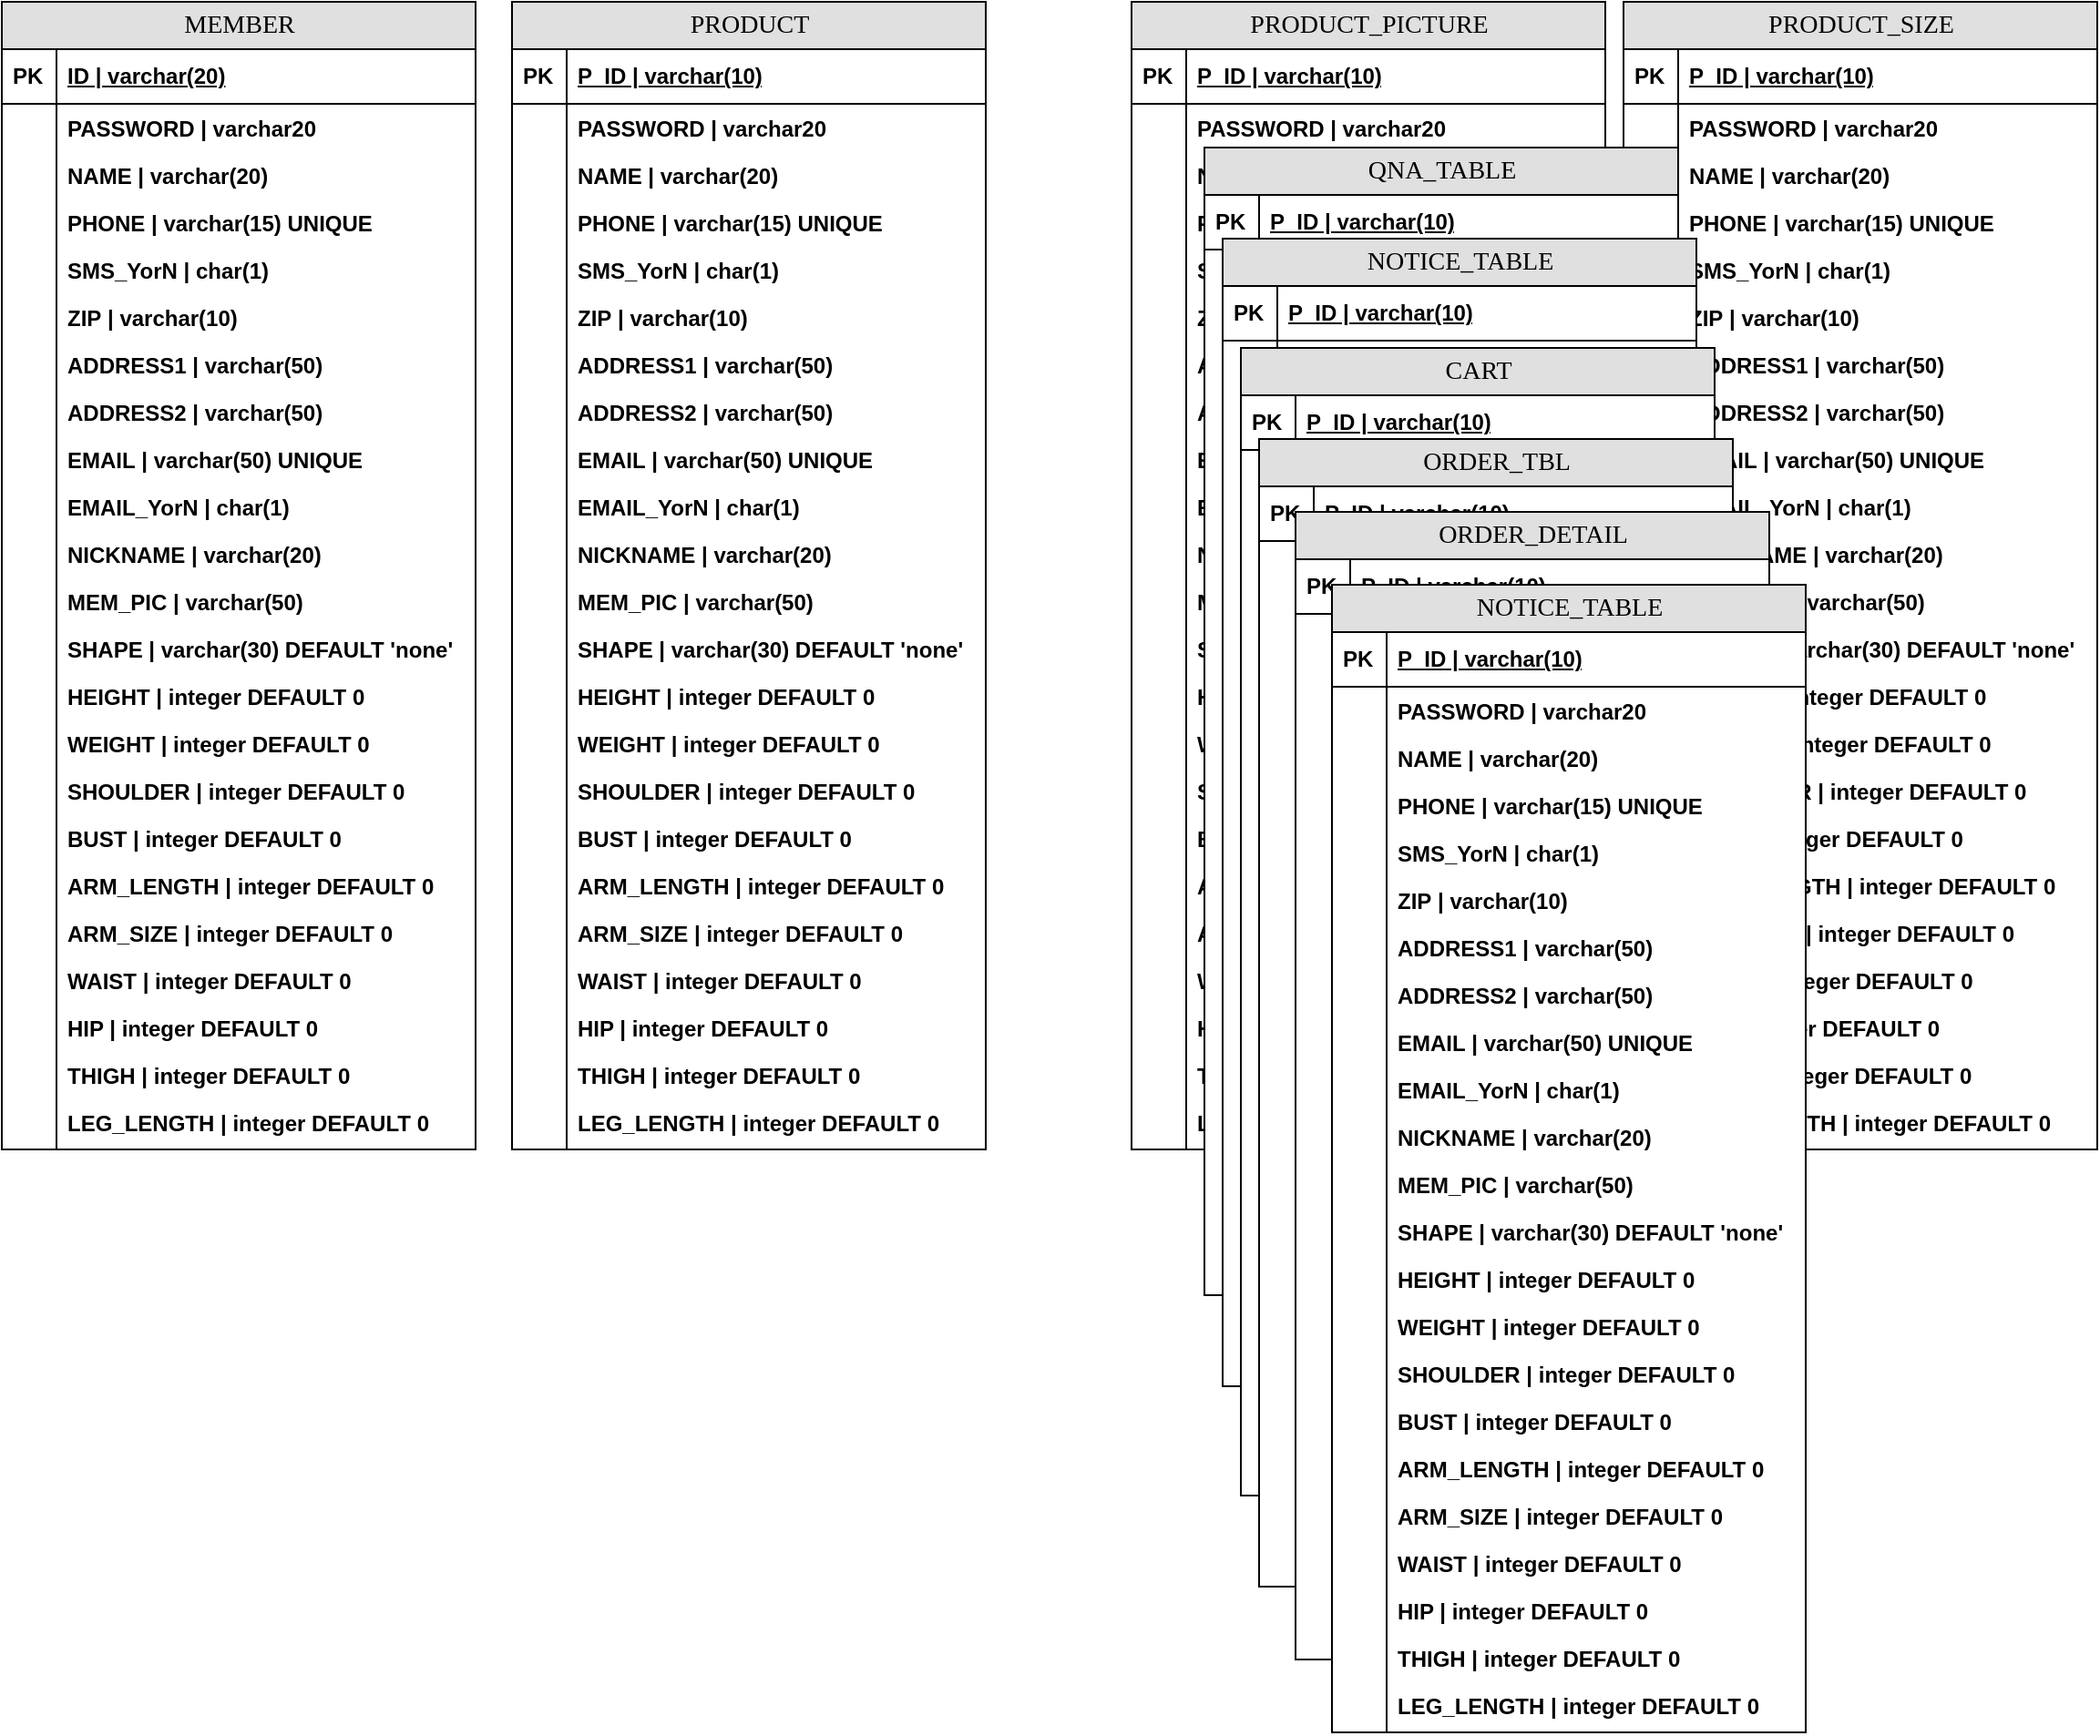 <mxfile version="23.1.2" type="github">
  <diagram name="Page-1" id="c4acf3e9-155e-7222-9cf6-157b1a14988f">
    <mxGraphModel dx="1349" dy="2083" grid="1" gridSize="10" guides="1" tooltips="1" connect="1" arrows="1" fold="1" page="1" pageScale="1" pageWidth="850" pageHeight="1100" background="none" math="0" shadow="0">
      <root>
        <mxCell id="0" />
        <mxCell id="1" parent="0" />
        <mxCell id="qaJOmY9fweI3anYUt-Wl-33" value="MEMBER" style="swimlane;html=1;fontStyle=0;childLayout=stackLayout;horizontal=1;startSize=26;fillColor=#e0e0e0;horizontalStack=0;resizeParent=1;resizeLast=0;collapsible=1;marginBottom=0;swimlaneFillColor=#ffffff;align=center;rounded=0;shadow=0;comic=0;labelBackgroundColor=none;strokeWidth=1;fontFamily=Verdana;fontSize=14" vertex="1" parent="1">
          <mxGeometry x="50" y="120" width="260" height="630" as="geometry">
            <mxRectangle x="80" y="170" width="100" height="30" as="alternateBounds" />
          </mxGeometry>
        </mxCell>
        <mxCell id="qaJOmY9fweI3anYUt-Wl-34" value="ID&amp;nbsp;| varchar(20)" style="shape=partialRectangle;top=0;left=0;right=0;bottom=1;html=1;align=left;verticalAlign=middle;fillColor=none;spacingLeft=34;spacingRight=4;whiteSpace=wrap;overflow=hidden;rotatable=0;points=[[0,0.5],[1,0.5]];portConstraint=eastwest;dropTarget=0;fontStyle=5;" vertex="1" parent="qaJOmY9fweI3anYUt-Wl-33">
          <mxGeometry y="26" width="260" height="30" as="geometry" />
        </mxCell>
        <mxCell id="qaJOmY9fweI3anYUt-Wl-35" value="&lt;b&gt;PK&lt;/b&gt;" style="shape=partialRectangle;top=0;left=0;bottom=0;html=1;fillColor=none;align=left;verticalAlign=middle;spacingLeft=4;spacingRight=4;whiteSpace=wrap;overflow=hidden;rotatable=0;points=[];portConstraint=eastwest;part=1;" vertex="1" connectable="0" parent="qaJOmY9fweI3anYUt-Wl-34">
          <mxGeometry width="30" height="30" as="geometry" />
        </mxCell>
        <mxCell id="qaJOmY9fweI3anYUt-Wl-36" value="&lt;font face=&quot;Helvetica&quot;&gt;PASSWORD&amp;nbsp;| varchar20&lt;/font&gt;" style="shape=partialRectangle;top=0;left=0;right=0;bottom=0;html=1;align=left;verticalAlign=top;fillColor=none;spacingLeft=34;spacingRight=4;whiteSpace=wrap;overflow=hidden;rotatable=0;points=[[0,0.5],[1,0.5]];portConstraint=eastwest;dropTarget=0;fontStyle=1" vertex="1" parent="qaJOmY9fweI3anYUt-Wl-33">
          <mxGeometry y="56" width="260" height="26" as="geometry" />
        </mxCell>
        <mxCell id="qaJOmY9fweI3anYUt-Wl-37" value="" style="shape=partialRectangle;top=0;left=0;bottom=0;html=1;fillColor=none;align=left;verticalAlign=top;spacingLeft=4;spacingRight=4;whiteSpace=wrap;overflow=hidden;rotatable=0;points=[];portConstraint=eastwest;part=1;" vertex="1" connectable="0" parent="qaJOmY9fweI3anYUt-Wl-36">
          <mxGeometry width="30" height="26" as="geometry" />
        </mxCell>
        <mxCell id="qaJOmY9fweI3anYUt-Wl-38" value="NAME&amp;nbsp;| varchar(20)" style="shape=partialRectangle;top=0;left=0;right=0;bottom=0;html=1;align=left;verticalAlign=top;fillColor=none;spacingLeft=34;spacingRight=4;whiteSpace=wrap;overflow=hidden;rotatable=0;points=[[0,0.5],[1,0.5]];portConstraint=eastwest;dropTarget=0;fontStyle=1" vertex="1" parent="qaJOmY9fweI3anYUt-Wl-33">
          <mxGeometry y="82" width="260" height="26" as="geometry" />
        </mxCell>
        <mxCell id="qaJOmY9fweI3anYUt-Wl-39" value="" style="shape=partialRectangle;top=0;left=0;bottom=0;html=1;fillColor=none;align=left;verticalAlign=top;spacingLeft=4;spacingRight=4;whiteSpace=wrap;overflow=hidden;rotatable=0;points=[];portConstraint=eastwest;part=1;" vertex="1" connectable="0" parent="qaJOmY9fweI3anYUt-Wl-38">
          <mxGeometry width="30" height="26" as="geometry" />
        </mxCell>
        <mxCell id="qaJOmY9fweI3anYUt-Wl-40" value="PHONE&amp;nbsp;| varchar(15) UNIQUE" style="shape=partialRectangle;top=0;left=0;right=0;bottom=0;html=1;align=left;verticalAlign=top;fillColor=none;spacingLeft=34;spacingRight=4;whiteSpace=wrap;overflow=hidden;rotatable=0;points=[[0,0.5],[1,0.5]];portConstraint=eastwest;dropTarget=0;fontStyle=1" vertex="1" parent="qaJOmY9fweI3anYUt-Wl-33">
          <mxGeometry y="108" width="260" height="26" as="geometry" />
        </mxCell>
        <mxCell id="qaJOmY9fweI3anYUt-Wl-41" value="" style="shape=partialRectangle;top=0;left=0;bottom=0;html=1;fillColor=none;align=left;verticalAlign=top;spacingLeft=4;spacingRight=4;whiteSpace=wrap;overflow=hidden;rotatable=0;points=[];portConstraint=eastwest;part=1;" vertex="1" connectable="0" parent="qaJOmY9fweI3anYUt-Wl-40">
          <mxGeometry width="30" height="26" as="geometry" />
        </mxCell>
        <mxCell id="qaJOmY9fweI3anYUt-Wl-42" value="SMS_YorN&amp;nbsp;| char(1)" style="shape=partialRectangle;top=0;left=0;right=0;bottom=0;html=1;align=left;verticalAlign=top;fillColor=none;spacingLeft=34;spacingRight=4;whiteSpace=wrap;overflow=hidden;rotatable=0;points=[[0,0.5],[1,0.5]];portConstraint=eastwest;dropTarget=0;fontStyle=1" vertex="1" parent="qaJOmY9fweI3anYUt-Wl-33">
          <mxGeometry y="134" width="260" height="26" as="geometry" />
        </mxCell>
        <mxCell id="qaJOmY9fweI3anYUt-Wl-43" value="" style="shape=partialRectangle;top=0;left=0;bottom=0;html=1;fillColor=none;align=left;verticalAlign=top;spacingLeft=4;spacingRight=4;whiteSpace=wrap;overflow=hidden;rotatable=0;points=[];portConstraint=eastwest;part=1;" vertex="1" connectable="0" parent="qaJOmY9fweI3anYUt-Wl-42">
          <mxGeometry width="30" height="26" as="geometry" />
        </mxCell>
        <mxCell id="qaJOmY9fweI3anYUt-Wl-44" value="ZIP&amp;nbsp;| varchar(10)" style="shape=partialRectangle;top=0;left=0;right=0;bottom=0;html=1;align=left;verticalAlign=top;fillColor=none;spacingLeft=34;spacingRight=4;whiteSpace=wrap;overflow=hidden;rotatable=0;points=[[0,0.5],[1,0.5]];portConstraint=eastwest;dropTarget=0;fontStyle=1" vertex="1" parent="qaJOmY9fweI3anYUt-Wl-33">
          <mxGeometry y="160" width="260" height="26" as="geometry" />
        </mxCell>
        <mxCell id="qaJOmY9fweI3anYUt-Wl-45" value="" style="shape=partialRectangle;top=0;left=0;bottom=0;html=1;fillColor=none;align=left;verticalAlign=top;spacingLeft=4;spacingRight=4;whiteSpace=wrap;overflow=hidden;rotatable=0;points=[];portConstraint=eastwest;part=1;" vertex="1" connectable="0" parent="qaJOmY9fweI3anYUt-Wl-44">
          <mxGeometry width="30" height="26" as="geometry" />
        </mxCell>
        <mxCell id="qaJOmY9fweI3anYUt-Wl-46" value="ADDRESS1&amp;nbsp;| varchar(50)" style="shape=partialRectangle;top=0;left=0;right=0;bottom=0;html=1;align=left;verticalAlign=top;fillColor=none;spacingLeft=34;spacingRight=4;whiteSpace=wrap;overflow=hidden;rotatable=0;points=[[0,0.5],[1,0.5]];portConstraint=eastwest;dropTarget=0;fontStyle=1" vertex="1" parent="qaJOmY9fweI3anYUt-Wl-33">
          <mxGeometry y="186" width="260" height="26" as="geometry" />
        </mxCell>
        <mxCell id="qaJOmY9fweI3anYUt-Wl-47" value="" style="shape=partialRectangle;top=0;left=0;bottom=0;html=1;fillColor=none;align=left;verticalAlign=top;spacingLeft=4;spacingRight=4;whiteSpace=wrap;overflow=hidden;rotatable=0;points=[];portConstraint=eastwest;part=1;" vertex="1" connectable="0" parent="qaJOmY9fweI3anYUt-Wl-46">
          <mxGeometry width="30" height="26" as="geometry" />
        </mxCell>
        <mxCell id="qaJOmY9fweI3anYUt-Wl-48" value="ADDRESS2&amp;nbsp;| varchar(50)" style="shape=partialRectangle;top=0;left=0;right=0;bottom=0;html=1;align=left;verticalAlign=top;fillColor=none;spacingLeft=34;spacingRight=4;whiteSpace=wrap;overflow=hidden;rotatable=0;points=[[0,0.5],[1,0.5]];portConstraint=eastwest;dropTarget=0;fontStyle=1" vertex="1" parent="qaJOmY9fweI3anYUt-Wl-33">
          <mxGeometry y="212" width="260" height="26" as="geometry" />
        </mxCell>
        <mxCell id="qaJOmY9fweI3anYUt-Wl-49" value="" style="shape=partialRectangle;top=0;left=0;bottom=0;html=1;fillColor=none;align=left;verticalAlign=top;spacingLeft=4;spacingRight=4;whiteSpace=wrap;overflow=hidden;rotatable=0;points=[];portConstraint=eastwest;part=1;" vertex="1" connectable="0" parent="qaJOmY9fweI3anYUt-Wl-48">
          <mxGeometry width="30" height="26" as="geometry" />
        </mxCell>
        <mxCell id="qaJOmY9fweI3anYUt-Wl-52" value="EMAIL&amp;nbsp;| varchar(50) UNIQUE" style="shape=partialRectangle;top=0;left=0;right=0;bottom=0;html=1;align=left;verticalAlign=top;fillColor=none;spacingLeft=34;spacingRight=4;whiteSpace=wrap;overflow=hidden;rotatable=0;points=[[0,0.5],[1,0.5]];portConstraint=eastwest;dropTarget=0;fontStyle=1" vertex="1" parent="qaJOmY9fweI3anYUt-Wl-33">
          <mxGeometry y="238" width="260" height="26" as="geometry" />
        </mxCell>
        <mxCell id="qaJOmY9fweI3anYUt-Wl-53" value="" style="shape=partialRectangle;top=0;left=0;bottom=0;html=1;fillColor=none;align=left;verticalAlign=top;spacingLeft=4;spacingRight=4;whiteSpace=wrap;overflow=hidden;rotatable=0;points=[];portConstraint=eastwest;part=1;" vertex="1" connectable="0" parent="qaJOmY9fweI3anYUt-Wl-52">
          <mxGeometry width="30" height="26" as="geometry" />
        </mxCell>
        <mxCell id="qaJOmY9fweI3anYUt-Wl-54" value="EMAIL_YorN&amp;nbsp;| char(1)" style="shape=partialRectangle;top=0;left=0;right=0;bottom=0;html=1;align=left;verticalAlign=top;fillColor=none;spacingLeft=34;spacingRight=4;whiteSpace=wrap;overflow=hidden;rotatable=0;points=[[0,0.5],[1,0.5]];portConstraint=eastwest;dropTarget=0;fontStyle=1" vertex="1" parent="qaJOmY9fweI3anYUt-Wl-33">
          <mxGeometry y="264" width="260" height="26" as="geometry" />
        </mxCell>
        <mxCell id="qaJOmY9fweI3anYUt-Wl-55" value="" style="shape=partialRectangle;top=0;left=0;bottom=0;html=1;fillColor=none;align=left;verticalAlign=top;spacingLeft=4;spacingRight=4;whiteSpace=wrap;overflow=hidden;rotatable=0;points=[];portConstraint=eastwest;part=1;" vertex="1" connectable="0" parent="qaJOmY9fweI3anYUt-Wl-54">
          <mxGeometry width="30" height="26" as="geometry" />
        </mxCell>
        <mxCell id="qaJOmY9fweI3anYUt-Wl-56" value="NICKNAME&amp;nbsp;| varchar(20)" style="shape=partialRectangle;top=0;left=0;right=0;bottom=0;html=1;align=left;verticalAlign=top;fillColor=none;spacingLeft=34;spacingRight=4;whiteSpace=wrap;overflow=hidden;rotatable=0;points=[[0,0.5],[1,0.5]];portConstraint=eastwest;dropTarget=0;fontStyle=1" vertex="1" parent="qaJOmY9fweI3anYUt-Wl-33">
          <mxGeometry y="290" width="260" height="26" as="geometry" />
        </mxCell>
        <mxCell id="qaJOmY9fweI3anYUt-Wl-57" value="" style="shape=partialRectangle;top=0;left=0;bottom=0;html=1;fillColor=none;align=left;verticalAlign=top;spacingLeft=4;spacingRight=4;whiteSpace=wrap;overflow=hidden;rotatable=0;points=[];portConstraint=eastwest;part=1;" vertex="1" connectable="0" parent="qaJOmY9fweI3anYUt-Wl-56">
          <mxGeometry width="30" height="26" as="geometry" />
        </mxCell>
        <mxCell id="qaJOmY9fweI3anYUt-Wl-58" value="MEM_PIC&amp;nbsp;| varchar(50)" style="shape=partialRectangle;top=0;left=0;right=0;bottom=0;html=1;align=left;verticalAlign=top;fillColor=none;spacingLeft=34;spacingRight=4;whiteSpace=wrap;overflow=hidden;rotatable=0;points=[[0,0.5],[1,0.5]];portConstraint=eastwest;dropTarget=0;fontStyle=1" vertex="1" parent="qaJOmY9fweI3anYUt-Wl-33">
          <mxGeometry y="316" width="260" height="26" as="geometry" />
        </mxCell>
        <mxCell id="qaJOmY9fweI3anYUt-Wl-59" value="" style="shape=partialRectangle;top=0;left=0;bottom=0;html=1;fillColor=none;align=left;verticalAlign=top;spacingLeft=4;spacingRight=4;whiteSpace=wrap;overflow=hidden;rotatable=0;points=[];portConstraint=eastwest;part=1;" vertex="1" connectable="0" parent="qaJOmY9fweI3anYUt-Wl-58">
          <mxGeometry width="30" height="26" as="geometry" />
        </mxCell>
        <mxCell id="qaJOmY9fweI3anYUt-Wl-60" value="SHAPE&amp;nbsp;| varchar(30) DEFAULT &#39;none&#39;" style="shape=partialRectangle;top=0;left=0;right=0;bottom=0;html=1;align=left;verticalAlign=top;fillColor=none;spacingLeft=34;spacingRight=4;whiteSpace=wrap;overflow=hidden;rotatable=0;points=[[0,0.5],[1,0.5]];portConstraint=eastwest;dropTarget=0;fontStyle=1" vertex="1" parent="qaJOmY9fweI3anYUt-Wl-33">
          <mxGeometry y="342" width="260" height="26" as="geometry" />
        </mxCell>
        <mxCell id="qaJOmY9fweI3anYUt-Wl-61" value="" style="shape=partialRectangle;top=0;left=0;bottom=0;html=1;fillColor=none;align=left;verticalAlign=top;spacingLeft=4;spacingRight=4;whiteSpace=wrap;overflow=hidden;rotatable=0;points=[];portConstraint=eastwest;part=1;" vertex="1" connectable="0" parent="qaJOmY9fweI3anYUt-Wl-60">
          <mxGeometry width="30" height="26" as="geometry" />
        </mxCell>
        <mxCell id="qaJOmY9fweI3anYUt-Wl-62" value="HEIGHT&amp;nbsp;| integer DEFAULT 0" style="shape=partialRectangle;top=0;left=0;right=0;bottom=0;html=1;align=left;verticalAlign=top;fillColor=none;spacingLeft=34;spacingRight=4;whiteSpace=wrap;overflow=hidden;rotatable=0;points=[[0,0.5],[1,0.5]];portConstraint=eastwest;dropTarget=0;fontStyle=1" vertex="1" parent="qaJOmY9fweI3anYUt-Wl-33">
          <mxGeometry y="368" width="260" height="26" as="geometry" />
        </mxCell>
        <mxCell id="qaJOmY9fweI3anYUt-Wl-63" value="" style="shape=partialRectangle;top=0;left=0;bottom=0;html=1;fillColor=none;align=left;verticalAlign=top;spacingLeft=4;spacingRight=4;whiteSpace=wrap;overflow=hidden;rotatable=0;points=[];portConstraint=eastwest;part=1;" vertex="1" connectable="0" parent="qaJOmY9fweI3anYUt-Wl-62">
          <mxGeometry width="30" height="26" as="geometry" />
        </mxCell>
        <mxCell id="qaJOmY9fweI3anYUt-Wl-64" value="WEIGHT&amp;nbsp;| integer DEFAULT 0" style="shape=partialRectangle;top=0;left=0;right=0;bottom=0;html=1;align=left;verticalAlign=top;fillColor=none;spacingLeft=34;spacingRight=4;whiteSpace=wrap;overflow=hidden;rotatable=0;points=[[0,0.5],[1,0.5]];portConstraint=eastwest;dropTarget=0;fontStyle=1" vertex="1" parent="qaJOmY9fweI3anYUt-Wl-33">
          <mxGeometry y="394" width="260" height="26" as="geometry" />
        </mxCell>
        <mxCell id="qaJOmY9fweI3anYUt-Wl-65" value="" style="shape=partialRectangle;top=0;left=0;bottom=0;html=1;fillColor=none;align=left;verticalAlign=top;spacingLeft=4;spacingRight=4;whiteSpace=wrap;overflow=hidden;rotatable=0;points=[];portConstraint=eastwest;part=1;" vertex="1" connectable="0" parent="qaJOmY9fweI3anYUt-Wl-64">
          <mxGeometry width="30" height="26" as="geometry" />
        </mxCell>
        <mxCell id="qaJOmY9fweI3anYUt-Wl-66" value="SHOULDER | integer DEFAULT 0" style="shape=partialRectangle;top=0;left=0;right=0;bottom=0;html=1;align=left;verticalAlign=top;fillColor=none;spacingLeft=34;spacingRight=4;whiteSpace=wrap;overflow=hidden;rotatable=0;points=[[0,0.5],[1,0.5]];portConstraint=eastwest;dropTarget=0;fontStyle=1" vertex="1" parent="qaJOmY9fweI3anYUt-Wl-33">
          <mxGeometry y="420" width="260" height="26" as="geometry" />
        </mxCell>
        <mxCell id="qaJOmY9fweI3anYUt-Wl-67" value="" style="shape=partialRectangle;top=0;left=0;bottom=0;html=1;fillColor=none;align=left;verticalAlign=top;spacingLeft=4;spacingRight=4;whiteSpace=wrap;overflow=hidden;rotatable=0;points=[];portConstraint=eastwest;part=1;" vertex="1" connectable="0" parent="qaJOmY9fweI3anYUt-Wl-66">
          <mxGeometry width="30" height="26" as="geometry" />
        </mxCell>
        <mxCell id="qaJOmY9fweI3anYUt-Wl-68" value="BUST | integer DEFAULT 0" style="shape=partialRectangle;top=0;left=0;right=0;bottom=0;html=1;align=left;verticalAlign=top;fillColor=none;spacingLeft=34;spacingRight=4;whiteSpace=wrap;overflow=hidden;rotatable=0;points=[[0,0.5],[1,0.5]];portConstraint=eastwest;dropTarget=0;fontStyle=1" vertex="1" parent="qaJOmY9fweI3anYUt-Wl-33">
          <mxGeometry y="446" width="260" height="26" as="geometry" />
        </mxCell>
        <mxCell id="qaJOmY9fweI3anYUt-Wl-69" value="" style="shape=partialRectangle;top=0;left=0;bottom=0;html=1;fillColor=none;align=left;verticalAlign=top;spacingLeft=4;spacingRight=4;whiteSpace=wrap;overflow=hidden;rotatable=0;points=[];portConstraint=eastwest;part=1;" vertex="1" connectable="0" parent="qaJOmY9fweI3anYUt-Wl-68">
          <mxGeometry width="30" height="26" as="geometry" />
        </mxCell>
        <mxCell id="qaJOmY9fweI3anYUt-Wl-70" value="ARM_LENGTH | integer DEFAULT 0" style="shape=partialRectangle;top=0;left=0;right=0;bottom=0;html=1;align=left;verticalAlign=top;fillColor=none;spacingLeft=34;spacingRight=4;whiteSpace=wrap;overflow=hidden;rotatable=0;points=[[0,0.5],[1,0.5]];portConstraint=eastwest;dropTarget=0;fontStyle=1" vertex="1" parent="qaJOmY9fweI3anYUt-Wl-33">
          <mxGeometry y="472" width="260" height="26" as="geometry" />
        </mxCell>
        <mxCell id="qaJOmY9fweI3anYUt-Wl-71" value="" style="shape=partialRectangle;top=0;left=0;bottom=0;html=1;fillColor=none;align=left;verticalAlign=top;spacingLeft=4;spacingRight=4;whiteSpace=wrap;overflow=hidden;rotatable=0;points=[];portConstraint=eastwest;part=1;" vertex="1" connectable="0" parent="qaJOmY9fweI3anYUt-Wl-70">
          <mxGeometry width="30" height="26" as="geometry" />
        </mxCell>
        <mxCell id="qaJOmY9fweI3anYUt-Wl-72" value="ARM_SIZE | integer DEFAULT 0" style="shape=partialRectangle;top=0;left=0;right=0;bottom=0;html=1;align=left;verticalAlign=top;fillColor=none;spacingLeft=34;spacingRight=4;whiteSpace=wrap;overflow=hidden;rotatable=0;points=[[0,0.5],[1,0.5]];portConstraint=eastwest;dropTarget=0;fontStyle=1" vertex="1" parent="qaJOmY9fweI3anYUt-Wl-33">
          <mxGeometry y="498" width="260" height="26" as="geometry" />
        </mxCell>
        <mxCell id="qaJOmY9fweI3anYUt-Wl-73" value="" style="shape=partialRectangle;top=0;left=0;bottom=0;html=1;fillColor=none;align=left;verticalAlign=top;spacingLeft=4;spacingRight=4;whiteSpace=wrap;overflow=hidden;rotatable=0;points=[];portConstraint=eastwest;part=1;" vertex="1" connectable="0" parent="qaJOmY9fweI3anYUt-Wl-72">
          <mxGeometry width="30" height="26" as="geometry" />
        </mxCell>
        <mxCell id="qaJOmY9fweI3anYUt-Wl-74" value="WAIST | integer DEFAULT 0" style="shape=partialRectangle;top=0;left=0;right=0;bottom=0;html=1;align=left;verticalAlign=top;fillColor=none;spacingLeft=34;spacingRight=4;whiteSpace=wrap;overflow=hidden;rotatable=0;points=[[0,0.5],[1,0.5]];portConstraint=eastwest;dropTarget=0;fontStyle=1" vertex="1" parent="qaJOmY9fweI3anYUt-Wl-33">
          <mxGeometry y="524" width="260" height="26" as="geometry" />
        </mxCell>
        <mxCell id="qaJOmY9fweI3anYUt-Wl-75" value="" style="shape=partialRectangle;top=0;left=0;bottom=0;html=1;fillColor=none;align=left;verticalAlign=top;spacingLeft=4;spacingRight=4;whiteSpace=wrap;overflow=hidden;rotatable=0;points=[];portConstraint=eastwest;part=1;" vertex="1" connectable="0" parent="qaJOmY9fweI3anYUt-Wl-74">
          <mxGeometry width="30" height="26" as="geometry" />
        </mxCell>
        <mxCell id="qaJOmY9fweI3anYUt-Wl-76" value="HIP | integer DEFAULT 0" style="shape=partialRectangle;top=0;left=0;right=0;bottom=0;html=1;align=left;verticalAlign=top;fillColor=none;spacingLeft=34;spacingRight=4;whiteSpace=wrap;overflow=hidden;rotatable=0;points=[[0,0.5],[1,0.5]];portConstraint=eastwest;dropTarget=0;fontStyle=1" vertex="1" parent="qaJOmY9fweI3anYUt-Wl-33">
          <mxGeometry y="550" width="260" height="26" as="geometry" />
        </mxCell>
        <mxCell id="qaJOmY9fweI3anYUt-Wl-77" value="" style="shape=partialRectangle;top=0;left=0;bottom=0;html=1;fillColor=none;align=left;verticalAlign=top;spacingLeft=4;spacingRight=4;whiteSpace=wrap;overflow=hidden;rotatable=0;points=[];portConstraint=eastwest;part=1;" vertex="1" connectable="0" parent="qaJOmY9fweI3anYUt-Wl-76">
          <mxGeometry width="30" height="26" as="geometry" />
        </mxCell>
        <mxCell id="qaJOmY9fweI3anYUt-Wl-78" value="THIGH | integer DEFAULT 0" style="shape=partialRectangle;top=0;left=0;right=0;bottom=0;html=1;align=left;verticalAlign=top;fillColor=none;spacingLeft=34;spacingRight=4;whiteSpace=wrap;overflow=hidden;rotatable=0;points=[[0,0.5],[1,0.5]];portConstraint=eastwest;dropTarget=0;fontStyle=1" vertex="1" parent="qaJOmY9fweI3anYUt-Wl-33">
          <mxGeometry y="576" width="260" height="26" as="geometry" />
        </mxCell>
        <mxCell id="qaJOmY9fweI3anYUt-Wl-79" value="" style="shape=partialRectangle;top=0;left=0;bottom=0;html=1;fillColor=none;align=left;verticalAlign=top;spacingLeft=4;spacingRight=4;whiteSpace=wrap;overflow=hidden;rotatable=0;points=[];portConstraint=eastwest;part=1;" vertex="1" connectable="0" parent="qaJOmY9fweI3anYUt-Wl-78">
          <mxGeometry width="30" height="26" as="geometry" />
        </mxCell>
        <mxCell id="qaJOmY9fweI3anYUt-Wl-80" value="LEG_LENGTH | integer DEFAULT 0" style="shape=partialRectangle;top=0;left=0;right=0;bottom=0;html=1;align=left;verticalAlign=top;fillColor=none;spacingLeft=34;spacingRight=4;whiteSpace=wrap;overflow=hidden;rotatable=0;points=[[0,0.5],[1,0.5]];portConstraint=eastwest;dropTarget=0;fontStyle=1" vertex="1" parent="qaJOmY9fweI3anYUt-Wl-33">
          <mxGeometry y="602" width="260" height="26" as="geometry" />
        </mxCell>
        <mxCell id="qaJOmY9fweI3anYUt-Wl-81" value="" style="shape=partialRectangle;top=0;left=0;bottom=0;html=1;fillColor=none;align=left;verticalAlign=top;spacingLeft=4;spacingRight=4;whiteSpace=wrap;overflow=hidden;rotatable=0;points=[];portConstraint=eastwest;part=1;" vertex="1" connectable="0" parent="qaJOmY9fweI3anYUt-Wl-80">
          <mxGeometry width="30" height="26" as="geometry" />
        </mxCell>
        <mxCell id="qaJOmY9fweI3anYUt-Wl-50" value="" style="shape=partialRectangle;top=0;left=0;right=0;bottom=0;html=1;align=left;verticalAlign=top;fillColor=none;spacingLeft=34;spacingRight=4;whiteSpace=wrap;overflow=hidden;rotatable=0;points=[[0,0.5],[1,0.5]];portConstraint=eastwest;dropTarget=0;" vertex="1" parent="qaJOmY9fweI3anYUt-Wl-33">
          <mxGeometry y="628" width="260" height="2" as="geometry" />
        </mxCell>
        <mxCell id="qaJOmY9fweI3anYUt-Wl-51" value="" style="shape=partialRectangle;top=0;left=0;bottom=0;html=1;fillColor=none;align=left;verticalAlign=top;spacingLeft=4;spacingRight=4;whiteSpace=wrap;overflow=hidden;rotatable=0;points=[];portConstraint=eastwest;part=1;" vertex="1" connectable="0" parent="qaJOmY9fweI3anYUt-Wl-50">
          <mxGeometry width="30" height="2" as="geometry" />
        </mxCell>
        <mxCell id="qaJOmY9fweI3anYUt-Wl-82" value="PRODUCT" style="swimlane;html=1;fontStyle=0;childLayout=stackLayout;horizontal=1;startSize=26;fillColor=#e0e0e0;horizontalStack=0;resizeParent=1;resizeLast=0;collapsible=1;marginBottom=0;swimlaneFillColor=#ffffff;align=center;rounded=0;shadow=0;comic=0;labelBackgroundColor=none;strokeWidth=1;fontFamily=Verdana;fontSize=14" vertex="1" parent="1">
          <mxGeometry x="330" y="120" width="260" height="630" as="geometry">
            <mxRectangle x="80" y="170" width="100" height="30" as="alternateBounds" />
          </mxGeometry>
        </mxCell>
        <mxCell id="qaJOmY9fweI3anYUt-Wl-83" value="P_ID&amp;nbsp;| varchar(10)" style="shape=partialRectangle;top=0;left=0;right=0;bottom=1;html=1;align=left;verticalAlign=middle;fillColor=none;spacingLeft=34;spacingRight=4;whiteSpace=wrap;overflow=hidden;rotatable=0;points=[[0,0.5],[1,0.5]];portConstraint=eastwest;dropTarget=0;fontStyle=5;" vertex="1" parent="qaJOmY9fweI3anYUt-Wl-82">
          <mxGeometry y="26" width="260" height="30" as="geometry" />
        </mxCell>
        <mxCell id="qaJOmY9fweI3anYUt-Wl-84" value="&lt;b&gt;PK&lt;/b&gt;" style="shape=partialRectangle;top=0;left=0;bottom=0;html=1;fillColor=none;align=left;verticalAlign=middle;spacingLeft=4;spacingRight=4;whiteSpace=wrap;overflow=hidden;rotatable=0;points=[];portConstraint=eastwest;part=1;" vertex="1" connectable="0" parent="qaJOmY9fweI3anYUt-Wl-83">
          <mxGeometry width="30" height="30" as="geometry" />
        </mxCell>
        <mxCell id="qaJOmY9fweI3anYUt-Wl-85" value="&lt;font face=&quot;Helvetica&quot;&gt;PASSWORD&amp;nbsp;| varchar20&lt;/font&gt;" style="shape=partialRectangle;top=0;left=0;right=0;bottom=0;html=1;align=left;verticalAlign=top;fillColor=none;spacingLeft=34;spacingRight=4;whiteSpace=wrap;overflow=hidden;rotatable=0;points=[[0,0.5],[1,0.5]];portConstraint=eastwest;dropTarget=0;fontStyle=1" vertex="1" parent="qaJOmY9fweI3anYUt-Wl-82">
          <mxGeometry y="56" width="260" height="26" as="geometry" />
        </mxCell>
        <mxCell id="qaJOmY9fweI3anYUt-Wl-86" value="" style="shape=partialRectangle;top=0;left=0;bottom=0;html=1;fillColor=none;align=left;verticalAlign=top;spacingLeft=4;spacingRight=4;whiteSpace=wrap;overflow=hidden;rotatable=0;points=[];portConstraint=eastwest;part=1;" vertex="1" connectable="0" parent="qaJOmY9fweI3anYUt-Wl-85">
          <mxGeometry width="30" height="26" as="geometry" />
        </mxCell>
        <mxCell id="qaJOmY9fweI3anYUt-Wl-87" value="NAME&amp;nbsp;| varchar(20)" style="shape=partialRectangle;top=0;left=0;right=0;bottom=0;html=1;align=left;verticalAlign=top;fillColor=none;spacingLeft=34;spacingRight=4;whiteSpace=wrap;overflow=hidden;rotatable=0;points=[[0,0.5],[1,0.5]];portConstraint=eastwest;dropTarget=0;fontStyle=1" vertex="1" parent="qaJOmY9fweI3anYUt-Wl-82">
          <mxGeometry y="82" width="260" height="26" as="geometry" />
        </mxCell>
        <mxCell id="qaJOmY9fweI3anYUt-Wl-88" value="" style="shape=partialRectangle;top=0;left=0;bottom=0;html=1;fillColor=none;align=left;verticalAlign=top;spacingLeft=4;spacingRight=4;whiteSpace=wrap;overflow=hidden;rotatable=0;points=[];portConstraint=eastwest;part=1;" vertex="1" connectable="0" parent="qaJOmY9fweI3anYUt-Wl-87">
          <mxGeometry width="30" height="26" as="geometry" />
        </mxCell>
        <mxCell id="qaJOmY9fweI3anYUt-Wl-89" value="PHONE&amp;nbsp;| varchar(15) UNIQUE" style="shape=partialRectangle;top=0;left=0;right=0;bottom=0;html=1;align=left;verticalAlign=top;fillColor=none;spacingLeft=34;spacingRight=4;whiteSpace=wrap;overflow=hidden;rotatable=0;points=[[0,0.5],[1,0.5]];portConstraint=eastwest;dropTarget=0;fontStyle=1" vertex="1" parent="qaJOmY9fweI3anYUt-Wl-82">
          <mxGeometry y="108" width="260" height="26" as="geometry" />
        </mxCell>
        <mxCell id="qaJOmY9fweI3anYUt-Wl-90" value="" style="shape=partialRectangle;top=0;left=0;bottom=0;html=1;fillColor=none;align=left;verticalAlign=top;spacingLeft=4;spacingRight=4;whiteSpace=wrap;overflow=hidden;rotatable=0;points=[];portConstraint=eastwest;part=1;" vertex="1" connectable="0" parent="qaJOmY9fweI3anYUt-Wl-89">
          <mxGeometry width="30" height="26" as="geometry" />
        </mxCell>
        <mxCell id="qaJOmY9fweI3anYUt-Wl-91" value="SMS_YorN&amp;nbsp;| char(1)" style="shape=partialRectangle;top=0;left=0;right=0;bottom=0;html=1;align=left;verticalAlign=top;fillColor=none;spacingLeft=34;spacingRight=4;whiteSpace=wrap;overflow=hidden;rotatable=0;points=[[0,0.5],[1,0.5]];portConstraint=eastwest;dropTarget=0;fontStyle=1" vertex="1" parent="qaJOmY9fweI3anYUt-Wl-82">
          <mxGeometry y="134" width="260" height="26" as="geometry" />
        </mxCell>
        <mxCell id="qaJOmY9fweI3anYUt-Wl-92" value="" style="shape=partialRectangle;top=0;left=0;bottom=0;html=1;fillColor=none;align=left;verticalAlign=top;spacingLeft=4;spacingRight=4;whiteSpace=wrap;overflow=hidden;rotatable=0;points=[];portConstraint=eastwest;part=1;" vertex="1" connectable="0" parent="qaJOmY9fweI3anYUt-Wl-91">
          <mxGeometry width="30" height="26" as="geometry" />
        </mxCell>
        <mxCell id="qaJOmY9fweI3anYUt-Wl-93" value="ZIP&amp;nbsp;| varchar(10)" style="shape=partialRectangle;top=0;left=0;right=0;bottom=0;html=1;align=left;verticalAlign=top;fillColor=none;spacingLeft=34;spacingRight=4;whiteSpace=wrap;overflow=hidden;rotatable=0;points=[[0,0.5],[1,0.5]];portConstraint=eastwest;dropTarget=0;fontStyle=1" vertex="1" parent="qaJOmY9fweI3anYUt-Wl-82">
          <mxGeometry y="160" width="260" height="26" as="geometry" />
        </mxCell>
        <mxCell id="qaJOmY9fweI3anYUt-Wl-94" value="" style="shape=partialRectangle;top=0;left=0;bottom=0;html=1;fillColor=none;align=left;verticalAlign=top;spacingLeft=4;spacingRight=4;whiteSpace=wrap;overflow=hidden;rotatable=0;points=[];portConstraint=eastwest;part=1;" vertex="1" connectable="0" parent="qaJOmY9fweI3anYUt-Wl-93">
          <mxGeometry width="30" height="26" as="geometry" />
        </mxCell>
        <mxCell id="qaJOmY9fweI3anYUt-Wl-95" value="ADDRESS1&amp;nbsp;| varchar(50)" style="shape=partialRectangle;top=0;left=0;right=0;bottom=0;html=1;align=left;verticalAlign=top;fillColor=none;spacingLeft=34;spacingRight=4;whiteSpace=wrap;overflow=hidden;rotatable=0;points=[[0,0.5],[1,0.5]];portConstraint=eastwest;dropTarget=0;fontStyle=1" vertex="1" parent="qaJOmY9fweI3anYUt-Wl-82">
          <mxGeometry y="186" width="260" height="26" as="geometry" />
        </mxCell>
        <mxCell id="qaJOmY9fweI3anYUt-Wl-96" value="" style="shape=partialRectangle;top=0;left=0;bottom=0;html=1;fillColor=none;align=left;verticalAlign=top;spacingLeft=4;spacingRight=4;whiteSpace=wrap;overflow=hidden;rotatable=0;points=[];portConstraint=eastwest;part=1;" vertex="1" connectable="0" parent="qaJOmY9fweI3anYUt-Wl-95">
          <mxGeometry width="30" height="26" as="geometry" />
        </mxCell>
        <mxCell id="qaJOmY9fweI3anYUt-Wl-97" value="ADDRESS2&amp;nbsp;| varchar(50)" style="shape=partialRectangle;top=0;left=0;right=0;bottom=0;html=1;align=left;verticalAlign=top;fillColor=none;spacingLeft=34;spacingRight=4;whiteSpace=wrap;overflow=hidden;rotatable=0;points=[[0,0.5],[1,0.5]];portConstraint=eastwest;dropTarget=0;fontStyle=1" vertex="1" parent="qaJOmY9fweI3anYUt-Wl-82">
          <mxGeometry y="212" width="260" height="26" as="geometry" />
        </mxCell>
        <mxCell id="qaJOmY9fweI3anYUt-Wl-98" value="" style="shape=partialRectangle;top=0;left=0;bottom=0;html=1;fillColor=none;align=left;verticalAlign=top;spacingLeft=4;spacingRight=4;whiteSpace=wrap;overflow=hidden;rotatable=0;points=[];portConstraint=eastwest;part=1;" vertex="1" connectable="0" parent="qaJOmY9fweI3anYUt-Wl-97">
          <mxGeometry width="30" height="26" as="geometry" />
        </mxCell>
        <mxCell id="qaJOmY9fweI3anYUt-Wl-99" value="EMAIL&amp;nbsp;| varchar(50) UNIQUE" style="shape=partialRectangle;top=0;left=0;right=0;bottom=0;html=1;align=left;verticalAlign=top;fillColor=none;spacingLeft=34;spacingRight=4;whiteSpace=wrap;overflow=hidden;rotatable=0;points=[[0,0.5],[1,0.5]];portConstraint=eastwest;dropTarget=0;fontStyle=1" vertex="1" parent="qaJOmY9fweI3anYUt-Wl-82">
          <mxGeometry y="238" width="260" height="26" as="geometry" />
        </mxCell>
        <mxCell id="qaJOmY9fweI3anYUt-Wl-100" value="" style="shape=partialRectangle;top=0;left=0;bottom=0;html=1;fillColor=none;align=left;verticalAlign=top;spacingLeft=4;spacingRight=4;whiteSpace=wrap;overflow=hidden;rotatable=0;points=[];portConstraint=eastwest;part=1;" vertex="1" connectable="0" parent="qaJOmY9fweI3anYUt-Wl-99">
          <mxGeometry width="30" height="26" as="geometry" />
        </mxCell>
        <mxCell id="qaJOmY9fweI3anYUt-Wl-101" value="EMAIL_YorN&amp;nbsp;| char(1)" style="shape=partialRectangle;top=0;left=0;right=0;bottom=0;html=1;align=left;verticalAlign=top;fillColor=none;spacingLeft=34;spacingRight=4;whiteSpace=wrap;overflow=hidden;rotatable=0;points=[[0,0.5],[1,0.5]];portConstraint=eastwest;dropTarget=0;fontStyle=1" vertex="1" parent="qaJOmY9fweI3anYUt-Wl-82">
          <mxGeometry y="264" width="260" height="26" as="geometry" />
        </mxCell>
        <mxCell id="qaJOmY9fweI3anYUt-Wl-102" value="" style="shape=partialRectangle;top=0;left=0;bottom=0;html=1;fillColor=none;align=left;verticalAlign=top;spacingLeft=4;spacingRight=4;whiteSpace=wrap;overflow=hidden;rotatable=0;points=[];portConstraint=eastwest;part=1;" vertex="1" connectable="0" parent="qaJOmY9fweI3anYUt-Wl-101">
          <mxGeometry width="30" height="26" as="geometry" />
        </mxCell>
        <mxCell id="qaJOmY9fweI3anYUt-Wl-103" value="NICKNAME&amp;nbsp;| varchar(20)" style="shape=partialRectangle;top=0;left=0;right=0;bottom=0;html=1;align=left;verticalAlign=top;fillColor=none;spacingLeft=34;spacingRight=4;whiteSpace=wrap;overflow=hidden;rotatable=0;points=[[0,0.5],[1,0.5]];portConstraint=eastwest;dropTarget=0;fontStyle=1" vertex="1" parent="qaJOmY9fweI3anYUt-Wl-82">
          <mxGeometry y="290" width="260" height="26" as="geometry" />
        </mxCell>
        <mxCell id="qaJOmY9fweI3anYUt-Wl-104" value="" style="shape=partialRectangle;top=0;left=0;bottom=0;html=1;fillColor=none;align=left;verticalAlign=top;spacingLeft=4;spacingRight=4;whiteSpace=wrap;overflow=hidden;rotatable=0;points=[];portConstraint=eastwest;part=1;" vertex="1" connectable="0" parent="qaJOmY9fweI3anYUt-Wl-103">
          <mxGeometry width="30" height="26" as="geometry" />
        </mxCell>
        <mxCell id="qaJOmY9fweI3anYUt-Wl-105" value="MEM_PIC&amp;nbsp;| varchar(50)" style="shape=partialRectangle;top=0;left=0;right=0;bottom=0;html=1;align=left;verticalAlign=top;fillColor=none;spacingLeft=34;spacingRight=4;whiteSpace=wrap;overflow=hidden;rotatable=0;points=[[0,0.5],[1,0.5]];portConstraint=eastwest;dropTarget=0;fontStyle=1" vertex="1" parent="qaJOmY9fweI3anYUt-Wl-82">
          <mxGeometry y="316" width="260" height="26" as="geometry" />
        </mxCell>
        <mxCell id="qaJOmY9fweI3anYUt-Wl-106" value="" style="shape=partialRectangle;top=0;left=0;bottom=0;html=1;fillColor=none;align=left;verticalAlign=top;spacingLeft=4;spacingRight=4;whiteSpace=wrap;overflow=hidden;rotatable=0;points=[];portConstraint=eastwest;part=1;" vertex="1" connectable="0" parent="qaJOmY9fweI3anYUt-Wl-105">
          <mxGeometry width="30" height="26" as="geometry" />
        </mxCell>
        <mxCell id="qaJOmY9fweI3anYUt-Wl-107" value="SHAPE&amp;nbsp;| varchar(30) DEFAULT &#39;none&#39;" style="shape=partialRectangle;top=0;left=0;right=0;bottom=0;html=1;align=left;verticalAlign=top;fillColor=none;spacingLeft=34;spacingRight=4;whiteSpace=wrap;overflow=hidden;rotatable=0;points=[[0,0.5],[1,0.5]];portConstraint=eastwest;dropTarget=0;fontStyle=1" vertex="1" parent="qaJOmY9fweI3anYUt-Wl-82">
          <mxGeometry y="342" width="260" height="26" as="geometry" />
        </mxCell>
        <mxCell id="qaJOmY9fweI3anYUt-Wl-108" value="" style="shape=partialRectangle;top=0;left=0;bottom=0;html=1;fillColor=none;align=left;verticalAlign=top;spacingLeft=4;spacingRight=4;whiteSpace=wrap;overflow=hidden;rotatable=0;points=[];portConstraint=eastwest;part=1;" vertex="1" connectable="0" parent="qaJOmY9fweI3anYUt-Wl-107">
          <mxGeometry width="30" height="26" as="geometry" />
        </mxCell>
        <mxCell id="qaJOmY9fweI3anYUt-Wl-109" value="HEIGHT&amp;nbsp;| integer DEFAULT 0" style="shape=partialRectangle;top=0;left=0;right=0;bottom=0;html=1;align=left;verticalAlign=top;fillColor=none;spacingLeft=34;spacingRight=4;whiteSpace=wrap;overflow=hidden;rotatable=0;points=[[0,0.5],[1,0.5]];portConstraint=eastwest;dropTarget=0;fontStyle=1" vertex="1" parent="qaJOmY9fweI3anYUt-Wl-82">
          <mxGeometry y="368" width="260" height="26" as="geometry" />
        </mxCell>
        <mxCell id="qaJOmY9fweI3anYUt-Wl-110" value="" style="shape=partialRectangle;top=0;left=0;bottom=0;html=1;fillColor=none;align=left;verticalAlign=top;spacingLeft=4;spacingRight=4;whiteSpace=wrap;overflow=hidden;rotatable=0;points=[];portConstraint=eastwest;part=1;" vertex="1" connectable="0" parent="qaJOmY9fweI3anYUt-Wl-109">
          <mxGeometry width="30" height="26" as="geometry" />
        </mxCell>
        <mxCell id="qaJOmY9fweI3anYUt-Wl-111" value="WEIGHT&amp;nbsp;| integer DEFAULT 0" style="shape=partialRectangle;top=0;left=0;right=0;bottom=0;html=1;align=left;verticalAlign=top;fillColor=none;spacingLeft=34;spacingRight=4;whiteSpace=wrap;overflow=hidden;rotatable=0;points=[[0,0.5],[1,0.5]];portConstraint=eastwest;dropTarget=0;fontStyle=1" vertex="1" parent="qaJOmY9fweI3anYUt-Wl-82">
          <mxGeometry y="394" width="260" height="26" as="geometry" />
        </mxCell>
        <mxCell id="qaJOmY9fweI3anYUt-Wl-112" value="" style="shape=partialRectangle;top=0;left=0;bottom=0;html=1;fillColor=none;align=left;verticalAlign=top;spacingLeft=4;spacingRight=4;whiteSpace=wrap;overflow=hidden;rotatable=0;points=[];portConstraint=eastwest;part=1;" vertex="1" connectable="0" parent="qaJOmY9fweI3anYUt-Wl-111">
          <mxGeometry width="30" height="26" as="geometry" />
        </mxCell>
        <mxCell id="qaJOmY9fweI3anYUt-Wl-113" value="SHOULDER | integer DEFAULT 0" style="shape=partialRectangle;top=0;left=0;right=0;bottom=0;html=1;align=left;verticalAlign=top;fillColor=none;spacingLeft=34;spacingRight=4;whiteSpace=wrap;overflow=hidden;rotatable=0;points=[[0,0.5],[1,0.5]];portConstraint=eastwest;dropTarget=0;fontStyle=1" vertex="1" parent="qaJOmY9fweI3anYUt-Wl-82">
          <mxGeometry y="420" width="260" height="26" as="geometry" />
        </mxCell>
        <mxCell id="qaJOmY9fweI3anYUt-Wl-114" value="" style="shape=partialRectangle;top=0;left=0;bottom=0;html=1;fillColor=none;align=left;verticalAlign=top;spacingLeft=4;spacingRight=4;whiteSpace=wrap;overflow=hidden;rotatable=0;points=[];portConstraint=eastwest;part=1;" vertex="1" connectable="0" parent="qaJOmY9fweI3anYUt-Wl-113">
          <mxGeometry width="30" height="26" as="geometry" />
        </mxCell>
        <mxCell id="qaJOmY9fweI3anYUt-Wl-115" value="BUST | integer DEFAULT 0" style="shape=partialRectangle;top=0;left=0;right=0;bottom=0;html=1;align=left;verticalAlign=top;fillColor=none;spacingLeft=34;spacingRight=4;whiteSpace=wrap;overflow=hidden;rotatable=0;points=[[0,0.5],[1,0.5]];portConstraint=eastwest;dropTarget=0;fontStyle=1" vertex="1" parent="qaJOmY9fweI3anYUt-Wl-82">
          <mxGeometry y="446" width="260" height="26" as="geometry" />
        </mxCell>
        <mxCell id="qaJOmY9fweI3anYUt-Wl-116" value="" style="shape=partialRectangle;top=0;left=0;bottom=0;html=1;fillColor=none;align=left;verticalAlign=top;spacingLeft=4;spacingRight=4;whiteSpace=wrap;overflow=hidden;rotatable=0;points=[];portConstraint=eastwest;part=1;" vertex="1" connectable="0" parent="qaJOmY9fweI3anYUt-Wl-115">
          <mxGeometry width="30" height="26" as="geometry" />
        </mxCell>
        <mxCell id="qaJOmY9fweI3anYUt-Wl-117" value="ARM_LENGTH | integer DEFAULT 0" style="shape=partialRectangle;top=0;left=0;right=0;bottom=0;html=1;align=left;verticalAlign=top;fillColor=none;spacingLeft=34;spacingRight=4;whiteSpace=wrap;overflow=hidden;rotatable=0;points=[[0,0.5],[1,0.5]];portConstraint=eastwest;dropTarget=0;fontStyle=1" vertex="1" parent="qaJOmY9fweI3anYUt-Wl-82">
          <mxGeometry y="472" width="260" height="26" as="geometry" />
        </mxCell>
        <mxCell id="qaJOmY9fweI3anYUt-Wl-118" value="" style="shape=partialRectangle;top=0;left=0;bottom=0;html=1;fillColor=none;align=left;verticalAlign=top;spacingLeft=4;spacingRight=4;whiteSpace=wrap;overflow=hidden;rotatable=0;points=[];portConstraint=eastwest;part=1;" vertex="1" connectable="0" parent="qaJOmY9fweI3anYUt-Wl-117">
          <mxGeometry width="30" height="26" as="geometry" />
        </mxCell>
        <mxCell id="qaJOmY9fweI3anYUt-Wl-119" value="ARM_SIZE | integer DEFAULT 0" style="shape=partialRectangle;top=0;left=0;right=0;bottom=0;html=1;align=left;verticalAlign=top;fillColor=none;spacingLeft=34;spacingRight=4;whiteSpace=wrap;overflow=hidden;rotatable=0;points=[[0,0.5],[1,0.5]];portConstraint=eastwest;dropTarget=0;fontStyle=1" vertex="1" parent="qaJOmY9fweI3anYUt-Wl-82">
          <mxGeometry y="498" width="260" height="26" as="geometry" />
        </mxCell>
        <mxCell id="qaJOmY9fweI3anYUt-Wl-120" value="" style="shape=partialRectangle;top=0;left=0;bottom=0;html=1;fillColor=none;align=left;verticalAlign=top;spacingLeft=4;spacingRight=4;whiteSpace=wrap;overflow=hidden;rotatable=0;points=[];portConstraint=eastwest;part=1;" vertex="1" connectable="0" parent="qaJOmY9fweI3anYUt-Wl-119">
          <mxGeometry width="30" height="26" as="geometry" />
        </mxCell>
        <mxCell id="qaJOmY9fweI3anYUt-Wl-121" value="WAIST | integer DEFAULT 0" style="shape=partialRectangle;top=0;left=0;right=0;bottom=0;html=1;align=left;verticalAlign=top;fillColor=none;spacingLeft=34;spacingRight=4;whiteSpace=wrap;overflow=hidden;rotatable=0;points=[[0,0.5],[1,0.5]];portConstraint=eastwest;dropTarget=0;fontStyle=1" vertex="1" parent="qaJOmY9fweI3anYUt-Wl-82">
          <mxGeometry y="524" width="260" height="26" as="geometry" />
        </mxCell>
        <mxCell id="qaJOmY9fweI3anYUt-Wl-122" value="" style="shape=partialRectangle;top=0;left=0;bottom=0;html=1;fillColor=none;align=left;verticalAlign=top;spacingLeft=4;spacingRight=4;whiteSpace=wrap;overflow=hidden;rotatable=0;points=[];portConstraint=eastwest;part=1;" vertex="1" connectable="0" parent="qaJOmY9fweI3anYUt-Wl-121">
          <mxGeometry width="30" height="26" as="geometry" />
        </mxCell>
        <mxCell id="qaJOmY9fweI3anYUt-Wl-123" value="HIP | integer DEFAULT 0" style="shape=partialRectangle;top=0;left=0;right=0;bottom=0;html=1;align=left;verticalAlign=top;fillColor=none;spacingLeft=34;spacingRight=4;whiteSpace=wrap;overflow=hidden;rotatable=0;points=[[0,0.5],[1,0.5]];portConstraint=eastwest;dropTarget=0;fontStyle=1" vertex="1" parent="qaJOmY9fweI3anYUt-Wl-82">
          <mxGeometry y="550" width="260" height="26" as="geometry" />
        </mxCell>
        <mxCell id="qaJOmY9fweI3anYUt-Wl-124" value="" style="shape=partialRectangle;top=0;left=0;bottom=0;html=1;fillColor=none;align=left;verticalAlign=top;spacingLeft=4;spacingRight=4;whiteSpace=wrap;overflow=hidden;rotatable=0;points=[];portConstraint=eastwest;part=1;" vertex="1" connectable="0" parent="qaJOmY9fweI3anYUt-Wl-123">
          <mxGeometry width="30" height="26" as="geometry" />
        </mxCell>
        <mxCell id="qaJOmY9fweI3anYUt-Wl-125" value="THIGH | integer DEFAULT 0" style="shape=partialRectangle;top=0;left=0;right=0;bottom=0;html=1;align=left;verticalAlign=top;fillColor=none;spacingLeft=34;spacingRight=4;whiteSpace=wrap;overflow=hidden;rotatable=0;points=[[0,0.5],[1,0.5]];portConstraint=eastwest;dropTarget=0;fontStyle=1" vertex="1" parent="qaJOmY9fweI3anYUt-Wl-82">
          <mxGeometry y="576" width="260" height="26" as="geometry" />
        </mxCell>
        <mxCell id="qaJOmY9fweI3anYUt-Wl-126" value="" style="shape=partialRectangle;top=0;left=0;bottom=0;html=1;fillColor=none;align=left;verticalAlign=top;spacingLeft=4;spacingRight=4;whiteSpace=wrap;overflow=hidden;rotatable=0;points=[];portConstraint=eastwest;part=1;" vertex="1" connectable="0" parent="qaJOmY9fweI3anYUt-Wl-125">
          <mxGeometry width="30" height="26" as="geometry" />
        </mxCell>
        <mxCell id="qaJOmY9fweI3anYUt-Wl-127" value="LEG_LENGTH | integer DEFAULT 0" style="shape=partialRectangle;top=0;left=0;right=0;bottom=0;html=1;align=left;verticalAlign=top;fillColor=none;spacingLeft=34;spacingRight=4;whiteSpace=wrap;overflow=hidden;rotatable=0;points=[[0,0.5],[1,0.5]];portConstraint=eastwest;dropTarget=0;fontStyle=1" vertex="1" parent="qaJOmY9fweI3anYUt-Wl-82">
          <mxGeometry y="602" width="260" height="26" as="geometry" />
        </mxCell>
        <mxCell id="qaJOmY9fweI3anYUt-Wl-128" value="" style="shape=partialRectangle;top=0;left=0;bottom=0;html=1;fillColor=none;align=left;verticalAlign=top;spacingLeft=4;spacingRight=4;whiteSpace=wrap;overflow=hidden;rotatable=0;points=[];portConstraint=eastwest;part=1;" vertex="1" connectable="0" parent="qaJOmY9fweI3anYUt-Wl-127">
          <mxGeometry width="30" height="26" as="geometry" />
        </mxCell>
        <mxCell id="qaJOmY9fweI3anYUt-Wl-129" value="" style="shape=partialRectangle;top=0;left=0;right=0;bottom=0;html=1;align=left;verticalAlign=top;fillColor=none;spacingLeft=34;spacingRight=4;whiteSpace=wrap;overflow=hidden;rotatable=0;points=[[0,0.5],[1,0.5]];portConstraint=eastwest;dropTarget=0;" vertex="1" parent="qaJOmY9fweI3anYUt-Wl-82">
          <mxGeometry y="628" width="260" height="2" as="geometry" />
        </mxCell>
        <mxCell id="qaJOmY9fweI3anYUt-Wl-130" value="" style="shape=partialRectangle;top=0;left=0;bottom=0;html=1;fillColor=none;align=left;verticalAlign=top;spacingLeft=4;spacingRight=4;whiteSpace=wrap;overflow=hidden;rotatable=0;points=[];portConstraint=eastwest;part=1;" vertex="1" connectable="0" parent="qaJOmY9fweI3anYUt-Wl-129">
          <mxGeometry width="30" height="2" as="geometry" />
        </mxCell>
        <mxCell id="qaJOmY9fweI3anYUt-Wl-131" value="PRODUCT_PICTURE" style="swimlane;html=1;fontStyle=0;childLayout=stackLayout;horizontal=1;startSize=26;fillColor=#e0e0e0;horizontalStack=0;resizeParent=1;resizeLast=0;collapsible=1;marginBottom=0;swimlaneFillColor=#ffffff;align=center;rounded=0;shadow=0;comic=0;labelBackgroundColor=none;strokeWidth=1;fontFamily=Verdana;fontSize=14" vertex="1" parent="1">
          <mxGeometry x="670" y="120" width="260" height="630" as="geometry">
            <mxRectangle x="80" y="170" width="100" height="30" as="alternateBounds" />
          </mxGeometry>
        </mxCell>
        <mxCell id="qaJOmY9fweI3anYUt-Wl-132" value="P_ID&amp;nbsp;| varchar(10)" style="shape=partialRectangle;top=0;left=0;right=0;bottom=1;html=1;align=left;verticalAlign=middle;fillColor=none;spacingLeft=34;spacingRight=4;whiteSpace=wrap;overflow=hidden;rotatable=0;points=[[0,0.5],[1,0.5]];portConstraint=eastwest;dropTarget=0;fontStyle=5;" vertex="1" parent="qaJOmY9fweI3anYUt-Wl-131">
          <mxGeometry y="26" width="260" height="30" as="geometry" />
        </mxCell>
        <mxCell id="qaJOmY9fweI3anYUt-Wl-133" value="&lt;b&gt;PK&lt;/b&gt;" style="shape=partialRectangle;top=0;left=0;bottom=0;html=1;fillColor=none;align=left;verticalAlign=middle;spacingLeft=4;spacingRight=4;whiteSpace=wrap;overflow=hidden;rotatable=0;points=[];portConstraint=eastwest;part=1;" vertex="1" connectable="0" parent="qaJOmY9fweI3anYUt-Wl-132">
          <mxGeometry width="30" height="30" as="geometry" />
        </mxCell>
        <mxCell id="qaJOmY9fweI3anYUt-Wl-134" value="&lt;font face=&quot;Helvetica&quot;&gt;PASSWORD&amp;nbsp;| varchar20&lt;/font&gt;" style="shape=partialRectangle;top=0;left=0;right=0;bottom=0;html=1;align=left;verticalAlign=top;fillColor=none;spacingLeft=34;spacingRight=4;whiteSpace=wrap;overflow=hidden;rotatable=0;points=[[0,0.5],[1,0.5]];portConstraint=eastwest;dropTarget=0;fontStyle=1" vertex="1" parent="qaJOmY9fweI3anYUt-Wl-131">
          <mxGeometry y="56" width="260" height="26" as="geometry" />
        </mxCell>
        <mxCell id="qaJOmY9fweI3anYUt-Wl-135" value="" style="shape=partialRectangle;top=0;left=0;bottom=0;html=1;fillColor=none;align=left;verticalAlign=top;spacingLeft=4;spacingRight=4;whiteSpace=wrap;overflow=hidden;rotatable=0;points=[];portConstraint=eastwest;part=1;" vertex="1" connectable="0" parent="qaJOmY9fweI3anYUt-Wl-134">
          <mxGeometry width="30" height="26" as="geometry" />
        </mxCell>
        <mxCell id="qaJOmY9fweI3anYUt-Wl-136" value="NAME&amp;nbsp;| varchar(20)" style="shape=partialRectangle;top=0;left=0;right=0;bottom=0;html=1;align=left;verticalAlign=top;fillColor=none;spacingLeft=34;spacingRight=4;whiteSpace=wrap;overflow=hidden;rotatable=0;points=[[0,0.5],[1,0.5]];portConstraint=eastwest;dropTarget=0;fontStyle=1" vertex="1" parent="qaJOmY9fweI3anYUt-Wl-131">
          <mxGeometry y="82" width="260" height="26" as="geometry" />
        </mxCell>
        <mxCell id="qaJOmY9fweI3anYUt-Wl-137" value="" style="shape=partialRectangle;top=0;left=0;bottom=0;html=1;fillColor=none;align=left;verticalAlign=top;spacingLeft=4;spacingRight=4;whiteSpace=wrap;overflow=hidden;rotatable=0;points=[];portConstraint=eastwest;part=1;" vertex="1" connectable="0" parent="qaJOmY9fweI3anYUt-Wl-136">
          <mxGeometry width="30" height="26" as="geometry" />
        </mxCell>
        <mxCell id="qaJOmY9fweI3anYUt-Wl-138" value="PHONE&amp;nbsp;| varchar(15) UNIQUE" style="shape=partialRectangle;top=0;left=0;right=0;bottom=0;html=1;align=left;verticalAlign=top;fillColor=none;spacingLeft=34;spacingRight=4;whiteSpace=wrap;overflow=hidden;rotatable=0;points=[[0,0.5],[1,0.5]];portConstraint=eastwest;dropTarget=0;fontStyle=1" vertex="1" parent="qaJOmY9fweI3anYUt-Wl-131">
          <mxGeometry y="108" width="260" height="26" as="geometry" />
        </mxCell>
        <mxCell id="qaJOmY9fweI3anYUt-Wl-139" value="" style="shape=partialRectangle;top=0;left=0;bottom=0;html=1;fillColor=none;align=left;verticalAlign=top;spacingLeft=4;spacingRight=4;whiteSpace=wrap;overflow=hidden;rotatable=0;points=[];portConstraint=eastwest;part=1;" vertex="1" connectable="0" parent="qaJOmY9fweI3anYUt-Wl-138">
          <mxGeometry width="30" height="26" as="geometry" />
        </mxCell>
        <mxCell id="qaJOmY9fweI3anYUt-Wl-140" value="SMS_YorN&amp;nbsp;| char(1)" style="shape=partialRectangle;top=0;left=0;right=0;bottom=0;html=1;align=left;verticalAlign=top;fillColor=none;spacingLeft=34;spacingRight=4;whiteSpace=wrap;overflow=hidden;rotatable=0;points=[[0,0.5],[1,0.5]];portConstraint=eastwest;dropTarget=0;fontStyle=1" vertex="1" parent="qaJOmY9fweI3anYUt-Wl-131">
          <mxGeometry y="134" width="260" height="26" as="geometry" />
        </mxCell>
        <mxCell id="qaJOmY9fweI3anYUt-Wl-141" value="" style="shape=partialRectangle;top=0;left=0;bottom=0;html=1;fillColor=none;align=left;verticalAlign=top;spacingLeft=4;spacingRight=4;whiteSpace=wrap;overflow=hidden;rotatable=0;points=[];portConstraint=eastwest;part=1;" vertex="1" connectable="0" parent="qaJOmY9fweI3anYUt-Wl-140">
          <mxGeometry width="30" height="26" as="geometry" />
        </mxCell>
        <mxCell id="qaJOmY9fweI3anYUt-Wl-142" value="ZIP&amp;nbsp;| varchar(10)" style="shape=partialRectangle;top=0;left=0;right=0;bottom=0;html=1;align=left;verticalAlign=top;fillColor=none;spacingLeft=34;spacingRight=4;whiteSpace=wrap;overflow=hidden;rotatable=0;points=[[0,0.5],[1,0.5]];portConstraint=eastwest;dropTarget=0;fontStyle=1" vertex="1" parent="qaJOmY9fweI3anYUt-Wl-131">
          <mxGeometry y="160" width="260" height="26" as="geometry" />
        </mxCell>
        <mxCell id="qaJOmY9fweI3anYUt-Wl-143" value="" style="shape=partialRectangle;top=0;left=0;bottom=0;html=1;fillColor=none;align=left;verticalAlign=top;spacingLeft=4;spacingRight=4;whiteSpace=wrap;overflow=hidden;rotatable=0;points=[];portConstraint=eastwest;part=1;" vertex="1" connectable="0" parent="qaJOmY9fweI3anYUt-Wl-142">
          <mxGeometry width="30" height="26" as="geometry" />
        </mxCell>
        <mxCell id="qaJOmY9fweI3anYUt-Wl-144" value="ADDRESS1&amp;nbsp;| varchar(50)" style="shape=partialRectangle;top=0;left=0;right=0;bottom=0;html=1;align=left;verticalAlign=top;fillColor=none;spacingLeft=34;spacingRight=4;whiteSpace=wrap;overflow=hidden;rotatable=0;points=[[0,0.5],[1,0.5]];portConstraint=eastwest;dropTarget=0;fontStyle=1" vertex="1" parent="qaJOmY9fweI3anYUt-Wl-131">
          <mxGeometry y="186" width="260" height="26" as="geometry" />
        </mxCell>
        <mxCell id="qaJOmY9fweI3anYUt-Wl-145" value="" style="shape=partialRectangle;top=0;left=0;bottom=0;html=1;fillColor=none;align=left;verticalAlign=top;spacingLeft=4;spacingRight=4;whiteSpace=wrap;overflow=hidden;rotatable=0;points=[];portConstraint=eastwest;part=1;" vertex="1" connectable="0" parent="qaJOmY9fweI3anYUt-Wl-144">
          <mxGeometry width="30" height="26" as="geometry" />
        </mxCell>
        <mxCell id="qaJOmY9fweI3anYUt-Wl-146" value="ADDRESS2&amp;nbsp;| varchar(50)" style="shape=partialRectangle;top=0;left=0;right=0;bottom=0;html=1;align=left;verticalAlign=top;fillColor=none;spacingLeft=34;spacingRight=4;whiteSpace=wrap;overflow=hidden;rotatable=0;points=[[0,0.5],[1,0.5]];portConstraint=eastwest;dropTarget=0;fontStyle=1" vertex="1" parent="qaJOmY9fweI3anYUt-Wl-131">
          <mxGeometry y="212" width="260" height="26" as="geometry" />
        </mxCell>
        <mxCell id="qaJOmY9fweI3anYUt-Wl-147" value="" style="shape=partialRectangle;top=0;left=0;bottom=0;html=1;fillColor=none;align=left;verticalAlign=top;spacingLeft=4;spacingRight=4;whiteSpace=wrap;overflow=hidden;rotatable=0;points=[];portConstraint=eastwest;part=1;" vertex="1" connectable="0" parent="qaJOmY9fweI3anYUt-Wl-146">
          <mxGeometry width="30" height="26" as="geometry" />
        </mxCell>
        <mxCell id="qaJOmY9fweI3anYUt-Wl-148" value="EMAIL&amp;nbsp;| varchar(50) UNIQUE" style="shape=partialRectangle;top=0;left=0;right=0;bottom=0;html=1;align=left;verticalAlign=top;fillColor=none;spacingLeft=34;spacingRight=4;whiteSpace=wrap;overflow=hidden;rotatable=0;points=[[0,0.5],[1,0.5]];portConstraint=eastwest;dropTarget=0;fontStyle=1" vertex="1" parent="qaJOmY9fweI3anYUt-Wl-131">
          <mxGeometry y="238" width="260" height="26" as="geometry" />
        </mxCell>
        <mxCell id="qaJOmY9fweI3anYUt-Wl-149" value="" style="shape=partialRectangle;top=0;left=0;bottom=0;html=1;fillColor=none;align=left;verticalAlign=top;spacingLeft=4;spacingRight=4;whiteSpace=wrap;overflow=hidden;rotatable=0;points=[];portConstraint=eastwest;part=1;" vertex="1" connectable="0" parent="qaJOmY9fweI3anYUt-Wl-148">
          <mxGeometry width="30" height="26" as="geometry" />
        </mxCell>
        <mxCell id="qaJOmY9fweI3anYUt-Wl-150" value="EMAIL_YorN&amp;nbsp;| char(1)" style="shape=partialRectangle;top=0;left=0;right=0;bottom=0;html=1;align=left;verticalAlign=top;fillColor=none;spacingLeft=34;spacingRight=4;whiteSpace=wrap;overflow=hidden;rotatable=0;points=[[0,0.5],[1,0.5]];portConstraint=eastwest;dropTarget=0;fontStyle=1" vertex="1" parent="qaJOmY9fweI3anYUt-Wl-131">
          <mxGeometry y="264" width="260" height="26" as="geometry" />
        </mxCell>
        <mxCell id="qaJOmY9fweI3anYUt-Wl-151" value="" style="shape=partialRectangle;top=0;left=0;bottom=0;html=1;fillColor=none;align=left;verticalAlign=top;spacingLeft=4;spacingRight=4;whiteSpace=wrap;overflow=hidden;rotatable=0;points=[];portConstraint=eastwest;part=1;" vertex="1" connectable="0" parent="qaJOmY9fweI3anYUt-Wl-150">
          <mxGeometry width="30" height="26" as="geometry" />
        </mxCell>
        <mxCell id="qaJOmY9fweI3anYUt-Wl-152" value="NICKNAME&amp;nbsp;| varchar(20)" style="shape=partialRectangle;top=0;left=0;right=0;bottom=0;html=1;align=left;verticalAlign=top;fillColor=none;spacingLeft=34;spacingRight=4;whiteSpace=wrap;overflow=hidden;rotatable=0;points=[[0,0.5],[1,0.5]];portConstraint=eastwest;dropTarget=0;fontStyle=1" vertex="1" parent="qaJOmY9fweI3anYUt-Wl-131">
          <mxGeometry y="290" width="260" height="26" as="geometry" />
        </mxCell>
        <mxCell id="qaJOmY9fweI3anYUt-Wl-153" value="" style="shape=partialRectangle;top=0;left=0;bottom=0;html=1;fillColor=none;align=left;verticalAlign=top;spacingLeft=4;spacingRight=4;whiteSpace=wrap;overflow=hidden;rotatable=0;points=[];portConstraint=eastwest;part=1;" vertex="1" connectable="0" parent="qaJOmY9fweI3anYUt-Wl-152">
          <mxGeometry width="30" height="26" as="geometry" />
        </mxCell>
        <mxCell id="qaJOmY9fweI3anYUt-Wl-154" value="MEM_PIC&amp;nbsp;| varchar(50)" style="shape=partialRectangle;top=0;left=0;right=0;bottom=0;html=1;align=left;verticalAlign=top;fillColor=none;spacingLeft=34;spacingRight=4;whiteSpace=wrap;overflow=hidden;rotatable=0;points=[[0,0.5],[1,0.5]];portConstraint=eastwest;dropTarget=0;fontStyle=1" vertex="1" parent="qaJOmY9fweI3anYUt-Wl-131">
          <mxGeometry y="316" width="260" height="26" as="geometry" />
        </mxCell>
        <mxCell id="qaJOmY9fweI3anYUt-Wl-155" value="" style="shape=partialRectangle;top=0;left=0;bottom=0;html=1;fillColor=none;align=left;verticalAlign=top;spacingLeft=4;spacingRight=4;whiteSpace=wrap;overflow=hidden;rotatable=0;points=[];portConstraint=eastwest;part=1;" vertex="1" connectable="0" parent="qaJOmY9fweI3anYUt-Wl-154">
          <mxGeometry width="30" height="26" as="geometry" />
        </mxCell>
        <mxCell id="qaJOmY9fweI3anYUt-Wl-156" value="SHAPE&amp;nbsp;| varchar(30) DEFAULT &#39;none&#39;" style="shape=partialRectangle;top=0;left=0;right=0;bottom=0;html=1;align=left;verticalAlign=top;fillColor=none;spacingLeft=34;spacingRight=4;whiteSpace=wrap;overflow=hidden;rotatable=0;points=[[0,0.5],[1,0.5]];portConstraint=eastwest;dropTarget=0;fontStyle=1" vertex="1" parent="qaJOmY9fweI3anYUt-Wl-131">
          <mxGeometry y="342" width="260" height="26" as="geometry" />
        </mxCell>
        <mxCell id="qaJOmY9fweI3anYUt-Wl-157" value="" style="shape=partialRectangle;top=0;left=0;bottom=0;html=1;fillColor=none;align=left;verticalAlign=top;spacingLeft=4;spacingRight=4;whiteSpace=wrap;overflow=hidden;rotatable=0;points=[];portConstraint=eastwest;part=1;" vertex="1" connectable="0" parent="qaJOmY9fweI3anYUt-Wl-156">
          <mxGeometry width="30" height="26" as="geometry" />
        </mxCell>
        <mxCell id="qaJOmY9fweI3anYUt-Wl-158" value="HEIGHT&amp;nbsp;| integer DEFAULT 0" style="shape=partialRectangle;top=0;left=0;right=0;bottom=0;html=1;align=left;verticalAlign=top;fillColor=none;spacingLeft=34;spacingRight=4;whiteSpace=wrap;overflow=hidden;rotatable=0;points=[[0,0.5],[1,0.5]];portConstraint=eastwest;dropTarget=0;fontStyle=1" vertex="1" parent="qaJOmY9fweI3anYUt-Wl-131">
          <mxGeometry y="368" width="260" height="26" as="geometry" />
        </mxCell>
        <mxCell id="qaJOmY9fweI3anYUt-Wl-159" value="" style="shape=partialRectangle;top=0;left=0;bottom=0;html=1;fillColor=none;align=left;verticalAlign=top;spacingLeft=4;spacingRight=4;whiteSpace=wrap;overflow=hidden;rotatable=0;points=[];portConstraint=eastwest;part=1;" vertex="1" connectable="0" parent="qaJOmY9fweI3anYUt-Wl-158">
          <mxGeometry width="30" height="26" as="geometry" />
        </mxCell>
        <mxCell id="qaJOmY9fweI3anYUt-Wl-160" value="WEIGHT&amp;nbsp;| integer DEFAULT 0" style="shape=partialRectangle;top=0;left=0;right=0;bottom=0;html=1;align=left;verticalAlign=top;fillColor=none;spacingLeft=34;spacingRight=4;whiteSpace=wrap;overflow=hidden;rotatable=0;points=[[0,0.5],[1,0.5]];portConstraint=eastwest;dropTarget=0;fontStyle=1" vertex="1" parent="qaJOmY9fweI3anYUt-Wl-131">
          <mxGeometry y="394" width="260" height="26" as="geometry" />
        </mxCell>
        <mxCell id="qaJOmY9fweI3anYUt-Wl-161" value="" style="shape=partialRectangle;top=0;left=0;bottom=0;html=1;fillColor=none;align=left;verticalAlign=top;spacingLeft=4;spacingRight=4;whiteSpace=wrap;overflow=hidden;rotatable=0;points=[];portConstraint=eastwest;part=1;" vertex="1" connectable="0" parent="qaJOmY9fweI3anYUt-Wl-160">
          <mxGeometry width="30" height="26" as="geometry" />
        </mxCell>
        <mxCell id="qaJOmY9fweI3anYUt-Wl-162" value="SHOULDER | integer DEFAULT 0" style="shape=partialRectangle;top=0;left=0;right=0;bottom=0;html=1;align=left;verticalAlign=top;fillColor=none;spacingLeft=34;spacingRight=4;whiteSpace=wrap;overflow=hidden;rotatable=0;points=[[0,0.5],[1,0.5]];portConstraint=eastwest;dropTarget=0;fontStyle=1" vertex="1" parent="qaJOmY9fweI3anYUt-Wl-131">
          <mxGeometry y="420" width="260" height="26" as="geometry" />
        </mxCell>
        <mxCell id="qaJOmY9fweI3anYUt-Wl-163" value="" style="shape=partialRectangle;top=0;left=0;bottom=0;html=1;fillColor=none;align=left;verticalAlign=top;spacingLeft=4;spacingRight=4;whiteSpace=wrap;overflow=hidden;rotatable=0;points=[];portConstraint=eastwest;part=1;" vertex="1" connectable="0" parent="qaJOmY9fweI3anYUt-Wl-162">
          <mxGeometry width="30" height="26" as="geometry" />
        </mxCell>
        <mxCell id="qaJOmY9fweI3anYUt-Wl-164" value="BUST | integer DEFAULT 0" style="shape=partialRectangle;top=0;left=0;right=0;bottom=0;html=1;align=left;verticalAlign=top;fillColor=none;spacingLeft=34;spacingRight=4;whiteSpace=wrap;overflow=hidden;rotatable=0;points=[[0,0.5],[1,0.5]];portConstraint=eastwest;dropTarget=0;fontStyle=1" vertex="1" parent="qaJOmY9fweI3anYUt-Wl-131">
          <mxGeometry y="446" width="260" height="26" as="geometry" />
        </mxCell>
        <mxCell id="qaJOmY9fweI3anYUt-Wl-165" value="" style="shape=partialRectangle;top=0;left=0;bottom=0;html=1;fillColor=none;align=left;verticalAlign=top;spacingLeft=4;spacingRight=4;whiteSpace=wrap;overflow=hidden;rotatable=0;points=[];portConstraint=eastwest;part=1;" vertex="1" connectable="0" parent="qaJOmY9fweI3anYUt-Wl-164">
          <mxGeometry width="30" height="26" as="geometry" />
        </mxCell>
        <mxCell id="qaJOmY9fweI3anYUt-Wl-166" value="ARM_LENGTH | integer DEFAULT 0" style="shape=partialRectangle;top=0;left=0;right=0;bottom=0;html=1;align=left;verticalAlign=top;fillColor=none;spacingLeft=34;spacingRight=4;whiteSpace=wrap;overflow=hidden;rotatable=0;points=[[0,0.5],[1,0.5]];portConstraint=eastwest;dropTarget=0;fontStyle=1" vertex="1" parent="qaJOmY9fweI3anYUt-Wl-131">
          <mxGeometry y="472" width="260" height="26" as="geometry" />
        </mxCell>
        <mxCell id="qaJOmY9fweI3anYUt-Wl-167" value="" style="shape=partialRectangle;top=0;left=0;bottom=0;html=1;fillColor=none;align=left;verticalAlign=top;spacingLeft=4;spacingRight=4;whiteSpace=wrap;overflow=hidden;rotatable=0;points=[];portConstraint=eastwest;part=1;" vertex="1" connectable="0" parent="qaJOmY9fweI3anYUt-Wl-166">
          <mxGeometry width="30" height="26" as="geometry" />
        </mxCell>
        <mxCell id="qaJOmY9fweI3anYUt-Wl-168" value="ARM_SIZE | integer DEFAULT 0" style="shape=partialRectangle;top=0;left=0;right=0;bottom=0;html=1;align=left;verticalAlign=top;fillColor=none;spacingLeft=34;spacingRight=4;whiteSpace=wrap;overflow=hidden;rotatable=0;points=[[0,0.5],[1,0.5]];portConstraint=eastwest;dropTarget=0;fontStyle=1" vertex="1" parent="qaJOmY9fweI3anYUt-Wl-131">
          <mxGeometry y="498" width="260" height="26" as="geometry" />
        </mxCell>
        <mxCell id="qaJOmY9fweI3anYUt-Wl-169" value="" style="shape=partialRectangle;top=0;left=0;bottom=0;html=1;fillColor=none;align=left;verticalAlign=top;spacingLeft=4;spacingRight=4;whiteSpace=wrap;overflow=hidden;rotatable=0;points=[];portConstraint=eastwest;part=1;" vertex="1" connectable="0" parent="qaJOmY9fweI3anYUt-Wl-168">
          <mxGeometry width="30" height="26" as="geometry" />
        </mxCell>
        <mxCell id="qaJOmY9fweI3anYUt-Wl-170" value="WAIST | integer DEFAULT 0" style="shape=partialRectangle;top=0;left=0;right=0;bottom=0;html=1;align=left;verticalAlign=top;fillColor=none;spacingLeft=34;spacingRight=4;whiteSpace=wrap;overflow=hidden;rotatable=0;points=[[0,0.5],[1,0.5]];portConstraint=eastwest;dropTarget=0;fontStyle=1" vertex="1" parent="qaJOmY9fweI3anYUt-Wl-131">
          <mxGeometry y="524" width="260" height="26" as="geometry" />
        </mxCell>
        <mxCell id="qaJOmY9fweI3anYUt-Wl-171" value="" style="shape=partialRectangle;top=0;left=0;bottom=0;html=1;fillColor=none;align=left;verticalAlign=top;spacingLeft=4;spacingRight=4;whiteSpace=wrap;overflow=hidden;rotatable=0;points=[];portConstraint=eastwest;part=1;" vertex="1" connectable="0" parent="qaJOmY9fweI3anYUt-Wl-170">
          <mxGeometry width="30" height="26" as="geometry" />
        </mxCell>
        <mxCell id="qaJOmY9fweI3anYUt-Wl-172" value="HIP | integer DEFAULT 0" style="shape=partialRectangle;top=0;left=0;right=0;bottom=0;html=1;align=left;verticalAlign=top;fillColor=none;spacingLeft=34;spacingRight=4;whiteSpace=wrap;overflow=hidden;rotatable=0;points=[[0,0.5],[1,0.5]];portConstraint=eastwest;dropTarget=0;fontStyle=1" vertex="1" parent="qaJOmY9fweI3anYUt-Wl-131">
          <mxGeometry y="550" width="260" height="26" as="geometry" />
        </mxCell>
        <mxCell id="qaJOmY9fweI3anYUt-Wl-173" value="" style="shape=partialRectangle;top=0;left=0;bottom=0;html=1;fillColor=none;align=left;verticalAlign=top;spacingLeft=4;spacingRight=4;whiteSpace=wrap;overflow=hidden;rotatable=0;points=[];portConstraint=eastwest;part=1;" vertex="1" connectable="0" parent="qaJOmY9fweI3anYUt-Wl-172">
          <mxGeometry width="30" height="26" as="geometry" />
        </mxCell>
        <mxCell id="qaJOmY9fweI3anYUt-Wl-174" value="THIGH | integer DEFAULT 0" style="shape=partialRectangle;top=0;left=0;right=0;bottom=0;html=1;align=left;verticalAlign=top;fillColor=none;spacingLeft=34;spacingRight=4;whiteSpace=wrap;overflow=hidden;rotatable=0;points=[[0,0.5],[1,0.5]];portConstraint=eastwest;dropTarget=0;fontStyle=1" vertex="1" parent="qaJOmY9fweI3anYUt-Wl-131">
          <mxGeometry y="576" width="260" height="26" as="geometry" />
        </mxCell>
        <mxCell id="qaJOmY9fweI3anYUt-Wl-175" value="" style="shape=partialRectangle;top=0;left=0;bottom=0;html=1;fillColor=none;align=left;verticalAlign=top;spacingLeft=4;spacingRight=4;whiteSpace=wrap;overflow=hidden;rotatable=0;points=[];portConstraint=eastwest;part=1;" vertex="1" connectable="0" parent="qaJOmY9fweI3anYUt-Wl-174">
          <mxGeometry width="30" height="26" as="geometry" />
        </mxCell>
        <mxCell id="qaJOmY9fweI3anYUt-Wl-176" value="LEG_LENGTH | integer DEFAULT 0" style="shape=partialRectangle;top=0;left=0;right=0;bottom=0;html=1;align=left;verticalAlign=top;fillColor=none;spacingLeft=34;spacingRight=4;whiteSpace=wrap;overflow=hidden;rotatable=0;points=[[0,0.5],[1,0.5]];portConstraint=eastwest;dropTarget=0;fontStyle=1" vertex="1" parent="qaJOmY9fweI3anYUt-Wl-131">
          <mxGeometry y="602" width="260" height="26" as="geometry" />
        </mxCell>
        <mxCell id="qaJOmY9fweI3anYUt-Wl-177" value="" style="shape=partialRectangle;top=0;left=0;bottom=0;html=1;fillColor=none;align=left;verticalAlign=top;spacingLeft=4;spacingRight=4;whiteSpace=wrap;overflow=hidden;rotatable=0;points=[];portConstraint=eastwest;part=1;" vertex="1" connectable="0" parent="qaJOmY9fweI3anYUt-Wl-176">
          <mxGeometry width="30" height="26" as="geometry" />
        </mxCell>
        <mxCell id="qaJOmY9fweI3anYUt-Wl-178" value="" style="shape=partialRectangle;top=0;left=0;right=0;bottom=0;html=1;align=left;verticalAlign=top;fillColor=none;spacingLeft=34;spacingRight=4;whiteSpace=wrap;overflow=hidden;rotatable=0;points=[[0,0.5],[1,0.5]];portConstraint=eastwest;dropTarget=0;" vertex="1" parent="qaJOmY9fweI3anYUt-Wl-131">
          <mxGeometry y="628" width="260" height="2" as="geometry" />
        </mxCell>
        <mxCell id="qaJOmY9fweI3anYUt-Wl-179" value="" style="shape=partialRectangle;top=0;left=0;bottom=0;html=1;fillColor=none;align=left;verticalAlign=top;spacingLeft=4;spacingRight=4;whiteSpace=wrap;overflow=hidden;rotatable=0;points=[];portConstraint=eastwest;part=1;" vertex="1" connectable="0" parent="qaJOmY9fweI3anYUt-Wl-178">
          <mxGeometry width="30" height="2" as="geometry" />
        </mxCell>
        <mxCell id="qaJOmY9fweI3anYUt-Wl-180" value="PRODUCT_SIZE" style="swimlane;html=1;fontStyle=0;childLayout=stackLayout;horizontal=1;startSize=26;fillColor=#e0e0e0;horizontalStack=0;resizeParent=1;resizeLast=0;collapsible=1;marginBottom=0;swimlaneFillColor=#ffffff;align=center;rounded=0;shadow=0;comic=0;labelBackgroundColor=none;strokeWidth=1;fontFamily=Verdana;fontSize=14" vertex="1" parent="1">
          <mxGeometry x="940" y="120" width="260" height="630" as="geometry">
            <mxRectangle x="80" y="170" width="100" height="30" as="alternateBounds" />
          </mxGeometry>
        </mxCell>
        <mxCell id="qaJOmY9fweI3anYUt-Wl-181" value="P_ID&amp;nbsp;| varchar(10)" style="shape=partialRectangle;top=0;left=0;right=0;bottom=1;html=1;align=left;verticalAlign=middle;fillColor=none;spacingLeft=34;spacingRight=4;whiteSpace=wrap;overflow=hidden;rotatable=0;points=[[0,0.5],[1,0.5]];portConstraint=eastwest;dropTarget=0;fontStyle=5;" vertex="1" parent="qaJOmY9fweI3anYUt-Wl-180">
          <mxGeometry y="26" width="260" height="30" as="geometry" />
        </mxCell>
        <mxCell id="qaJOmY9fweI3anYUt-Wl-182" value="&lt;b&gt;PK&lt;/b&gt;" style="shape=partialRectangle;top=0;left=0;bottom=0;html=1;fillColor=none;align=left;verticalAlign=middle;spacingLeft=4;spacingRight=4;whiteSpace=wrap;overflow=hidden;rotatable=0;points=[];portConstraint=eastwest;part=1;" vertex="1" connectable="0" parent="qaJOmY9fweI3anYUt-Wl-181">
          <mxGeometry width="30" height="30" as="geometry" />
        </mxCell>
        <mxCell id="qaJOmY9fweI3anYUt-Wl-183" value="&lt;font face=&quot;Helvetica&quot;&gt;PASSWORD&amp;nbsp;| varchar20&lt;/font&gt;" style="shape=partialRectangle;top=0;left=0;right=0;bottom=0;html=1;align=left;verticalAlign=top;fillColor=none;spacingLeft=34;spacingRight=4;whiteSpace=wrap;overflow=hidden;rotatable=0;points=[[0,0.5],[1,0.5]];portConstraint=eastwest;dropTarget=0;fontStyle=1" vertex="1" parent="qaJOmY9fweI3anYUt-Wl-180">
          <mxGeometry y="56" width="260" height="26" as="geometry" />
        </mxCell>
        <mxCell id="qaJOmY9fweI3anYUt-Wl-184" value="" style="shape=partialRectangle;top=0;left=0;bottom=0;html=1;fillColor=none;align=left;verticalAlign=top;spacingLeft=4;spacingRight=4;whiteSpace=wrap;overflow=hidden;rotatable=0;points=[];portConstraint=eastwest;part=1;" vertex="1" connectable="0" parent="qaJOmY9fweI3anYUt-Wl-183">
          <mxGeometry width="30" height="26" as="geometry" />
        </mxCell>
        <mxCell id="qaJOmY9fweI3anYUt-Wl-185" value="NAME&amp;nbsp;| varchar(20)" style="shape=partialRectangle;top=0;left=0;right=0;bottom=0;html=1;align=left;verticalAlign=top;fillColor=none;spacingLeft=34;spacingRight=4;whiteSpace=wrap;overflow=hidden;rotatable=0;points=[[0,0.5],[1,0.5]];portConstraint=eastwest;dropTarget=0;fontStyle=1" vertex="1" parent="qaJOmY9fweI3anYUt-Wl-180">
          <mxGeometry y="82" width="260" height="26" as="geometry" />
        </mxCell>
        <mxCell id="qaJOmY9fweI3anYUt-Wl-186" value="" style="shape=partialRectangle;top=0;left=0;bottom=0;html=1;fillColor=none;align=left;verticalAlign=top;spacingLeft=4;spacingRight=4;whiteSpace=wrap;overflow=hidden;rotatable=0;points=[];portConstraint=eastwest;part=1;" vertex="1" connectable="0" parent="qaJOmY9fweI3anYUt-Wl-185">
          <mxGeometry width="30" height="26" as="geometry" />
        </mxCell>
        <mxCell id="qaJOmY9fweI3anYUt-Wl-187" value="PHONE&amp;nbsp;| varchar(15) UNIQUE" style="shape=partialRectangle;top=0;left=0;right=0;bottom=0;html=1;align=left;verticalAlign=top;fillColor=none;spacingLeft=34;spacingRight=4;whiteSpace=wrap;overflow=hidden;rotatable=0;points=[[0,0.5],[1,0.5]];portConstraint=eastwest;dropTarget=0;fontStyle=1" vertex="1" parent="qaJOmY9fweI3anYUt-Wl-180">
          <mxGeometry y="108" width="260" height="26" as="geometry" />
        </mxCell>
        <mxCell id="qaJOmY9fweI3anYUt-Wl-188" value="" style="shape=partialRectangle;top=0;left=0;bottom=0;html=1;fillColor=none;align=left;verticalAlign=top;spacingLeft=4;spacingRight=4;whiteSpace=wrap;overflow=hidden;rotatable=0;points=[];portConstraint=eastwest;part=1;" vertex="1" connectable="0" parent="qaJOmY9fweI3anYUt-Wl-187">
          <mxGeometry width="30" height="26" as="geometry" />
        </mxCell>
        <mxCell id="qaJOmY9fweI3anYUt-Wl-189" value="SMS_YorN&amp;nbsp;| char(1)" style="shape=partialRectangle;top=0;left=0;right=0;bottom=0;html=1;align=left;verticalAlign=top;fillColor=none;spacingLeft=34;spacingRight=4;whiteSpace=wrap;overflow=hidden;rotatable=0;points=[[0,0.5],[1,0.5]];portConstraint=eastwest;dropTarget=0;fontStyle=1" vertex="1" parent="qaJOmY9fweI3anYUt-Wl-180">
          <mxGeometry y="134" width="260" height="26" as="geometry" />
        </mxCell>
        <mxCell id="qaJOmY9fweI3anYUt-Wl-190" value="" style="shape=partialRectangle;top=0;left=0;bottom=0;html=1;fillColor=none;align=left;verticalAlign=top;spacingLeft=4;spacingRight=4;whiteSpace=wrap;overflow=hidden;rotatable=0;points=[];portConstraint=eastwest;part=1;" vertex="1" connectable="0" parent="qaJOmY9fweI3anYUt-Wl-189">
          <mxGeometry width="30" height="26" as="geometry" />
        </mxCell>
        <mxCell id="qaJOmY9fweI3anYUt-Wl-191" value="ZIP&amp;nbsp;| varchar(10)" style="shape=partialRectangle;top=0;left=0;right=0;bottom=0;html=1;align=left;verticalAlign=top;fillColor=none;spacingLeft=34;spacingRight=4;whiteSpace=wrap;overflow=hidden;rotatable=0;points=[[0,0.5],[1,0.5]];portConstraint=eastwest;dropTarget=0;fontStyle=1" vertex="1" parent="qaJOmY9fweI3anYUt-Wl-180">
          <mxGeometry y="160" width="260" height="26" as="geometry" />
        </mxCell>
        <mxCell id="qaJOmY9fweI3anYUt-Wl-192" value="" style="shape=partialRectangle;top=0;left=0;bottom=0;html=1;fillColor=none;align=left;verticalAlign=top;spacingLeft=4;spacingRight=4;whiteSpace=wrap;overflow=hidden;rotatable=0;points=[];portConstraint=eastwest;part=1;" vertex="1" connectable="0" parent="qaJOmY9fweI3anYUt-Wl-191">
          <mxGeometry width="30" height="26" as="geometry" />
        </mxCell>
        <mxCell id="qaJOmY9fweI3anYUt-Wl-193" value="ADDRESS1&amp;nbsp;| varchar(50)" style="shape=partialRectangle;top=0;left=0;right=0;bottom=0;html=1;align=left;verticalAlign=top;fillColor=none;spacingLeft=34;spacingRight=4;whiteSpace=wrap;overflow=hidden;rotatable=0;points=[[0,0.5],[1,0.5]];portConstraint=eastwest;dropTarget=0;fontStyle=1" vertex="1" parent="qaJOmY9fweI3anYUt-Wl-180">
          <mxGeometry y="186" width="260" height="26" as="geometry" />
        </mxCell>
        <mxCell id="qaJOmY9fweI3anYUt-Wl-194" value="" style="shape=partialRectangle;top=0;left=0;bottom=0;html=1;fillColor=none;align=left;verticalAlign=top;spacingLeft=4;spacingRight=4;whiteSpace=wrap;overflow=hidden;rotatable=0;points=[];portConstraint=eastwest;part=1;" vertex="1" connectable="0" parent="qaJOmY9fweI3anYUt-Wl-193">
          <mxGeometry width="30" height="26" as="geometry" />
        </mxCell>
        <mxCell id="qaJOmY9fweI3anYUt-Wl-195" value="ADDRESS2&amp;nbsp;| varchar(50)" style="shape=partialRectangle;top=0;left=0;right=0;bottom=0;html=1;align=left;verticalAlign=top;fillColor=none;spacingLeft=34;spacingRight=4;whiteSpace=wrap;overflow=hidden;rotatable=0;points=[[0,0.5],[1,0.5]];portConstraint=eastwest;dropTarget=0;fontStyle=1" vertex="1" parent="qaJOmY9fweI3anYUt-Wl-180">
          <mxGeometry y="212" width="260" height="26" as="geometry" />
        </mxCell>
        <mxCell id="qaJOmY9fweI3anYUt-Wl-196" value="" style="shape=partialRectangle;top=0;left=0;bottom=0;html=1;fillColor=none;align=left;verticalAlign=top;spacingLeft=4;spacingRight=4;whiteSpace=wrap;overflow=hidden;rotatable=0;points=[];portConstraint=eastwest;part=1;" vertex="1" connectable="0" parent="qaJOmY9fweI3anYUt-Wl-195">
          <mxGeometry width="30" height="26" as="geometry" />
        </mxCell>
        <mxCell id="qaJOmY9fweI3anYUt-Wl-197" value="EMAIL&amp;nbsp;| varchar(50) UNIQUE" style="shape=partialRectangle;top=0;left=0;right=0;bottom=0;html=1;align=left;verticalAlign=top;fillColor=none;spacingLeft=34;spacingRight=4;whiteSpace=wrap;overflow=hidden;rotatable=0;points=[[0,0.5],[1,0.5]];portConstraint=eastwest;dropTarget=0;fontStyle=1" vertex="1" parent="qaJOmY9fweI3anYUt-Wl-180">
          <mxGeometry y="238" width="260" height="26" as="geometry" />
        </mxCell>
        <mxCell id="qaJOmY9fweI3anYUt-Wl-198" value="" style="shape=partialRectangle;top=0;left=0;bottom=0;html=1;fillColor=none;align=left;verticalAlign=top;spacingLeft=4;spacingRight=4;whiteSpace=wrap;overflow=hidden;rotatable=0;points=[];portConstraint=eastwest;part=1;" vertex="1" connectable="0" parent="qaJOmY9fweI3anYUt-Wl-197">
          <mxGeometry width="30" height="26" as="geometry" />
        </mxCell>
        <mxCell id="qaJOmY9fweI3anYUt-Wl-199" value="EMAIL_YorN&amp;nbsp;| char(1)" style="shape=partialRectangle;top=0;left=0;right=0;bottom=0;html=1;align=left;verticalAlign=top;fillColor=none;spacingLeft=34;spacingRight=4;whiteSpace=wrap;overflow=hidden;rotatable=0;points=[[0,0.5],[1,0.5]];portConstraint=eastwest;dropTarget=0;fontStyle=1" vertex="1" parent="qaJOmY9fweI3anYUt-Wl-180">
          <mxGeometry y="264" width="260" height="26" as="geometry" />
        </mxCell>
        <mxCell id="qaJOmY9fweI3anYUt-Wl-200" value="" style="shape=partialRectangle;top=0;left=0;bottom=0;html=1;fillColor=none;align=left;verticalAlign=top;spacingLeft=4;spacingRight=4;whiteSpace=wrap;overflow=hidden;rotatable=0;points=[];portConstraint=eastwest;part=1;" vertex="1" connectable="0" parent="qaJOmY9fweI3anYUt-Wl-199">
          <mxGeometry width="30" height="26" as="geometry" />
        </mxCell>
        <mxCell id="qaJOmY9fweI3anYUt-Wl-201" value="NICKNAME&amp;nbsp;| varchar(20)" style="shape=partialRectangle;top=0;left=0;right=0;bottom=0;html=1;align=left;verticalAlign=top;fillColor=none;spacingLeft=34;spacingRight=4;whiteSpace=wrap;overflow=hidden;rotatable=0;points=[[0,0.5],[1,0.5]];portConstraint=eastwest;dropTarget=0;fontStyle=1" vertex="1" parent="qaJOmY9fweI3anYUt-Wl-180">
          <mxGeometry y="290" width="260" height="26" as="geometry" />
        </mxCell>
        <mxCell id="qaJOmY9fweI3anYUt-Wl-202" value="" style="shape=partialRectangle;top=0;left=0;bottom=0;html=1;fillColor=none;align=left;verticalAlign=top;spacingLeft=4;spacingRight=4;whiteSpace=wrap;overflow=hidden;rotatable=0;points=[];portConstraint=eastwest;part=1;" vertex="1" connectable="0" parent="qaJOmY9fweI3anYUt-Wl-201">
          <mxGeometry width="30" height="26" as="geometry" />
        </mxCell>
        <mxCell id="qaJOmY9fweI3anYUt-Wl-203" value="MEM_PIC&amp;nbsp;| varchar(50)" style="shape=partialRectangle;top=0;left=0;right=0;bottom=0;html=1;align=left;verticalAlign=top;fillColor=none;spacingLeft=34;spacingRight=4;whiteSpace=wrap;overflow=hidden;rotatable=0;points=[[0,0.5],[1,0.5]];portConstraint=eastwest;dropTarget=0;fontStyle=1" vertex="1" parent="qaJOmY9fweI3anYUt-Wl-180">
          <mxGeometry y="316" width="260" height="26" as="geometry" />
        </mxCell>
        <mxCell id="qaJOmY9fweI3anYUt-Wl-204" value="" style="shape=partialRectangle;top=0;left=0;bottom=0;html=1;fillColor=none;align=left;verticalAlign=top;spacingLeft=4;spacingRight=4;whiteSpace=wrap;overflow=hidden;rotatable=0;points=[];portConstraint=eastwest;part=1;" vertex="1" connectable="0" parent="qaJOmY9fweI3anYUt-Wl-203">
          <mxGeometry width="30" height="26" as="geometry" />
        </mxCell>
        <mxCell id="qaJOmY9fweI3anYUt-Wl-205" value="SHAPE&amp;nbsp;| varchar(30) DEFAULT &#39;none&#39;" style="shape=partialRectangle;top=0;left=0;right=0;bottom=0;html=1;align=left;verticalAlign=top;fillColor=none;spacingLeft=34;spacingRight=4;whiteSpace=wrap;overflow=hidden;rotatable=0;points=[[0,0.5],[1,0.5]];portConstraint=eastwest;dropTarget=0;fontStyle=1" vertex="1" parent="qaJOmY9fweI3anYUt-Wl-180">
          <mxGeometry y="342" width="260" height="26" as="geometry" />
        </mxCell>
        <mxCell id="qaJOmY9fweI3anYUt-Wl-206" value="" style="shape=partialRectangle;top=0;left=0;bottom=0;html=1;fillColor=none;align=left;verticalAlign=top;spacingLeft=4;spacingRight=4;whiteSpace=wrap;overflow=hidden;rotatable=0;points=[];portConstraint=eastwest;part=1;" vertex="1" connectable="0" parent="qaJOmY9fweI3anYUt-Wl-205">
          <mxGeometry width="30" height="26" as="geometry" />
        </mxCell>
        <mxCell id="qaJOmY9fweI3anYUt-Wl-207" value="HEIGHT&amp;nbsp;| integer DEFAULT 0" style="shape=partialRectangle;top=0;left=0;right=0;bottom=0;html=1;align=left;verticalAlign=top;fillColor=none;spacingLeft=34;spacingRight=4;whiteSpace=wrap;overflow=hidden;rotatable=0;points=[[0,0.5],[1,0.5]];portConstraint=eastwest;dropTarget=0;fontStyle=1" vertex="1" parent="qaJOmY9fweI3anYUt-Wl-180">
          <mxGeometry y="368" width="260" height="26" as="geometry" />
        </mxCell>
        <mxCell id="qaJOmY9fweI3anYUt-Wl-208" value="" style="shape=partialRectangle;top=0;left=0;bottom=0;html=1;fillColor=none;align=left;verticalAlign=top;spacingLeft=4;spacingRight=4;whiteSpace=wrap;overflow=hidden;rotatable=0;points=[];portConstraint=eastwest;part=1;" vertex="1" connectable="0" parent="qaJOmY9fweI3anYUt-Wl-207">
          <mxGeometry width="30" height="26" as="geometry" />
        </mxCell>
        <mxCell id="qaJOmY9fweI3anYUt-Wl-209" value="WEIGHT&amp;nbsp;| integer DEFAULT 0" style="shape=partialRectangle;top=0;left=0;right=0;bottom=0;html=1;align=left;verticalAlign=top;fillColor=none;spacingLeft=34;spacingRight=4;whiteSpace=wrap;overflow=hidden;rotatable=0;points=[[0,0.5],[1,0.5]];portConstraint=eastwest;dropTarget=0;fontStyle=1" vertex="1" parent="qaJOmY9fweI3anYUt-Wl-180">
          <mxGeometry y="394" width="260" height="26" as="geometry" />
        </mxCell>
        <mxCell id="qaJOmY9fweI3anYUt-Wl-210" value="" style="shape=partialRectangle;top=0;left=0;bottom=0;html=1;fillColor=none;align=left;verticalAlign=top;spacingLeft=4;spacingRight=4;whiteSpace=wrap;overflow=hidden;rotatable=0;points=[];portConstraint=eastwest;part=1;" vertex="1" connectable="0" parent="qaJOmY9fweI3anYUt-Wl-209">
          <mxGeometry width="30" height="26" as="geometry" />
        </mxCell>
        <mxCell id="qaJOmY9fweI3anYUt-Wl-211" value="SHOULDER | integer DEFAULT 0" style="shape=partialRectangle;top=0;left=0;right=0;bottom=0;html=1;align=left;verticalAlign=top;fillColor=none;spacingLeft=34;spacingRight=4;whiteSpace=wrap;overflow=hidden;rotatable=0;points=[[0,0.5],[1,0.5]];portConstraint=eastwest;dropTarget=0;fontStyle=1" vertex="1" parent="qaJOmY9fweI3anYUt-Wl-180">
          <mxGeometry y="420" width="260" height="26" as="geometry" />
        </mxCell>
        <mxCell id="qaJOmY9fweI3anYUt-Wl-212" value="" style="shape=partialRectangle;top=0;left=0;bottom=0;html=1;fillColor=none;align=left;verticalAlign=top;spacingLeft=4;spacingRight=4;whiteSpace=wrap;overflow=hidden;rotatable=0;points=[];portConstraint=eastwest;part=1;" vertex="1" connectable="0" parent="qaJOmY9fweI3anYUt-Wl-211">
          <mxGeometry width="30" height="26" as="geometry" />
        </mxCell>
        <mxCell id="qaJOmY9fweI3anYUt-Wl-213" value="BUST | integer DEFAULT 0" style="shape=partialRectangle;top=0;left=0;right=0;bottom=0;html=1;align=left;verticalAlign=top;fillColor=none;spacingLeft=34;spacingRight=4;whiteSpace=wrap;overflow=hidden;rotatable=0;points=[[0,0.5],[1,0.5]];portConstraint=eastwest;dropTarget=0;fontStyle=1" vertex="1" parent="qaJOmY9fweI3anYUt-Wl-180">
          <mxGeometry y="446" width="260" height="26" as="geometry" />
        </mxCell>
        <mxCell id="qaJOmY9fweI3anYUt-Wl-214" value="" style="shape=partialRectangle;top=0;left=0;bottom=0;html=1;fillColor=none;align=left;verticalAlign=top;spacingLeft=4;spacingRight=4;whiteSpace=wrap;overflow=hidden;rotatable=0;points=[];portConstraint=eastwest;part=1;" vertex="1" connectable="0" parent="qaJOmY9fweI3anYUt-Wl-213">
          <mxGeometry width="30" height="26" as="geometry" />
        </mxCell>
        <mxCell id="qaJOmY9fweI3anYUt-Wl-215" value="ARM_LENGTH | integer DEFAULT 0" style="shape=partialRectangle;top=0;left=0;right=0;bottom=0;html=1;align=left;verticalAlign=top;fillColor=none;spacingLeft=34;spacingRight=4;whiteSpace=wrap;overflow=hidden;rotatable=0;points=[[0,0.5],[1,0.5]];portConstraint=eastwest;dropTarget=0;fontStyle=1" vertex="1" parent="qaJOmY9fweI3anYUt-Wl-180">
          <mxGeometry y="472" width="260" height="26" as="geometry" />
        </mxCell>
        <mxCell id="qaJOmY9fweI3anYUt-Wl-216" value="" style="shape=partialRectangle;top=0;left=0;bottom=0;html=1;fillColor=none;align=left;verticalAlign=top;spacingLeft=4;spacingRight=4;whiteSpace=wrap;overflow=hidden;rotatable=0;points=[];portConstraint=eastwest;part=1;" vertex="1" connectable="0" parent="qaJOmY9fweI3anYUt-Wl-215">
          <mxGeometry width="30" height="26" as="geometry" />
        </mxCell>
        <mxCell id="qaJOmY9fweI3anYUt-Wl-217" value="ARM_SIZE | integer DEFAULT 0" style="shape=partialRectangle;top=0;left=0;right=0;bottom=0;html=1;align=left;verticalAlign=top;fillColor=none;spacingLeft=34;spacingRight=4;whiteSpace=wrap;overflow=hidden;rotatable=0;points=[[0,0.5],[1,0.5]];portConstraint=eastwest;dropTarget=0;fontStyle=1" vertex="1" parent="qaJOmY9fweI3anYUt-Wl-180">
          <mxGeometry y="498" width="260" height="26" as="geometry" />
        </mxCell>
        <mxCell id="qaJOmY9fweI3anYUt-Wl-218" value="" style="shape=partialRectangle;top=0;left=0;bottom=0;html=1;fillColor=none;align=left;verticalAlign=top;spacingLeft=4;spacingRight=4;whiteSpace=wrap;overflow=hidden;rotatable=0;points=[];portConstraint=eastwest;part=1;" vertex="1" connectable="0" parent="qaJOmY9fweI3anYUt-Wl-217">
          <mxGeometry width="30" height="26" as="geometry" />
        </mxCell>
        <mxCell id="qaJOmY9fweI3anYUt-Wl-219" value="WAIST | integer DEFAULT 0" style="shape=partialRectangle;top=0;left=0;right=0;bottom=0;html=1;align=left;verticalAlign=top;fillColor=none;spacingLeft=34;spacingRight=4;whiteSpace=wrap;overflow=hidden;rotatable=0;points=[[0,0.5],[1,0.5]];portConstraint=eastwest;dropTarget=0;fontStyle=1" vertex="1" parent="qaJOmY9fweI3anYUt-Wl-180">
          <mxGeometry y="524" width="260" height="26" as="geometry" />
        </mxCell>
        <mxCell id="qaJOmY9fweI3anYUt-Wl-220" value="" style="shape=partialRectangle;top=0;left=0;bottom=0;html=1;fillColor=none;align=left;verticalAlign=top;spacingLeft=4;spacingRight=4;whiteSpace=wrap;overflow=hidden;rotatable=0;points=[];portConstraint=eastwest;part=1;" vertex="1" connectable="0" parent="qaJOmY9fweI3anYUt-Wl-219">
          <mxGeometry width="30" height="26" as="geometry" />
        </mxCell>
        <mxCell id="qaJOmY9fweI3anYUt-Wl-221" value="HIP | integer DEFAULT 0" style="shape=partialRectangle;top=0;left=0;right=0;bottom=0;html=1;align=left;verticalAlign=top;fillColor=none;spacingLeft=34;spacingRight=4;whiteSpace=wrap;overflow=hidden;rotatable=0;points=[[0,0.5],[1,0.5]];portConstraint=eastwest;dropTarget=0;fontStyle=1" vertex="1" parent="qaJOmY9fweI3anYUt-Wl-180">
          <mxGeometry y="550" width="260" height="26" as="geometry" />
        </mxCell>
        <mxCell id="qaJOmY9fweI3anYUt-Wl-222" value="" style="shape=partialRectangle;top=0;left=0;bottom=0;html=1;fillColor=none;align=left;verticalAlign=top;spacingLeft=4;spacingRight=4;whiteSpace=wrap;overflow=hidden;rotatable=0;points=[];portConstraint=eastwest;part=1;" vertex="1" connectable="0" parent="qaJOmY9fweI3anYUt-Wl-221">
          <mxGeometry width="30" height="26" as="geometry" />
        </mxCell>
        <mxCell id="qaJOmY9fweI3anYUt-Wl-223" value="THIGH | integer DEFAULT 0" style="shape=partialRectangle;top=0;left=0;right=0;bottom=0;html=1;align=left;verticalAlign=top;fillColor=none;spacingLeft=34;spacingRight=4;whiteSpace=wrap;overflow=hidden;rotatable=0;points=[[0,0.5],[1,0.5]];portConstraint=eastwest;dropTarget=0;fontStyle=1" vertex="1" parent="qaJOmY9fweI3anYUt-Wl-180">
          <mxGeometry y="576" width="260" height="26" as="geometry" />
        </mxCell>
        <mxCell id="qaJOmY9fweI3anYUt-Wl-224" value="" style="shape=partialRectangle;top=0;left=0;bottom=0;html=1;fillColor=none;align=left;verticalAlign=top;spacingLeft=4;spacingRight=4;whiteSpace=wrap;overflow=hidden;rotatable=0;points=[];portConstraint=eastwest;part=1;" vertex="1" connectable="0" parent="qaJOmY9fweI3anYUt-Wl-223">
          <mxGeometry width="30" height="26" as="geometry" />
        </mxCell>
        <mxCell id="qaJOmY9fweI3anYUt-Wl-225" value="LEG_LENGTH | integer DEFAULT 0" style="shape=partialRectangle;top=0;left=0;right=0;bottom=0;html=1;align=left;verticalAlign=top;fillColor=none;spacingLeft=34;spacingRight=4;whiteSpace=wrap;overflow=hidden;rotatable=0;points=[[0,0.5],[1,0.5]];portConstraint=eastwest;dropTarget=0;fontStyle=1" vertex="1" parent="qaJOmY9fweI3anYUt-Wl-180">
          <mxGeometry y="602" width="260" height="26" as="geometry" />
        </mxCell>
        <mxCell id="qaJOmY9fweI3anYUt-Wl-226" value="" style="shape=partialRectangle;top=0;left=0;bottom=0;html=1;fillColor=none;align=left;verticalAlign=top;spacingLeft=4;spacingRight=4;whiteSpace=wrap;overflow=hidden;rotatable=0;points=[];portConstraint=eastwest;part=1;" vertex="1" connectable="0" parent="qaJOmY9fweI3anYUt-Wl-225">
          <mxGeometry width="30" height="26" as="geometry" />
        </mxCell>
        <mxCell id="qaJOmY9fweI3anYUt-Wl-227" value="" style="shape=partialRectangle;top=0;left=0;right=0;bottom=0;html=1;align=left;verticalAlign=top;fillColor=none;spacingLeft=34;spacingRight=4;whiteSpace=wrap;overflow=hidden;rotatable=0;points=[[0,0.5],[1,0.5]];portConstraint=eastwest;dropTarget=0;" vertex="1" parent="qaJOmY9fweI3anYUt-Wl-180">
          <mxGeometry y="628" width="260" height="2" as="geometry" />
        </mxCell>
        <mxCell id="qaJOmY9fweI3anYUt-Wl-228" value="" style="shape=partialRectangle;top=0;left=0;bottom=0;html=1;fillColor=none;align=left;verticalAlign=top;spacingLeft=4;spacingRight=4;whiteSpace=wrap;overflow=hidden;rotatable=0;points=[];portConstraint=eastwest;part=1;" vertex="1" connectable="0" parent="qaJOmY9fweI3anYUt-Wl-227">
          <mxGeometry width="30" height="2" as="geometry" />
        </mxCell>
        <mxCell id="qaJOmY9fweI3anYUt-Wl-229" value="QNA_TABLE" style="swimlane;html=1;fontStyle=0;childLayout=stackLayout;horizontal=1;startSize=26;fillColor=#e0e0e0;horizontalStack=0;resizeParent=1;resizeLast=0;collapsible=1;marginBottom=0;swimlaneFillColor=#ffffff;align=center;rounded=0;shadow=0;comic=0;labelBackgroundColor=none;strokeWidth=1;fontFamily=Verdana;fontSize=14" vertex="1" parent="1">
          <mxGeometry x="710" y="200" width="260" height="630" as="geometry">
            <mxRectangle x="80" y="170" width="100" height="30" as="alternateBounds" />
          </mxGeometry>
        </mxCell>
        <mxCell id="qaJOmY9fweI3anYUt-Wl-230" value="P_ID&amp;nbsp;| varchar(10)" style="shape=partialRectangle;top=0;left=0;right=0;bottom=1;html=1;align=left;verticalAlign=middle;fillColor=none;spacingLeft=34;spacingRight=4;whiteSpace=wrap;overflow=hidden;rotatable=0;points=[[0,0.5],[1,0.5]];portConstraint=eastwest;dropTarget=0;fontStyle=5;" vertex="1" parent="qaJOmY9fweI3anYUt-Wl-229">
          <mxGeometry y="26" width="260" height="30" as="geometry" />
        </mxCell>
        <mxCell id="qaJOmY9fweI3anYUt-Wl-231" value="&lt;b&gt;PK&lt;/b&gt;" style="shape=partialRectangle;top=0;left=0;bottom=0;html=1;fillColor=none;align=left;verticalAlign=middle;spacingLeft=4;spacingRight=4;whiteSpace=wrap;overflow=hidden;rotatable=0;points=[];portConstraint=eastwest;part=1;" vertex="1" connectable="0" parent="qaJOmY9fweI3anYUt-Wl-230">
          <mxGeometry width="30" height="30" as="geometry" />
        </mxCell>
        <mxCell id="qaJOmY9fweI3anYUt-Wl-232" value="&lt;font face=&quot;Helvetica&quot;&gt;PASSWORD&amp;nbsp;| varchar20&lt;/font&gt;" style="shape=partialRectangle;top=0;left=0;right=0;bottom=0;html=1;align=left;verticalAlign=top;fillColor=none;spacingLeft=34;spacingRight=4;whiteSpace=wrap;overflow=hidden;rotatable=0;points=[[0,0.5],[1,0.5]];portConstraint=eastwest;dropTarget=0;fontStyle=1" vertex="1" parent="qaJOmY9fweI3anYUt-Wl-229">
          <mxGeometry y="56" width="260" height="26" as="geometry" />
        </mxCell>
        <mxCell id="qaJOmY9fweI3anYUt-Wl-233" value="" style="shape=partialRectangle;top=0;left=0;bottom=0;html=1;fillColor=none;align=left;verticalAlign=top;spacingLeft=4;spacingRight=4;whiteSpace=wrap;overflow=hidden;rotatable=0;points=[];portConstraint=eastwest;part=1;" vertex="1" connectable="0" parent="qaJOmY9fweI3anYUt-Wl-232">
          <mxGeometry width="30" height="26" as="geometry" />
        </mxCell>
        <mxCell id="qaJOmY9fweI3anYUt-Wl-234" value="NAME&amp;nbsp;| varchar(20)" style="shape=partialRectangle;top=0;left=0;right=0;bottom=0;html=1;align=left;verticalAlign=top;fillColor=none;spacingLeft=34;spacingRight=4;whiteSpace=wrap;overflow=hidden;rotatable=0;points=[[0,0.5],[1,0.5]];portConstraint=eastwest;dropTarget=0;fontStyle=1" vertex="1" parent="qaJOmY9fweI3anYUt-Wl-229">
          <mxGeometry y="82" width="260" height="26" as="geometry" />
        </mxCell>
        <mxCell id="qaJOmY9fweI3anYUt-Wl-235" value="" style="shape=partialRectangle;top=0;left=0;bottom=0;html=1;fillColor=none;align=left;verticalAlign=top;spacingLeft=4;spacingRight=4;whiteSpace=wrap;overflow=hidden;rotatable=0;points=[];portConstraint=eastwest;part=1;" vertex="1" connectable="0" parent="qaJOmY9fweI3anYUt-Wl-234">
          <mxGeometry width="30" height="26" as="geometry" />
        </mxCell>
        <mxCell id="qaJOmY9fweI3anYUt-Wl-236" value="PHONE&amp;nbsp;| varchar(15) UNIQUE" style="shape=partialRectangle;top=0;left=0;right=0;bottom=0;html=1;align=left;verticalAlign=top;fillColor=none;spacingLeft=34;spacingRight=4;whiteSpace=wrap;overflow=hidden;rotatable=0;points=[[0,0.5],[1,0.5]];portConstraint=eastwest;dropTarget=0;fontStyle=1" vertex="1" parent="qaJOmY9fweI3anYUt-Wl-229">
          <mxGeometry y="108" width="260" height="26" as="geometry" />
        </mxCell>
        <mxCell id="qaJOmY9fweI3anYUt-Wl-237" value="" style="shape=partialRectangle;top=0;left=0;bottom=0;html=1;fillColor=none;align=left;verticalAlign=top;spacingLeft=4;spacingRight=4;whiteSpace=wrap;overflow=hidden;rotatable=0;points=[];portConstraint=eastwest;part=1;" vertex="1" connectable="0" parent="qaJOmY9fweI3anYUt-Wl-236">
          <mxGeometry width="30" height="26" as="geometry" />
        </mxCell>
        <mxCell id="qaJOmY9fweI3anYUt-Wl-238" value="SMS_YorN&amp;nbsp;| char(1)" style="shape=partialRectangle;top=0;left=0;right=0;bottom=0;html=1;align=left;verticalAlign=top;fillColor=none;spacingLeft=34;spacingRight=4;whiteSpace=wrap;overflow=hidden;rotatable=0;points=[[0,0.5],[1,0.5]];portConstraint=eastwest;dropTarget=0;fontStyle=1" vertex="1" parent="qaJOmY9fweI3anYUt-Wl-229">
          <mxGeometry y="134" width="260" height="26" as="geometry" />
        </mxCell>
        <mxCell id="qaJOmY9fweI3anYUt-Wl-239" value="" style="shape=partialRectangle;top=0;left=0;bottom=0;html=1;fillColor=none;align=left;verticalAlign=top;spacingLeft=4;spacingRight=4;whiteSpace=wrap;overflow=hidden;rotatable=0;points=[];portConstraint=eastwest;part=1;" vertex="1" connectable="0" parent="qaJOmY9fweI3anYUt-Wl-238">
          <mxGeometry width="30" height="26" as="geometry" />
        </mxCell>
        <mxCell id="qaJOmY9fweI3anYUt-Wl-240" value="ZIP&amp;nbsp;| varchar(10)" style="shape=partialRectangle;top=0;left=0;right=0;bottom=0;html=1;align=left;verticalAlign=top;fillColor=none;spacingLeft=34;spacingRight=4;whiteSpace=wrap;overflow=hidden;rotatable=0;points=[[0,0.5],[1,0.5]];portConstraint=eastwest;dropTarget=0;fontStyle=1" vertex="1" parent="qaJOmY9fweI3anYUt-Wl-229">
          <mxGeometry y="160" width="260" height="26" as="geometry" />
        </mxCell>
        <mxCell id="qaJOmY9fweI3anYUt-Wl-241" value="" style="shape=partialRectangle;top=0;left=0;bottom=0;html=1;fillColor=none;align=left;verticalAlign=top;spacingLeft=4;spacingRight=4;whiteSpace=wrap;overflow=hidden;rotatable=0;points=[];portConstraint=eastwest;part=1;" vertex="1" connectable="0" parent="qaJOmY9fweI3anYUt-Wl-240">
          <mxGeometry width="30" height="26" as="geometry" />
        </mxCell>
        <mxCell id="qaJOmY9fweI3anYUt-Wl-242" value="ADDRESS1&amp;nbsp;| varchar(50)" style="shape=partialRectangle;top=0;left=0;right=0;bottom=0;html=1;align=left;verticalAlign=top;fillColor=none;spacingLeft=34;spacingRight=4;whiteSpace=wrap;overflow=hidden;rotatable=0;points=[[0,0.5],[1,0.5]];portConstraint=eastwest;dropTarget=0;fontStyle=1" vertex="1" parent="qaJOmY9fweI3anYUt-Wl-229">
          <mxGeometry y="186" width="260" height="26" as="geometry" />
        </mxCell>
        <mxCell id="qaJOmY9fweI3anYUt-Wl-243" value="" style="shape=partialRectangle;top=0;left=0;bottom=0;html=1;fillColor=none;align=left;verticalAlign=top;spacingLeft=4;spacingRight=4;whiteSpace=wrap;overflow=hidden;rotatable=0;points=[];portConstraint=eastwest;part=1;" vertex="1" connectable="0" parent="qaJOmY9fweI3anYUt-Wl-242">
          <mxGeometry width="30" height="26" as="geometry" />
        </mxCell>
        <mxCell id="qaJOmY9fweI3anYUt-Wl-244" value="ADDRESS2&amp;nbsp;| varchar(50)" style="shape=partialRectangle;top=0;left=0;right=0;bottom=0;html=1;align=left;verticalAlign=top;fillColor=none;spacingLeft=34;spacingRight=4;whiteSpace=wrap;overflow=hidden;rotatable=0;points=[[0,0.5],[1,0.5]];portConstraint=eastwest;dropTarget=0;fontStyle=1" vertex="1" parent="qaJOmY9fweI3anYUt-Wl-229">
          <mxGeometry y="212" width="260" height="26" as="geometry" />
        </mxCell>
        <mxCell id="qaJOmY9fweI3anYUt-Wl-245" value="" style="shape=partialRectangle;top=0;left=0;bottom=0;html=1;fillColor=none;align=left;verticalAlign=top;spacingLeft=4;spacingRight=4;whiteSpace=wrap;overflow=hidden;rotatable=0;points=[];portConstraint=eastwest;part=1;" vertex="1" connectable="0" parent="qaJOmY9fweI3anYUt-Wl-244">
          <mxGeometry width="30" height="26" as="geometry" />
        </mxCell>
        <mxCell id="qaJOmY9fweI3anYUt-Wl-246" value="EMAIL&amp;nbsp;| varchar(50) UNIQUE" style="shape=partialRectangle;top=0;left=0;right=0;bottom=0;html=1;align=left;verticalAlign=top;fillColor=none;spacingLeft=34;spacingRight=4;whiteSpace=wrap;overflow=hidden;rotatable=0;points=[[0,0.5],[1,0.5]];portConstraint=eastwest;dropTarget=0;fontStyle=1" vertex="1" parent="qaJOmY9fweI3anYUt-Wl-229">
          <mxGeometry y="238" width="260" height="26" as="geometry" />
        </mxCell>
        <mxCell id="qaJOmY9fweI3anYUt-Wl-247" value="" style="shape=partialRectangle;top=0;left=0;bottom=0;html=1;fillColor=none;align=left;verticalAlign=top;spacingLeft=4;spacingRight=4;whiteSpace=wrap;overflow=hidden;rotatable=0;points=[];portConstraint=eastwest;part=1;" vertex="1" connectable="0" parent="qaJOmY9fweI3anYUt-Wl-246">
          <mxGeometry width="30" height="26" as="geometry" />
        </mxCell>
        <mxCell id="qaJOmY9fweI3anYUt-Wl-248" value="EMAIL_YorN&amp;nbsp;| char(1)" style="shape=partialRectangle;top=0;left=0;right=0;bottom=0;html=1;align=left;verticalAlign=top;fillColor=none;spacingLeft=34;spacingRight=4;whiteSpace=wrap;overflow=hidden;rotatable=0;points=[[0,0.5],[1,0.5]];portConstraint=eastwest;dropTarget=0;fontStyle=1" vertex="1" parent="qaJOmY9fweI3anYUt-Wl-229">
          <mxGeometry y="264" width="260" height="26" as="geometry" />
        </mxCell>
        <mxCell id="qaJOmY9fweI3anYUt-Wl-249" value="" style="shape=partialRectangle;top=0;left=0;bottom=0;html=1;fillColor=none;align=left;verticalAlign=top;spacingLeft=4;spacingRight=4;whiteSpace=wrap;overflow=hidden;rotatable=0;points=[];portConstraint=eastwest;part=1;" vertex="1" connectable="0" parent="qaJOmY9fweI3anYUt-Wl-248">
          <mxGeometry width="30" height="26" as="geometry" />
        </mxCell>
        <mxCell id="qaJOmY9fweI3anYUt-Wl-250" value="NICKNAME&amp;nbsp;| varchar(20)" style="shape=partialRectangle;top=0;left=0;right=0;bottom=0;html=1;align=left;verticalAlign=top;fillColor=none;spacingLeft=34;spacingRight=4;whiteSpace=wrap;overflow=hidden;rotatable=0;points=[[0,0.5],[1,0.5]];portConstraint=eastwest;dropTarget=0;fontStyle=1" vertex="1" parent="qaJOmY9fweI3anYUt-Wl-229">
          <mxGeometry y="290" width="260" height="26" as="geometry" />
        </mxCell>
        <mxCell id="qaJOmY9fweI3anYUt-Wl-251" value="" style="shape=partialRectangle;top=0;left=0;bottom=0;html=1;fillColor=none;align=left;verticalAlign=top;spacingLeft=4;spacingRight=4;whiteSpace=wrap;overflow=hidden;rotatable=0;points=[];portConstraint=eastwest;part=1;" vertex="1" connectable="0" parent="qaJOmY9fweI3anYUt-Wl-250">
          <mxGeometry width="30" height="26" as="geometry" />
        </mxCell>
        <mxCell id="qaJOmY9fweI3anYUt-Wl-252" value="MEM_PIC&amp;nbsp;| varchar(50)" style="shape=partialRectangle;top=0;left=0;right=0;bottom=0;html=1;align=left;verticalAlign=top;fillColor=none;spacingLeft=34;spacingRight=4;whiteSpace=wrap;overflow=hidden;rotatable=0;points=[[0,0.5],[1,0.5]];portConstraint=eastwest;dropTarget=0;fontStyle=1" vertex="1" parent="qaJOmY9fweI3anYUt-Wl-229">
          <mxGeometry y="316" width="260" height="26" as="geometry" />
        </mxCell>
        <mxCell id="qaJOmY9fweI3anYUt-Wl-253" value="" style="shape=partialRectangle;top=0;left=0;bottom=0;html=1;fillColor=none;align=left;verticalAlign=top;spacingLeft=4;spacingRight=4;whiteSpace=wrap;overflow=hidden;rotatable=0;points=[];portConstraint=eastwest;part=1;" vertex="1" connectable="0" parent="qaJOmY9fweI3anYUt-Wl-252">
          <mxGeometry width="30" height="26" as="geometry" />
        </mxCell>
        <mxCell id="qaJOmY9fweI3anYUt-Wl-254" value="SHAPE&amp;nbsp;| varchar(30) DEFAULT &#39;none&#39;" style="shape=partialRectangle;top=0;left=0;right=0;bottom=0;html=1;align=left;verticalAlign=top;fillColor=none;spacingLeft=34;spacingRight=4;whiteSpace=wrap;overflow=hidden;rotatable=0;points=[[0,0.5],[1,0.5]];portConstraint=eastwest;dropTarget=0;fontStyle=1" vertex="1" parent="qaJOmY9fweI3anYUt-Wl-229">
          <mxGeometry y="342" width="260" height="26" as="geometry" />
        </mxCell>
        <mxCell id="qaJOmY9fweI3anYUt-Wl-255" value="" style="shape=partialRectangle;top=0;left=0;bottom=0;html=1;fillColor=none;align=left;verticalAlign=top;spacingLeft=4;spacingRight=4;whiteSpace=wrap;overflow=hidden;rotatable=0;points=[];portConstraint=eastwest;part=1;" vertex="1" connectable="0" parent="qaJOmY9fweI3anYUt-Wl-254">
          <mxGeometry width="30" height="26" as="geometry" />
        </mxCell>
        <mxCell id="qaJOmY9fweI3anYUt-Wl-256" value="HEIGHT&amp;nbsp;| integer DEFAULT 0" style="shape=partialRectangle;top=0;left=0;right=0;bottom=0;html=1;align=left;verticalAlign=top;fillColor=none;spacingLeft=34;spacingRight=4;whiteSpace=wrap;overflow=hidden;rotatable=0;points=[[0,0.5],[1,0.5]];portConstraint=eastwest;dropTarget=0;fontStyle=1" vertex="1" parent="qaJOmY9fweI3anYUt-Wl-229">
          <mxGeometry y="368" width="260" height="26" as="geometry" />
        </mxCell>
        <mxCell id="qaJOmY9fweI3anYUt-Wl-257" value="" style="shape=partialRectangle;top=0;left=0;bottom=0;html=1;fillColor=none;align=left;verticalAlign=top;spacingLeft=4;spacingRight=4;whiteSpace=wrap;overflow=hidden;rotatable=0;points=[];portConstraint=eastwest;part=1;" vertex="1" connectable="0" parent="qaJOmY9fweI3anYUt-Wl-256">
          <mxGeometry width="30" height="26" as="geometry" />
        </mxCell>
        <mxCell id="qaJOmY9fweI3anYUt-Wl-258" value="WEIGHT&amp;nbsp;| integer DEFAULT 0" style="shape=partialRectangle;top=0;left=0;right=0;bottom=0;html=1;align=left;verticalAlign=top;fillColor=none;spacingLeft=34;spacingRight=4;whiteSpace=wrap;overflow=hidden;rotatable=0;points=[[0,0.5],[1,0.5]];portConstraint=eastwest;dropTarget=0;fontStyle=1" vertex="1" parent="qaJOmY9fweI3anYUt-Wl-229">
          <mxGeometry y="394" width="260" height="26" as="geometry" />
        </mxCell>
        <mxCell id="qaJOmY9fweI3anYUt-Wl-259" value="" style="shape=partialRectangle;top=0;left=0;bottom=0;html=1;fillColor=none;align=left;verticalAlign=top;spacingLeft=4;spacingRight=4;whiteSpace=wrap;overflow=hidden;rotatable=0;points=[];portConstraint=eastwest;part=1;" vertex="1" connectable="0" parent="qaJOmY9fweI3anYUt-Wl-258">
          <mxGeometry width="30" height="26" as="geometry" />
        </mxCell>
        <mxCell id="qaJOmY9fweI3anYUt-Wl-260" value="SHOULDER | integer DEFAULT 0" style="shape=partialRectangle;top=0;left=0;right=0;bottom=0;html=1;align=left;verticalAlign=top;fillColor=none;spacingLeft=34;spacingRight=4;whiteSpace=wrap;overflow=hidden;rotatable=0;points=[[0,0.5],[1,0.5]];portConstraint=eastwest;dropTarget=0;fontStyle=1" vertex="1" parent="qaJOmY9fweI3anYUt-Wl-229">
          <mxGeometry y="420" width="260" height="26" as="geometry" />
        </mxCell>
        <mxCell id="qaJOmY9fweI3anYUt-Wl-261" value="" style="shape=partialRectangle;top=0;left=0;bottom=0;html=1;fillColor=none;align=left;verticalAlign=top;spacingLeft=4;spacingRight=4;whiteSpace=wrap;overflow=hidden;rotatable=0;points=[];portConstraint=eastwest;part=1;" vertex="1" connectable="0" parent="qaJOmY9fweI3anYUt-Wl-260">
          <mxGeometry width="30" height="26" as="geometry" />
        </mxCell>
        <mxCell id="qaJOmY9fweI3anYUt-Wl-262" value="BUST | integer DEFAULT 0" style="shape=partialRectangle;top=0;left=0;right=0;bottom=0;html=1;align=left;verticalAlign=top;fillColor=none;spacingLeft=34;spacingRight=4;whiteSpace=wrap;overflow=hidden;rotatable=0;points=[[0,0.5],[1,0.5]];portConstraint=eastwest;dropTarget=0;fontStyle=1" vertex="1" parent="qaJOmY9fweI3anYUt-Wl-229">
          <mxGeometry y="446" width="260" height="26" as="geometry" />
        </mxCell>
        <mxCell id="qaJOmY9fweI3anYUt-Wl-263" value="" style="shape=partialRectangle;top=0;left=0;bottom=0;html=1;fillColor=none;align=left;verticalAlign=top;spacingLeft=4;spacingRight=4;whiteSpace=wrap;overflow=hidden;rotatable=0;points=[];portConstraint=eastwest;part=1;" vertex="1" connectable="0" parent="qaJOmY9fweI3anYUt-Wl-262">
          <mxGeometry width="30" height="26" as="geometry" />
        </mxCell>
        <mxCell id="qaJOmY9fweI3anYUt-Wl-264" value="ARM_LENGTH | integer DEFAULT 0" style="shape=partialRectangle;top=0;left=0;right=0;bottom=0;html=1;align=left;verticalAlign=top;fillColor=none;spacingLeft=34;spacingRight=4;whiteSpace=wrap;overflow=hidden;rotatable=0;points=[[0,0.5],[1,0.5]];portConstraint=eastwest;dropTarget=0;fontStyle=1" vertex="1" parent="qaJOmY9fweI3anYUt-Wl-229">
          <mxGeometry y="472" width="260" height="26" as="geometry" />
        </mxCell>
        <mxCell id="qaJOmY9fweI3anYUt-Wl-265" value="" style="shape=partialRectangle;top=0;left=0;bottom=0;html=1;fillColor=none;align=left;verticalAlign=top;spacingLeft=4;spacingRight=4;whiteSpace=wrap;overflow=hidden;rotatable=0;points=[];portConstraint=eastwest;part=1;" vertex="1" connectable="0" parent="qaJOmY9fweI3anYUt-Wl-264">
          <mxGeometry width="30" height="26" as="geometry" />
        </mxCell>
        <mxCell id="qaJOmY9fweI3anYUt-Wl-266" value="ARM_SIZE | integer DEFAULT 0" style="shape=partialRectangle;top=0;left=0;right=0;bottom=0;html=1;align=left;verticalAlign=top;fillColor=none;spacingLeft=34;spacingRight=4;whiteSpace=wrap;overflow=hidden;rotatable=0;points=[[0,0.5],[1,0.5]];portConstraint=eastwest;dropTarget=0;fontStyle=1" vertex="1" parent="qaJOmY9fweI3anYUt-Wl-229">
          <mxGeometry y="498" width="260" height="26" as="geometry" />
        </mxCell>
        <mxCell id="qaJOmY9fweI3anYUt-Wl-267" value="" style="shape=partialRectangle;top=0;left=0;bottom=0;html=1;fillColor=none;align=left;verticalAlign=top;spacingLeft=4;spacingRight=4;whiteSpace=wrap;overflow=hidden;rotatable=0;points=[];portConstraint=eastwest;part=1;" vertex="1" connectable="0" parent="qaJOmY9fweI3anYUt-Wl-266">
          <mxGeometry width="30" height="26" as="geometry" />
        </mxCell>
        <mxCell id="qaJOmY9fweI3anYUt-Wl-268" value="WAIST | integer DEFAULT 0" style="shape=partialRectangle;top=0;left=0;right=0;bottom=0;html=1;align=left;verticalAlign=top;fillColor=none;spacingLeft=34;spacingRight=4;whiteSpace=wrap;overflow=hidden;rotatable=0;points=[[0,0.5],[1,0.5]];portConstraint=eastwest;dropTarget=0;fontStyle=1" vertex="1" parent="qaJOmY9fweI3anYUt-Wl-229">
          <mxGeometry y="524" width="260" height="26" as="geometry" />
        </mxCell>
        <mxCell id="qaJOmY9fweI3anYUt-Wl-269" value="" style="shape=partialRectangle;top=0;left=0;bottom=0;html=1;fillColor=none;align=left;verticalAlign=top;spacingLeft=4;spacingRight=4;whiteSpace=wrap;overflow=hidden;rotatable=0;points=[];portConstraint=eastwest;part=1;" vertex="1" connectable="0" parent="qaJOmY9fweI3anYUt-Wl-268">
          <mxGeometry width="30" height="26" as="geometry" />
        </mxCell>
        <mxCell id="qaJOmY9fweI3anYUt-Wl-270" value="HIP | integer DEFAULT 0" style="shape=partialRectangle;top=0;left=0;right=0;bottom=0;html=1;align=left;verticalAlign=top;fillColor=none;spacingLeft=34;spacingRight=4;whiteSpace=wrap;overflow=hidden;rotatable=0;points=[[0,0.5],[1,0.5]];portConstraint=eastwest;dropTarget=0;fontStyle=1" vertex="1" parent="qaJOmY9fweI3anYUt-Wl-229">
          <mxGeometry y="550" width="260" height="26" as="geometry" />
        </mxCell>
        <mxCell id="qaJOmY9fweI3anYUt-Wl-271" value="" style="shape=partialRectangle;top=0;left=0;bottom=0;html=1;fillColor=none;align=left;verticalAlign=top;spacingLeft=4;spacingRight=4;whiteSpace=wrap;overflow=hidden;rotatable=0;points=[];portConstraint=eastwest;part=1;" vertex="1" connectable="0" parent="qaJOmY9fweI3anYUt-Wl-270">
          <mxGeometry width="30" height="26" as="geometry" />
        </mxCell>
        <mxCell id="qaJOmY9fweI3anYUt-Wl-272" value="THIGH | integer DEFAULT 0" style="shape=partialRectangle;top=0;left=0;right=0;bottom=0;html=1;align=left;verticalAlign=top;fillColor=none;spacingLeft=34;spacingRight=4;whiteSpace=wrap;overflow=hidden;rotatable=0;points=[[0,0.5],[1,0.5]];portConstraint=eastwest;dropTarget=0;fontStyle=1" vertex="1" parent="qaJOmY9fweI3anYUt-Wl-229">
          <mxGeometry y="576" width="260" height="26" as="geometry" />
        </mxCell>
        <mxCell id="qaJOmY9fweI3anYUt-Wl-273" value="" style="shape=partialRectangle;top=0;left=0;bottom=0;html=1;fillColor=none;align=left;verticalAlign=top;spacingLeft=4;spacingRight=4;whiteSpace=wrap;overflow=hidden;rotatable=0;points=[];portConstraint=eastwest;part=1;" vertex="1" connectable="0" parent="qaJOmY9fweI3anYUt-Wl-272">
          <mxGeometry width="30" height="26" as="geometry" />
        </mxCell>
        <mxCell id="qaJOmY9fweI3anYUt-Wl-274" value="LEG_LENGTH | integer DEFAULT 0" style="shape=partialRectangle;top=0;left=0;right=0;bottom=0;html=1;align=left;verticalAlign=top;fillColor=none;spacingLeft=34;spacingRight=4;whiteSpace=wrap;overflow=hidden;rotatable=0;points=[[0,0.5],[1,0.5]];portConstraint=eastwest;dropTarget=0;fontStyle=1" vertex="1" parent="qaJOmY9fweI3anYUt-Wl-229">
          <mxGeometry y="602" width="260" height="26" as="geometry" />
        </mxCell>
        <mxCell id="qaJOmY9fweI3anYUt-Wl-275" value="" style="shape=partialRectangle;top=0;left=0;bottom=0;html=1;fillColor=none;align=left;verticalAlign=top;spacingLeft=4;spacingRight=4;whiteSpace=wrap;overflow=hidden;rotatable=0;points=[];portConstraint=eastwest;part=1;" vertex="1" connectable="0" parent="qaJOmY9fweI3anYUt-Wl-274">
          <mxGeometry width="30" height="26" as="geometry" />
        </mxCell>
        <mxCell id="qaJOmY9fweI3anYUt-Wl-276" value="" style="shape=partialRectangle;top=0;left=0;right=0;bottom=0;html=1;align=left;verticalAlign=top;fillColor=none;spacingLeft=34;spacingRight=4;whiteSpace=wrap;overflow=hidden;rotatable=0;points=[[0,0.5],[1,0.5]];portConstraint=eastwest;dropTarget=0;" vertex="1" parent="qaJOmY9fweI3anYUt-Wl-229">
          <mxGeometry y="628" width="260" height="2" as="geometry" />
        </mxCell>
        <mxCell id="qaJOmY9fweI3anYUt-Wl-277" value="" style="shape=partialRectangle;top=0;left=0;bottom=0;html=1;fillColor=none;align=left;verticalAlign=top;spacingLeft=4;spacingRight=4;whiteSpace=wrap;overflow=hidden;rotatable=0;points=[];portConstraint=eastwest;part=1;" vertex="1" connectable="0" parent="qaJOmY9fweI3anYUt-Wl-276">
          <mxGeometry width="30" height="2" as="geometry" />
        </mxCell>
        <mxCell id="qaJOmY9fweI3anYUt-Wl-278" value="NOTICE_TABLE" style="swimlane;html=1;fontStyle=0;childLayout=stackLayout;horizontal=1;startSize=26;fillColor=#e0e0e0;horizontalStack=0;resizeParent=1;resizeLast=0;collapsible=1;marginBottom=0;swimlaneFillColor=#ffffff;align=center;rounded=0;shadow=0;comic=0;labelBackgroundColor=none;strokeWidth=1;fontFamily=Verdana;fontSize=14" vertex="1" parent="1">
          <mxGeometry x="720" y="250" width="260" height="630" as="geometry">
            <mxRectangle x="80" y="170" width="100" height="30" as="alternateBounds" />
          </mxGeometry>
        </mxCell>
        <mxCell id="qaJOmY9fweI3anYUt-Wl-279" value="P_ID&amp;nbsp;| varchar(10)" style="shape=partialRectangle;top=0;left=0;right=0;bottom=1;html=1;align=left;verticalAlign=middle;fillColor=none;spacingLeft=34;spacingRight=4;whiteSpace=wrap;overflow=hidden;rotatable=0;points=[[0,0.5],[1,0.5]];portConstraint=eastwest;dropTarget=0;fontStyle=5;" vertex="1" parent="qaJOmY9fweI3anYUt-Wl-278">
          <mxGeometry y="26" width="260" height="30" as="geometry" />
        </mxCell>
        <mxCell id="qaJOmY9fweI3anYUt-Wl-280" value="&lt;b&gt;PK&lt;/b&gt;" style="shape=partialRectangle;top=0;left=0;bottom=0;html=1;fillColor=none;align=left;verticalAlign=middle;spacingLeft=4;spacingRight=4;whiteSpace=wrap;overflow=hidden;rotatable=0;points=[];portConstraint=eastwest;part=1;" vertex="1" connectable="0" parent="qaJOmY9fweI3anYUt-Wl-279">
          <mxGeometry width="30" height="30" as="geometry" />
        </mxCell>
        <mxCell id="qaJOmY9fweI3anYUt-Wl-281" value="&lt;font face=&quot;Helvetica&quot;&gt;PASSWORD&amp;nbsp;| varchar20&lt;/font&gt;" style="shape=partialRectangle;top=0;left=0;right=0;bottom=0;html=1;align=left;verticalAlign=top;fillColor=none;spacingLeft=34;spacingRight=4;whiteSpace=wrap;overflow=hidden;rotatable=0;points=[[0,0.5],[1,0.5]];portConstraint=eastwest;dropTarget=0;fontStyle=1" vertex="1" parent="qaJOmY9fweI3anYUt-Wl-278">
          <mxGeometry y="56" width="260" height="26" as="geometry" />
        </mxCell>
        <mxCell id="qaJOmY9fweI3anYUt-Wl-282" value="" style="shape=partialRectangle;top=0;left=0;bottom=0;html=1;fillColor=none;align=left;verticalAlign=top;spacingLeft=4;spacingRight=4;whiteSpace=wrap;overflow=hidden;rotatable=0;points=[];portConstraint=eastwest;part=1;" vertex="1" connectable="0" parent="qaJOmY9fweI3anYUt-Wl-281">
          <mxGeometry width="30" height="26" as="geometry" />
        </mxCell>
        <mxCell id="qaJOmY9fweI3anYUt-Wl-283" value="NAME&amp;nbsp;| varchar(20)" style="shape=partialRectangle;top=0;left=0;right=0;bottom=0;html=1;align=left;verticalAlign=top;fillColor=none;spacingLeft=34;spacingRight=4;whiteSpace=wrap;overflow=hidden;rotatable=0;points=[[0,0.5],[1,0.5]];portConstraint=eastwest;dropTarget=0;fontStyle=1" vertex="1" parent="qaJOmY9fweI3anYUt-Wl-278">
          <mxGeometry y="82" width="260" height="26" as="geometry" />
        </mxCell>
        <mxCell id="qaJOmY9fweI3anYUt-Wl-284" value="" style="shape=partialRectangle;top=0;left=0;bottom=0;html=1;fillColor=none;align=left;verticalAlign=top;spacingLeft=4;spacingRight=4;whiteSpace=wrap;overflow=hidden;rotatable=0;points=[];portConstraint=eastwest;part=1;" vertex="1" connectable="0" parent="qaJOmY9fweI3anYUt-Wl-283">
          <mxGeometry width="30" height="26" as="geometry" />
        </mxCell>
        <mxCell id="qaJOmY9fweI3anYUt-Wl-285" value="PHONE&amp;nbsp;| varchar(15) UNIQUE" style="shape=partialRectangle;top=0;left=0;right=0;bottom=0;html=1;align=left;verticalAlign=top;fillColor=none;spacingLeft=34;spacingRight=4;whiteSpace=wrap;overflow=hidden;rotatable=0;points=[[0,0.5],[1,0.5]];portConstraint=eastwest;dropTarget=0;fontStyle=1" vertex="1" parent="qaJOmY9fweI3anYUt-Wl-278">
          <mxGeometry y="108" width="260" height="26" as="geometry" />
        </mxCell>
        <mxCell id="qaJOmY9fweI3anYUt-Wl-286" value="" style="shape=partialRectangle;top=0;left=0;bottom=0;html=1;fillColor=none;align=left;verticalAlign=top;spacingLeft=4;spacingRight=4;whiteSpace=wrap;overflow=hidden;rotatable=0;points=[];portConstraint=eastwest;part=1;" vertex="1" connectable="0" parent="qaJOmY9fweI3anYUt-Wl-285">
          <mxGeometry width="30" height="26" as="geometry" />
        </mxCell>
        <mxCell id="qaJOmY9fweI3anYUt-Wl-287" value="SMS_YorN&amp;nbsp;| char(1)" style="shape=partialRectangle;top=0;left=0;right=0;bottom=0;html=1;align=left;verticalAlign=top;fillColor=none;spacingLeft=34;spacingRight=4;whiteSpace=wrap;overflow=hidden;rotatable=0;points=[[0,0.5],[1,0.5]];portConstraint=eastwest;dropTarget=0;fontStyle=1" vertex="1" parent="qaJOmY9fweI3anYUt-Wl-278">
          <mxGeometry y="134" width="260" height="26" as="geometry" />
        </mxCell>
        <mxCell id="qaJOmY9fweI3anYUt-Wl-288" value="" style="shape=partialRectangle;top=0;left=0;bottom=0;html=1;fillColor=none;align=left;verticalAlign=top;spacingLeft=4;spacingRight=4;whiteSpace=wrap;overflow=hidden;rotatable=0;points=[];portConstraint=eastwest;part=1;" vertex="1" connectable="0" parent="qaJOmY9fweI3anYUt-Wl-287">
          <mxGeometry width="30" height="26" as="geometry" />
        </mxCell>
        <mxCell id="qaJOmY9fweI3anYUt-Wl-289" value="ZIP&amp;nbsp;| varchar(10)" style="shape=partialRectangle;top=0;left=0;right=0;bottom=0;html=1;align=left;verticalAlign=top;fillColor=none;spacingLeft=34;spacingRight=4;whiteSpace=wrap;overflow=hidden;rotatable=0;points=[[0,0.5],[1,0.5]];portConstraint=eastwest;dropTarget=0;fontStyle=1" vertex="1" parent="qaJOmY9fweI3anYUt-Wl-278">
          <mxGeometry y="160" width="260" height="26" as="geometry" />
        </mxCell>
        <mxCell id="qaJOmY9fweI3anYUt-Wl-290" value="" style="shape=partialRectangle;top=0;left=0;bottom=0;html=1;fillColor=none;align=left;verticalAlign=top;spacingLeft=4;spacingRight=4;whiteSpace=wrap;overflow=hidden;rotatable=0;points=[];portConstraint=eastwest;part=1;" vertex="1" connectable="0" parent="qaJOmY9fweI3anYUt-Wl-289">
          <mxGeometry width="30" height="26" as="geometry" />
        </mxCell>
        <mxCell id="qaJOmY9fweI3anYUt-Wl-291" value="ADDRESS1&amp;nbsp;| varchar(50)" style="shape=partialRectangle;top=0;left=0;right=0;bottom=0;html=1;align=left;verticalAlign=top;fillColor=none;spacingLeft=34;spacingRight=4;whiteSpace=wrap;overflow=hidden;rotatable=0;points=[[0,0.5],[1,0.5]];portConstraint=eastwest;dropTarget=0;fontStyle=1" vertex="1" parent="qaJOmY9fweI3anYUt-Wl-278">
          <mxGeometry y="186" width="260" height="26" as="geometry" />
        </mxCell>
        <mxCell id="qaJOmY9fweI3anYUt-Wl-292" value="" style="shape=partialRectangle;top=0;left=0;bottom=0;html=1;fillColor=none;align=left;verticalAlign=top;spacingLeft=4;spacingRight=4;whiteSpace=wrap;overflow=hidden;rotatable=0;points=[];portConstraint=eastwest;part=1;" vertex="1" connectable="0" parent="qaJOmY9fweI3anYUt-Wl-291">
          <mxGeometry width="30" height="26" as="geometry" />
        </mxCell>
        <mxCell id="qaJOmY9fweI3anYUt-Wl-293" value="ADDRESS2&amp;nbsp;| varchar(50)" style="shape=partialRectangle;top=0;left=0;right=0;bottom=0;html=1;align=left;verticalAlign=top;fillColor=none;spacingLeft=34;spacingRight=4;whiteSpace=wrap;overflow=hidden;rotatable=0;points=[[0,0.5],[1,0.5]];portConstraint=eastwest;dropTarget=0;fontStyle=1" vertex="1" parent="qaJOmY9fweI3anYUt-Wl-278">
          <mxGeometry y="212" width="260" height="26" as="geometry" />
        </mxCell>
        <mxCell id="qaJOmY9fweI3anYUt-Wl-294" value="" style="shape=partialRectangle;top=0;left=0;bottom=0;html=1;fillColor=none;align=left;verticalAlign=top;spacingLeft=4;spacingRight=4;whiteSpace=wrap;overflow=hidden;rotatable=0;points=[];portConstraint=eastwest;part=1;" vertex="1" connectable="0" parent="qaJOmY9fweI3anYUt-Wl-293">
          <mxGeometry width="30" height="26" as="geometry" />
        </mxCell>
        <mxCell id="qaJOmY9fweI3anYUt-Wl-295" value="EMAIL&amp;nbsp;| varchar(50) UNIQUE" style="shape=partialRectangle;top=0;left=0;right=0;bottom=0;html=1;align=left;verticalAlign=top;fillColor=none;spacingLeft=34;spacingRight=4;whiteSpace=wrap;overflow=hidden;rotatable=0;points=[[0,0.5],[1,0.5]];portConstraint=eastwest;dropTarget=0;fontStyle=1" vertex="1" parent="qaJOmY9fweI3anYUt-Wl-278">
          <mxGeometry y="238" width="260" height="26" as="geometry" />
        </mxCell>
        <mxCell id="qaJOmY9fweI3anYUt-Wl-296" value="" style="shape=partialRectangle;top=0;left=0;bottom=0;html=1;fillColor=none;align=left;verticalAlign=top;spacingLeft=4;spacingRight=4;whiteSpace=wrap;overflow=hidden;rotatable=0;points=[];portConstraint=eastwest;part=1;" vertex="1" connectable="0" parent="qaJOmY9fweI3anYUt-Wl-295">
          <mxGeometry width="30" height="26" as="geometry" />
        </mxCell>
        <mxCell id="qaJOmY9fweI3anYUt-Wl-297" value="EMAIL_YorN&amp;nbsp;| char(1)" style="shape=partialRectangle;top=0;left=0;right=0;bottom=0;html=1;align=left;verticalAlign=top;fillColor=none;spacingLeft=34;spacingRight=4;whiteSpace=wrap;overflow=hidden;rotatable=0;points=[[0,0.5],[1,0.5]];portConstraint=eastwest;dropTarget=0;fontStyle=1" vertex="1" parent="qaJOmY9fweI3anYUt-Wl-278">
          <mxGeometry y="264" width="260" height="26" as="geometry" />
        </mxCell>
        <mxCell id="qaJOmY9fweI3anYUt-Wl-298" value="" style="shape=partialRectangle;top=0;left=0;bottom=0;html=1;fillColor=none;align=left;verticalAlign=top;spacingLeft=4;spacingRight=4;whiteSpace=wrap;overflow=hidden;rotatable=0;points=[];portConstraint=eastwest;part=1;" vertex="1" connectable="0" parent="qaJOmY9fweI3anYUt-Wl-297">
          <mxGeometry width="30" height="26" as="geometry" />
        </mxCell>
        <mxCell id="qaJOmY9fweI3anYUt-Wl-299" value="NICKNAME&amp;nbsp;| varchar(20)" style="shape=partialRectangle;top=0;left=0;right=0;bottom=0;html=1;align=left;verticalAlign=top;fillColor=none;spacingLeft=34;spacingRight=4;whiteSpace=wrap;overflow=hidden;rotatable=0;points=[[0,0.5],[1,0.5]];portConstraint=eastwest;dropTarget=0;fontStyle=1" vertex="1" parent="qaJOmY9fweI3anYUt-Wl-278">
          <mxGeometry y="290" width="260" height="26" as="geometry" />
        </mxCell>
        <mxCell id="qaJOmY9fweI3anYUt-Wl-300" value="" style="shape=partialRectangle;top=0;left=0;bottom=0;html=1;fillColor=none;align=left;verticalAlign=top;spacingLeft=4;spacingRight=4;whiteSpace=wrap;overflow=hidden;rotatable=0;points=[];portConstraint=eastwest;part=1;" vertex="1" connectable="0" parent="qaJOmY9fweI3anYUt-Wl-299">
          <mxGeometry width="30" height="26" as="geometry" />
        </mxCell>
        <mxCell id="qaJOmY9fweI3anYUt-Wl-301" value="MEM_PIC&amp;nbsp;| varchar(50)" style="shape=partialRectangle;top=0;left=0;right=0;bottom=0;html=1;align=left;verticalAlign=top;fillColor=none;spacingLeft=34;spacingRight=4;whiteSpace=wrap;overflow=hidden;rotatable=0;points=[[0,0.5],[1,0.5]];portConstraint=eastwest;dropTarget=0;fontStyle=1" vertex="1" parent="qaJOmY9fweI3anYUt-Wl-278">
          <mxGeometry y="316" width="260" height="26" as="geometry" />
        </mxCell>
        <mxCell id="qaJOmY9fweI3anYUt-Wl-302" value="" style="shape=partialRectangle;top=0;left=0;bottom=0;html=1;fillColor=none;align=left;verticalAlign=top;spacingLeft=4;spacingRight=4;whiteSpace=wrap;overflow=hidden;rotatable=0;points=[];portConstraint=eastwest;part=1;" vertex="1" connectable="0" parent="qaJOmY9fweI3anYUt-Wl-301">
          <mxGeometry width="30" height="26" as="geometry" />
        </mxCell>
        <mxCell id="qaJOmY9fweI3anYUt-Wl-303" value="SHAPE&amp;nbsp;| varchar(30) DEFAULT &#39;none&#39;" style="shape=partialRectangle;top=0;left=0;right=0;bottom=0;html=1;align=left;verticalAlign=top;fillColor=none;spacingLeft=34;spacingRight=4;whiteSpace=wrap;overflow=hidden;rotatable=0;points=[[0,0.5],[1,0.5]];portConstraint=eastwest;dropTarget=0;fontStyle=1" vertex="1" parent="qaJOmY9fweI3anYUt-Wl-278">
          <mxGeometry y="342" width="260" height="26" as="geometry" />
        </mxCell>
        <mxCell id="qaJOmY9fweI3anYUt-Wl-304" value="" style="shape=partialRectangle;top=0;left=0;bottom=0;html=1;fillColor=none;align=left;verticalAlign=top;spacingLeft=4;spacingRight=4;whiteSpace=wrap;overflow=hidden;rotatable=0;points=[];portConstraint=eastwest;part=1;" vertex="1" connectable="0" parent="qaJOmY9fweI3anYUt-Wl-303">
          <mxGeometry width="30" height="26" as="geometry" />
        </mxCell>
        <mxCell id="qaJOmY9fweI3anYUt-Wl-305" value="HEIGHT&amp;nbsp;| integer DEFAULT 0" style="shape=partialRectangle;top=0;left=0;right=0;bottom=0;html=1;align=left;verticalAlign=top;fillColor=none;spacingLeft=34;spacingRight=4;whiteSpace=wrap;overflow=hidden;rotatable=0;points=[[0,0.5],[1,0.5]];portConstraint=eastwest;dropTarget=0;fontStyle=1" vertex="1" parent="qaJOmY9fweI3anYUt-Wl-278">
          <mxGeometry y="368" width="260" height="26" as="geometry" />
        </mxCell>
        <mxCell id="qaJOmY9fweI3anYUt-Wl-306" value="" style="shape=partialRectangle;top=0;left=0;bottom=0;html=1;fillColor=none;align=left;verticalAlign=top;spacingLeft=4;spacingRight=4;whiteSpace=wrap;overflow=hidden;rotatable=0;points=[];portConstraint=eastwest;part=1;" vertex="1" connectable="0" parent="qaJOmY9fweI3anYUt-Wl-305">
          <mxGeometry width="30" height="26" as="geometry" />
        </mxCell>
        <mxCell id="qaJOmY9fweI3anYUt-Wl-307" value="WEIGHT&amp;nbsp;| integer DEFAULT 0" style="shape=partialRectangle;top=0;left=0;right=0;bottom=0;html=1;align=left;verticalAlign=top;fillColor=none;spacingLeft=34;spacingRight=4;whiteSpace=wrap;overflow=hidden;rotatable=0;points=[[0,0.5],[1,0.5]];portConstraint=eastwest;dropTarget=0;fontStyle=1" vertex="1" parent="qaJOmY9fweI3anYUt-Wl-278">
          <mxGeometry y="394" width="260" height="26" as="geometry" />
        </mxCell>
        <mxCell id="qaJOmY9fweI3anYUt-Wl-308" value="" style="shape=partialRectangle;top=0;left=0;bottom=0;html=1;fillColor=none;align=left;verticalAlign=top;spacingLeft=4;spacingRight=4;whiteSpace=wrap;overflow=hidden;rotatable=0;points=[];portConstraint=eastwest;part=1;" vertex="1" connectable="0" parent="qaJOmY9fweI3anYUt-Wl-307">
          <mxGeometry width="30" height="26" as="geometry" />
        </mxCell>
        <mxCell id="qaJOmY9fweI3anYUt-Wl-309" value="SHOULDER | integer DEFAULT 0" style="shape=partialRectangle;top=0;left=0;right=0;bottom=0;html=1;align=left;verticalAlign=top;fillColor=none;spacingLeft=34;spacingRight=4;whiteSpace=wrap;overflow=hidden;rotatable=0;points=[[0,0.5],[1,0.5]];portConstraint=eastwest;dropTarget=0;fontStyle=1" vertex="1" parent="qaJOmY9fweI3anYUt-Wl-278">
          <mxGeometry y="420" width="260" height="26" as="geometry" />
        </mxCell>
        <mxCell id="qaJOmY9fweI3anYUt-Wl-310" value="" style="shape=partialRectangle;top=0;left=0;bottom=0;html=1;fillColor=none;align=left;verticalAlign=top;spacingLeft=4;spacingRight=4;whiteSpace=wrap;overflow=hidden;rotatable=0;points=[];portConstraint=eastwest;part=1;" vertex="1" connectable="0" parent="qaJOmY9fweI3anYUt-Wl-309">
          <mxGeometry width="30" height="26" as="geometry" />
        </mxCell>
        <mxCell id="qaJOmY9fweI3anYUt-Wl-311" value="BUST | integer DEFAULT 0" style="shape=partialRectangle;top=0;left=0;right=0;bottom=0;html=1;align=left;verticalAlign=top;fillColor=none;spacingLeft=34;spacingRight=4;whiteSpace=wrap;overflow=hidden;rotatable=0;points=[[0,0.5],[1,0.5]];portConstraint=eastwest;dropTarget=0;fontStyle=1" vertex="1" parent="qaJOmY9fweI3anYUt-Wl-278">
          <mxGeometry y="446" width="260" height="26" as="geometry" />
        </mxCell>
        <mxCell id="qaJOmY9fweI3anYUt-Wl-312" value="" style="shape=partialRectangle;top=0;left=0;bottom=0;html=1;fillColor=none;align=left;verticalAlign=top;spacingLeft=4;spacingRight=4;whiteSpace=wrap;overflow=hidden;rotatable=0;points=[];portConstraint=eastwest;part=1;" vertex="1" connectable="0" parent="qaJOmY9fweI3anYUt-Wl-311">
          <mxGeometry width="30" height="26" as="geometry" />
        </mxCell>
        <mxCell id="qaJOmY9fweI3anYUt-Wl-313" value="ARM_LENGTH | integer DEFAULT 0" style="shape=partialRectangle;top=0;left=0;right=0;bottom=0;html=1;align=left;verticalAlign=top;fillColor=none;spacingLeft=34;spacingRight=4;whiteSpace=wrap;overflow=hidden;rotatable=0;points=[[0,0.5],[1,0.5]];portConstraint=eastwest;dropTarget=0;fontStyle=1" vertex="1" parent="qaJOmY9fweI3anYUt-Wl-278">
          <mxGeometry y="472" width="260" height="26" as="geometry" />
        </mxCell>
        <mxCell id="qaJOmY9fweI3anYUt-Wl-314" value="" style="shape=partialRectangle;top=0;left=0;bottom=0;html=1;fillColor=none;align=left;verticalAlign=top;spacingLeft=4;spacingRight=4;whiteSpace=wrap;overflow=hidden;rotatable=0;points=[];portConstraint=eastwest;part=1;" vertex="1" connectable="0" parent="qaJOmY9fweI3anYUt-Wl-313">
          <mxGeometry width="30" height="26" as="geometry" />
        </mxCell>
        <mxCell id="qaJOmY9fweI3anYUt-Wl-315" value="ARM_SIZE | integer DEFAULT 0" style="shape=partialRectangle;top=0;left=0;right=0;bottom=0;html=1;align=left;verticalAlign=top;fillColor=none;spacingLeft=34;spacingRight=4;whiteSpace=wrap;overflow=hidden;rotatable=0;points=[[0,0.5],[1,0.5]];portConstraint=eastwest;dropTarget=0;fontStyle=1" vertex="1" parent="qaJOmY9fweI3anYUt-Wl-278">
          <mxGeometry y="498" width="260" height="26" as="geometry" />
        </mxCell>
        <mxCell id="qaJOmY9fweI3anYUt-Wl-316" value="" style="shape=partialRectangle;top=0;left=0;bottom=0;html=1;fillColor=none;align=left;verticalAlign=top;spacingLeft=4;spacingRight=4;whiteSpace=wrap;overflow=hidden;rotatable=0;points=[];portConstraint=eastwest;part=1;" vertex="1" connectable="0" parent="qaJOmY9fweI3anYUt-Wl-315">
          <mxGeometry width="30" height="26" as="geometry" />
        </mxCell>
        <mxCell id="qaJOmY9fweI3anYUt-Wl-317" value="WAIST | integer DEFAULT 0" style="shape=partialRectangle;top=0;left=0;right=0;bottom=0;html=1;align=left;verticalAlign=top;fillColor=none;spacingLeft=34;spacingRight=4;whiteSpace=wrap;overflow=hidden;rotatable=0;points=[[0,0.5],[1,0.5]];portConstraint=eastwest;dropTarget=0;fontStyle=1" vertex="1" parent="qaJOmY9fweI3anYUt-Wl-278">
          <mxGeometry y="524" width="260" height="26" as="geometry" />
        </mxCell>
        <mxCell id="qaJOmY9fweI3anYUt-Wl-318" value="" style="shape=partialRectangle;top=0;left=0;bottom=0;html=1;fillColor=none;align=left;verticalAlign=top;spacingLeft=4;spacingRight=4;whiteSpace=wrap;overflow=hidden;rotatable=0;points=[];portConstraint=eastwest;part=1;" vertex="1" connectable="0" parent="qaJOmY9fweI3anYUt-Wl-317">
          <mxGeometry width="30" height="26" as="geometry" />
        </mxCell>
        <mxCell id="qaJOmY9fweI3anYUt-Wl-319" value="HIP | integer DEFAULT 0" style="shape=partialRectangle;top=0;left=0;right=0;bottom=0;html=1;align=left;verticalAlign=top;fillColor=none;spacingLeft=34;spacingRight=4;whiteSpace=wrap;overflow=hidden;rotatable=0;points=[[0,0.5],[1,0.5]];portConstraint=eastwest;dropTarget=0;fontStyle=1" vertex="1" parent="qaJOmY9fweI3anYUt-Wl-278">
          <mxGeometry y="550" width="260" height="26" as="geometry" />
        </mxCell>
        <mxCell id="qaJOmY9fweI3anYUt-Wl-320" value="" style="shape=partialRectangle;top=0;left=0;bottom=0;html=1;fillColor=none;align=left;verticalAlign=top;spacingLeft=4;spacingRight=4;whiteSpace=wrap;overflow=hidden;rotatable=0;points=[];portConstraint=eastwest;part=1;" vertex="1" connectable="0" parent="qaJOmY9fweI3anYUt-Wl-319">
          <mxGeometry width="30" height="26" as="geometry" />
        </mxCell>
        <mxCell id="qaJOmY9fweI3anYUt-Wl-321" value="THIGH | integer DEFAULT 0" style="shape=partialRectangle;top=0;left=0;right=0;bottom=0;html=1;align=left;verticalAlign=top;fillColor=none;spacingLeft=34;spacingRight=4;whiteSpace=wrap;overflow=hidden;rotatable=0;points=[[0,0.5],[1,0.5]];portConstraint=eastwest;dropTarget=0;fontStyle=1" vertex="1" parent="qaJOmY9fweI3anYUt-Wl-278">
          <mxGeometry y="576" width="260" height="26" as="geometry" />
        </mxCell>
        <mxCell id="qaJOmY9fweI3anYUt-Wl-322" value="" style="shape=partialRectangle;top=0;left=0;bottom=0;html=1;fillColor=none;align=left;verticalAlign=top;spacingLeft=4;spacingRight=4;whiteSpace=wrap;overflow=hidden;rotatable=0;points=[];portConstraint=eastwest;part=1;" vertex="1" connectable="0" parent="qaJOmY9fweI3anYUt-Wl-321">
          <mxGeometry width="30" height="26" as="geometry" />
        </mxCell>
        <mxCell id="qaJOmY9fweI3anYUt-Wl-323" value="LEG_LENGTH | integer DEFAULT 0" style="shape=partialRectangle;top=0;left=0;right=0;bottom=0;html=1;align=left;verticalAlign=top;fillColor=none;spacingLeft=34;spacingRight=4;whiteSpace=wrap;overflow=hidden;rotatable=0;points=[[0,0.5],[1,0.5]];portConstraint=eastwest;dropTarget=0;fontStyle=1" vertex="1" parent="qaJOmY9fweI3anYUt-Wl-278">
          <mxGeometry y="602" width="260" height="26" as="geometry" />
        </mxCell>
        <mxCell id="qaJOmY9fweI3anYUt-Wl-324" value="" style="shape=partialRectangle;top=0;left=0;bottom=0;html=1;fillColor=none;align=left;verticalAlign=top;spacingLeft=4;spacingRight=4;whiteSpace=wrap;overflow=hidden;rotatable=0;points=[];portConstraint=eastwest;part=1;" vertex="1" connectable="0" parent="qaJOmY9fweI3anYUt-Wl-323">
          <mxGeometry width="30" height="26" as="geometry" />
        </mxCell>
        <mxCell id="qaJOmY9fweI3anYUt-Wl-325" value="" style="shape=partialRectangle;top=0;left=0;right=0;bottom=0;html=1;align=left;verticalAlign=top;fillColor=none;spacingLeft=34;spacingRight=4;whiteSpace=wrap;overflow=hidden;rotatable=0;points=[[0,0.5],[1,0.5]];portConstraint=eastwest;dropTarget=0;" vertex="1" parent="qaJOmY9fweI3anYUt-Wl-278">
          <mxGeometry y="628" width="260" height="2" as="geometry" />
        </mxCell>
        <mxCell id="qaJOmY9fweI3anYUt-Wl-326" value="" style="shape=partialRectangle;top=0;left=0;bottom=0;html=1;fillColor=none;align=left;verticalAlign=top;spacingLeft=4;spacingRight=4;whiteSpace=wrap;overflow=hidden;rotatable=0;points=[];portConstraint=eastwest;part=1;" vertex="1" connectable="0" parent="qaJOmY9fweI3anYUt-Wl-325">
          <mxGeometry width="30" height="2" as="geometry" />
        </mxCell>
        <mxCell id="qaJOmY9fweI3anYUt-Wl-327" value="CART" style="swimlane;html=1;fontStyle=0;childLayout=stackLayout;horizontal=1;startSize=26;fillColor=#e0e0e0;horizontalStack=0;resizeParent=1;resizeLast=0;collapsible=1;marginBottom=0;swimlaneFillColor=#ffffff;align=center;rounded=0;shadow=0;comic=0;labelBackgroundColor=none;strokeWidth=1;fontFamily=Verdana;fontSize=14" vertex="1" parent="1">
          <mxGeometry x="730" y="310" width="260" height="630" as="geometry">
            <mxRectangle x="80" y="170" width="100" height="30" as="alternateBounds" />
          </mxGeometry>
        </mxCell>
        <mxCell id="qaJOmY9fweI3anYUt-Wl-328" value="P_ID&amp;nbsp;| varchar(10)" style="shape=partialRectangle;top=0;left=0;right=0;bottom=1;html=1;align=left;verticalAlign=middle;fillColor=none;spacingLeft=34;spacingRight=4;whiteSpace=wrap;overflow=hidden;rotatable=0;points=[[0,0.5],[1,0.5]];portConstraint=eastwest;dropTarget=0;fontStyle=5;" vertex="1" parent="qaJOmY9fweI3anYUt-Wl-327">
          <mxGeometry y="26" width="260" height="30" as="geometry" />
        </mxCell>
        <mxCell id="qaJOmY9fweI3anYUt-Wl-329" value="&lt;b&gt;PK&lt;/b&gt;" style="shape=partialRectangle;top=0;left=0;bottom=0;html=1;fillColor=none;align=left;verticalAlign=middle;spacingLeft=4;spacingRight=4;whiteSpace=wrap;overflow=hidden;rotatable=0;points=[];portConstraint=eastwest;part=1;" vertex="1" connectable="0" parent="qaJOmY9fweI3anYUt-Wl-328">
          <mxGeometry width="30" height="30" as="geometry" />
        </mxCell>
        <mxCell id="qaJOmY9fweI3anYUt-Wl-330" value="&lt;font face=&quot;Helvetica&quot;&gt;PASSWORD&amp;nbsp;| varchar20&lt;/font&gt;" style="shape=partialRectangle;top=0;left=0;right=0;bottom=0;html=1;align=left;verticalAlign=top;fillColor=none;spacingLeft=34;spacingRight=4;whiteSpace=wrap;overflow=hidden;rotatable=0;points=[[0,0.5],[1,0.5]];portConstraint=eastwest;dropTarget=0;fontStyle=1" vertex="1" parent="qaJOmY9fweI3anYUt-Wl-327">
          <mxGeometry y="56" width="260" height="26" as="geometry" />
        </mxCell>
        <mxCell id="qaJOmY9fweI3anYUt-Wl-331" value="" style="shape=partialRectangle;top=0;left=0;bottom=0;html=1;fillColor=none;align=left;verticalAlign=top;spacingLeft=4;spacingRight=4;whiteSpace=wrap;overflow=hidden;rotatable=0;points=[];portConstraint=eastwest;part=1;" vertex="1" connectable="0" parent="qaJOmY9fweI3anYUt-Wl-330">
          <mxGeometry width="30" height="26" as="geometry" />
        </mxCell>
        <mxCell id="qaJOmY9fweI3anYUt-Wl-332" value="NAME&amp;nbsp;| varchar(20)" style="shape=partialRectangle;top=0;left=0;right=0;bottom=0;html=1;align=left;verticalAlign=top;fillColor=none;spacingLeft=34;spacingRight=4;whiteSpace=wrap;overflow=hidden;rotatable=0;points=[[0,0.5],[1,0.5]];portConstraint=eastwest;dropTarget=0;fontStyle=1" vertex="1" parent="qaJOmY9fweI3anYUt-Wl-327">
          <mxGeometry y="82" width="260" height="26" as="geometry" />
        </mxCell>
        <mxCell id="qaJOmY9fweI3anYUt-Wl-333" value="" style="shape=partialRectangle;top=0;left=0;bottom=0;html=1;fillColor=none;align=left;verticalAlign=top;spacingLeft=4;spacingRight=4;whiteSpace=wrap;overflow=hidden;rotatable=0;points=[];portConstraint=eastwest;part=1;" vertex="1" connectable="0" parent="qaJOmY9fweI3anYUt-Wl-332">
          <mxGeometry width="30" height="26" as="geometry" />
        </mxCell>
        <mxCell id="qaJOmY9fweI3anYUt-Wl-334" value="PHONE&amp;nbsp;| varchar(15) UNIQUE" style="shape=partialRectangle;top=0;left=0;right=0;bottom=0;html=1;align=left;verticalAlign=top;fillColor=none;spacingLeft=34;spacingRight=4;whiteSpace=wrap;overflow=hidden;rotatable=0;points=[[0,0.5],[1,0.5]];portConstraint=eastwest;dropTarget=0;fontStyle=1" vertex="1" parent="qaJOmY9fweI3anYUt-Wl-327">
          <mxGeometry y="108" width="260" height="26" as="geometry" />
        </mxCell>
        <mxCell id="qaJOmY9fweI3anYUt-Wl-335" value="" style="shape=partialRectangle;top=0;left=0;bottom=0;html=1;fillColor=none;align=left;verticalAlign=top;spacingLeft=4;spacingRight=4;whiteSpace=wrap;overflow=hidden;rotatable=0;points=[];portConstraint=eastwest;part=1;" vertex="1" connectable="0" parent="qaJOmY9fweI3anYUt-Wl-334">
          <mxGeometry width="30" height="26" as="geometry" />
        </mxCell>
        <mxCell id="qaJOmY9fweI3anYUt-Wl-336" value="SMS_YorN&amp;nbsp;| char(1)" style="shape=partialRectangle;top=0;left=0;right=0;bottom=0;html=1;align=left;verticalAlign=top;fillColor=none;spacingLeft=34;spacingRight=4;whiteSpace=wrap;overflow=hidden;rotatable=0;points=[[0,0.5],[1,0.5]];portConstraint=eastwest;dropTarget=0;fontStyle=1" vertex="1" parent="qaJOmY9fweI3anYUt-Wl-327">
          <mxGeometry y="134" width="260" height="26" as="geometry" />
        </mxCell>
        <mxCell id="qaJOmY9fweI3anYUt-Wl-337" value="" style="shape=partialRectangle;top=0;left=0;bottom=0;html=1;fillColor=none;align=left;verticalAlign=top;spacingLeft=4;spacingRight=4;whiteSpace=wrap;overflow=hidden;rotatable=0;points=[];portConstraint=eastwest;part=1;" vertex="1" connectable="0" parent="qaJOmY9fweI3anYUt-Wl-336">
          <mxGeometry width="30" height="26" as="geometry" />
        </mxCell>
        <mxCell id="qaJOmY9fweI3anYUt-Wl-338" value="ZIP&amp;nbsp;| varchar(10)" style="shape=partialRectangle;top=0;left=0;right=0;bottom=0;html=1;align=left;verticalAlign=top;fillColor=none;spacingLeft=34;spacingRight=4;whiteSpace=wrap;overflow=hidden;rotatable=0;points=[[0,0.5],[1,0.5]];portConstraint=eastwest;dropTarget=0;fontStyle=1" vertex="1" parent="qaJOmY9fweI3anYUt-Wl-327">
          <mxGeometry y="160" width="260" height="26" as="geometry" />
        </mxCell>
        <mxCell id="qaJOmY9fweI3anYUt-Wl-339" value="" style="shape=partialRectangle;top=0;left=0;bottom=0;html=1;fillColor=none;align=left;verticalAlign=top;spacingLeft=4;spacingRight=4;whiteSpace=wrap;overflow=hidden;rotatable=0;points=[];portConstraint=eastwest;part=1;" vertex="1" connectable="0" parent="qaJOmY9fweI3anYUt-Wl-338">
          <mxGeometry width="30" height="26" as="geometry" />
        </mxCell>
        <mxCell id="qaJOmY9fweI3anYUt-Wl-340" value="ADDRESS1&amp;nbsp;| varchar(50)" style="shape=partialRectangle;top=0;left=0;right=0;bottom=0;html=1;align=left;verticalAlign=top;fillColor=none;spacingLeft=34;spacingRight=4;whiteSpace=wrap;overflow=hidden;rotatable=0;points=[[0,0.5],[1,0.5]];portConstraint=eastwest;dropTarget=0;fontStyle=1" vertex="1" parent="qaJOmY9fweI3anYUt-Wl-327">
          <mxGeometry y="186" width="260" height="26" as="geometry" />
        </mxCell>
        <mxCell id="qaJOmY9fweI3anYUt-Wl-341" value="" style="shape=partialRectangle;top=0;left=0;bottom=0;html=1;fillColor=none;align=left;verticalAlign=top;spacingLeft=4;spacingRight=4;whiteSpace=wrap;overflow=hidden;rotatable=0;points=[];portConstraint=eastwest;part=1;" vertex="1" connectable="0" parent="qaJOmY9fweI3anYUt-Wl-340">
          <mxGeometry width="30" height="26" as="geometry" />
        </mxCell>
        <mxCell id="qaJOmY9fweI3anYUt-Wl-342" value="ADDRESS2&amp;nbsp;| varchar(50)" style="shape=partialRectangle;top=0;left=0;right=0;bottom=0;html=1;align=left;verticalAlign=top;fillColor=none;spacingLeft=34;spacingRight=4;whiteSpace=wrap;overflow=hidden;rotatable=0;points=[[0,0.5],[1,0.5]];portConstraint=eastwest;dropTarget=0;fontStyle=1" vertex="1" parent="qaJOmY9fweI3anYUt-Wl-327">
          <mxGeometry y="212" width="260" height="26" as="geometry" />
        </mxCell>
        <mxCell id="qaJOmY9fweI3anYUt-Wl-343" value="" style="shape=partialRectangle;top=0;left=0;bottom=0;html=1;fillColor=none;align=left;verticalAlign=top;spacingLeft=4;spacingRight=4;whiteSpace=wrap;overflow=hidden;rotatable=0;points=[];portConstraint=eastwest;part=1;" vertex="1" connectable="0" parent="qaJOmY9fweI3anYUt-Wl-342">
          <mxGeometry width="30" height="26" as="geometry" />
        </mxCell>
        <mxCell id="qaJOmY9fweI3anYUt-Wl-344" value="EMAIL&amp;nbsp;| varchar(50) UNIQUE" style="shape=partialRectangle;top=0;left=0;right=0;bottom=0;html=1;align=left;verticalAlign=top;fillColor=none;spacingLeft=34;spacingRight=4;whiteSpace=wrap;overflow=hidden;rotatable=0;points=[[0,0.5],[1,0.5]];portConstraint=eastwest;dropTarget=0;fontStyle=1" vertex="1" parent="qaJOmY9fweI3anYUt-Wl-327">
          <mxGeometry y="238" width="260" height="26" as="geometry" />
        </mxCell>
        <mxCell id="qaJOmY9fweI3anYUt-Wl-345" value="" style="shape=partialRectangle;top=0;left=0;bottom=0;html=1;fillColor=none;align=left;verticalAlign=top;spacingLeft=4;spacingRight=4;whiteSpace=wrap;overflow=hidden;rotatable=0;points=[];portConstraint=eastwest;part=1;" vertex="1" connectable="0" parent="qaJOmY9fweI3anYUt-Wl-344">
          <mxGeometry width="30" height="26" as="geometry" />
        </mxCell>
        <mxCell id="qaJOmY9fweI3anYUt-Wl-346" value="EMAIL_YorN&amp;nbsp;| char(1)" style="shape=partialRectangle;top=0;left=0;right=0;bottom=0;html=1;align=left;verticalAlign=top;fillColor=none;spacingLeft=34;spacingRight=4;whiteSpace=wrap;overflow=hidden;rotatable=0;points=[[0,0.5],[1,0.5]];portConstraint=eastwest;dropTarget=0;fontStyle=1" vertex="1" parent="qaJOmY9fweI3anYUt-Wl-327">
          <mxGeometry y="264" width="260" height="26" as="geometry" />
        </mxCell>
        <mxCell id="qaJOmY9fweI3anYUt-Wl-347" value="" style="shape=partialRectangle;top=0;left=0;bottom=0;html=1;fillColor=none;align=left;verticalAlign=top;spacingLeft=4;spacingRight=4;whiteSpace=wrap;overflow=hidden;rotatable=0;points=[];portConstraint=eastwest;part=1;" vertex="1" connectable="0" parent="qaJOmY9fweI3anYUt-Wl-346">
          <mxGeometry width="30" height="26" as="geometry" />
        </mxCell>
        <mxCell id="qaJOmY9fweI3anYUt-Wl-348" value="NICKNAME&amp;nbsp;| varchar(20)" style="shape=partialRectangle;top=0;left=0;right=0;bottom=0;html=1;align=left;verticalAlign=top;fillColor=none;spacingLeft=34;spacingRight=4;whiteSpace=wrap;overflow=hidden;rotatable=0;points=[[0,0.5],[1,0.5]];portConstraint=eastwest;dropTarget=0;fontStyle=1" vertex="1" parent="qaJOmY9fweI3anYUt-Wl-327">
          <mxGeometry y="290" width="260" height="26" as="geometry" />
        </mxCell>
        <mxCell id="qaJOmY9fweI3anYUt-Wl-349" value="" style="shape=partialRectangle;top=0;left=0;bottom=0;html=1;fillColor=none;align=left;verticalAlign=top;spacingLeft=4;spacingRight=4;whiteSpace=wrap;overflow=hidden;rotatable=0;points=[];portConstraint=eastwest;part=1;" vertex="1" connectable="0" parent="qaJOmY9fweI3anYUt-Wl-348">
          <mxGeometry width="30" height="26" as="geometry" />
        </mxCell>
        <mxCell id="qaJOmY9fweI3anYUt-Wl-350" value="MEM_PIC&amp;nbsp;| varchar(50)" style="shape=partialRectangle;top=0;left=0;right=0;bottom=0;html=1;align=left;verticalAlign=top;fillColor=none;spacingLeft=34;spacingRight=4;whiteSpace=wrap;overflow=hidden;rotatable=0;points=[[0,0.5],[1,0.5]];portConstraint=eastwest;dropTarget=0;fontStyle=1" vertex="1" parent="qaJOmY9fweI3anYUt-Wl-327">
          <mxGeometry y="316" width="260" height="26" as="geometry" />
        </mxCell>
        <mxCell id="qaJOmY9fweI3anYUt-Wl-351" value="" style="shape=partialRectangle;top=0;left=0;bottom=0;html=1;fillColor=none;align=left;verticalAlign=top;spacingLeft=4;spacingRight=4;whiteSpace=wrap;overflow=hidden;rotatable=0;points=[];portConstraint=eastwest;part=1;" vertex="1" connectable="0" parent="qaJOmY9fweI3anYUt-Wl-350">
          <mxGeometry width="30" height="26" as="geometry" />
        </mxCell>
        <mxCell id="qaJOmY9fweI3anYUt-Wl-352" value="SHAPE&amp;nbsp;| varchar(30) DEFAULT &#39;none&#39;" style="shape=partialRectangle;top=0;left=0;right=0;bottom=0;html=1;align=left;verticalAlign=top;fillColor=none;spacingLeft=34;spacingRight=4;whiteSpace=wrap;overflow=hidden;rotatable=0;points=[[0,0.5],[1,0.5]];portConstraint=eastwest;dropTarget=0;fontStyle=1" vertex="1" parent="qaJOmY9fweI3anYUt-Wl-327">
          <mxGeometry y="342" width="260" height="26" as="geometry" />
        </mxCell>
        <mxCell id="qaJOmY9fweI3anYUt-Wl-353" value="" style="shape=partialRectangle;top=0;left=0;bottom=0;html=1;fillColor=none;align=left;verticalAlign=top;spacingLeft=4;spacingRight=4;whiteSpace=wrap;overflow=hidden;rotatable=0;points=[];portConstraint=eastwest;part=1;" vertex="1" connectable="0" parent="qaJOmY9fweI3anYUt-Wl-352">
          <mxGeometry width="30" height="26" as="geometry" />
        </mxCell>
        <mxCell id="qaJOmY9fweI3anYUt-Wl-354" value="HEIGHT&amp;nbsp;| integer DEFAULT 0" style="shape=partialRectangle;top=0;left=0;right=0;bottom=0;html=1;align=left;verticalAlign=top;fillColor=none;spacingLeft=34;spacingRight=4;whiteSpace=wrap;overflow=hidden;rotatable=0;points=[[0,0.5],[1,0.5]];portConstraint=eastwest;dropTarget=0;fontStyle=1" vertex="1" parent="qaJOmY9fweI3anYUt-Wl-327">
          <mxGeometry y="368" width="260" height="26" as="geometry" />
        </mxCell>
        <mxCell id="qaJOmY9fweI3anYUt-Wl-355" value="" style="shape=partialRectangle;top=0;left=0;bottom=0;html=1;fillColor=none;align=left;verticalAlign=top;spacingLeft=4;spacingRight=4;whiteSpace=wrap;overflow=hidden;rotatable=0;points=[];portConstraint=eastwest;part=1;" vertex="1" connectable="0" parent="qaJOmY9fweI3anYUt-Wl-354">
          <mxGeometry width="30" height="26" as="geometry" />
        </mxCell>
        <mxCell id="qaJOmY9fweI3anYUt-Wl-356" value="WEIGHT&amp;nbsp;| integer DEFAULT 0" style="shape=partialRectangle;top=0;left=0;right=0;bottom=0;html=1;align=left;verticalAlign=top;fillColor=none;spacingLeft=34;spacingRight=4;whiteSpace=wrap;overflow=hidden;rotatable=0;points=[[0,0.5],[1,0.5]];portConstraint=eastwest;dropTarget=0;fontStyle=1" vertex="1" parent="qaJOmY9fweI3anYUt-Wl-327">
          <mxGeometry y="394" width="260" height="26" as="geometry" />
        </mxCell>
        <mxCell id="qaJOmY9fweI3anYUt-Wl-357" value="" style="shape=partialRectangle;top=0;left=0;bottom=0;html=1;fillColor=none;align=left;verticalAlign=top;spacingLeft=4;spacingRight=4;whiteSpace=wrap;overflow=hidden;rotatable=0;points=[];portConstraint=eastwest;part=1;" vertex="1" connectable="0" parent="qaJOmY9fweI3anYUt-Wl-356">
          <mxGeometry width="30" height="26" as="geometry" />
        </mxCell>
        <mxCell id="qaJOmY9fweI3anYUt-Wl-358" value="SHOULDER | integer DEFAULT 0" style="shape=partialRectangle;top=0;left=0;right=0;bottom=0;html=1;align=left;verticalAlign=top;fillColor=none;spacingLeft=34;spacingRight=4;whiteSpace=wrap;overflow=hidden;rotatable=0;points=[[0,0.5],[1,0.5]];portConstraint=eastwest;dropTarget=0;fontStyle=1" vertex="1" parent="qaJOmY9fweI3anYUt-Wl-327">
          <mxGeometry y="420" width="260" height="26" as="geometry" />
        </mxCell>
        <mxCell id="qaJOmY9fweI3anYUt-Wl-359" value="" style="shape=partialRectangle;top=0;left=0;bottom=0;html=1;fillColor=none;align=left;verticalAlign=top;spacingLeft=4;spacingRight=4;whiteSpace=wrap;overflow=hidden;rotatable=0;points=[];portConstraint=eastwest;part=1;" vertex="1" connectable="0" parent="qaJOmY9fweI3anYUt-Wl-358">
          <mxGeometry width="30" height="26" as="geometry" />
        </mxCell>
        <mxCell id="qaJOmY9fweI3anYUt-Wl-360" value="BUST | integer DEFAULT 0" style="shape=partialRectangle;top=0;left=0;right=0;bottom=0;html=1;align=left;verticalAlign=top;fillColor=none;spacingLeft=34;spacingRight=4;whiteSpace=wrap;overflow=hidden;rotatable=0;points=[[0,0.5],[1,0.5]];portConstraint=eastwest;dropTarget=0;fontStyle=1" vertex="1" parent="qaJOmY9fweI3anYUt-Wl-327">
          <mxGeometry y="446" width="260" height="26" as="geometry" />
        </mxCell>
        <mxCell id="qaJOmY9fweI3anYUt-Wl-361" value="" style="shape=partialRectangle;top=0;left=0;bottom=0;html=1;fillColor=none;align=left;verticalAlign=top;spacingLeft=4;spacingRight=4;whiteSpace=wrap;overflow=hidden;rotatable=0;points=[];portConstraint=eastwest;part=1;" vertex="1" connectable="0" parent="qaJOmY9fweI3anYUt-Wl-360">
          <mxGeometry width="30" height="26" as="geometry" />
        </mxCell>
        <mxCell id="qaJOmY9fweI3anYUt-Wl-362" value="ARM_LENGTH | integer DEFAULT 0" style="shape=partialRectangle;top=0;left=0;right=0;bottom=0;html=1;align=left;verticalAlign=top;fillColor=none;spacingLeft=34;spacingRight=4;whiteSpace=wrap;overflow=hidden;rotatable=0;points=[[0,0.5],[1,0.5]];portConstraint=eastwest;dropTarget=0;fontStyle=1" vertex="1" parent="qaJOmY9fweI3anYUt-Wl-327">
          <mxGeometry y="472" width="260" height="26" as="geometry" />
        </mxCell>
        <mxCell id="qaJOmY9fweI3anYUt-Wl-363" value="" style="shape=partialRectangle;top=0;left=0;bottom=0;html=1;fillColor=none;align=left;verticalAlign=top;spacingLeft=4;spacingRight=4;whiteSpace=wrap;overflow=hidden;rotatable=0;points=[];portConstraint=eastwest;part=1;" vertex="1" connectable="0" parent="qaJOmY9fweI3anYUt-Wl-362">
          <mxGeometry width="30" height="26" as="geometry" />
        </mxCell>
        <mxCell id="qaJOmY9fweI3anYUt-Wl-364" value="ARM_SIZE | integer DEFAULT 0" style="shape=partialRectangle;top=0;left=0;right=0;bottom=0;html=1;align=left;verticalAlign=top;fillColor=none;spacingLeft=34;spacingRight=4;whiteSpace=wrap;overflow=hidden;rotatable=0;points=[[0,0.5],[1,0.5]];portConstraint=eastwest;dropTarget=0;fontStyle=1" vertex="1" parent="qaJOmY9fweI3anYUt-Wl-327">
          <mxGeometry y="498" width="260" height="26" as="geometry" />
        </mxCell>
        <mxCell id="qaJOmY9fweI3anYUt-Wl-365" value="" style="shape=partialRectangle;top=0;left=0;bottom=0;html=1;fillColor=none;align=left;verticalAlign=top;spacingLeft=4;spacingRight=4;whiteSpace=wrap;overflow=hidden;rotatable=0;points=[];portConstraint=eastwest;part=1;" vertex="1" connectable="0" parent="qaJOmY9fweI3anYUt-Wl-364">
          <mxGeometry width="30" height="26" as="geometry" />
        </mxCell>
        <mxCell id="qaJOmY9fweI3anYUt-Wl-366" value="WAIST | integer DEFAULT 0" style="shape=partialRectangle;top=0;left=0;right=0;bottom=0;html=1;align=left;verticalAlign=top;fillColor=none;spacingLeft=34;spacingRight=4;whiteSpace=wrap;overflow=hidden;rotatable=0;points=[[0,0.5],[1,0.5]];portConstraint=eastwest;dropTarget=0;fontStyle=1" vertex="1" parent="qaJOmY9fweI3anYUt-Wl-327">
          <mxGeometry y="524" width="260" height="26" as="geometry" />
        </mxCell>
        <mxCell id="qaJOmY9fweI3anYUt-Wl-367" value="" style="shape=partialRectangle;top=0;left=0;bottom=0;html=1;fillColor=none;align=left;verticalAlign=top;spacingLeft=4;spacingRight=4;whiteSpace=wrap;overflow=hidden;rotatable=0;points=[];portConstraint=eastwest;part=1;" vertex="1" connectable="0" parent="qaJOmY9fweI3anYUt-Wl-366">
          <mxGeometry width="30" height="26" as="geometry" />
        </mxCell>
        <mxCell id="qaJOmY9fweI3anYUt-Wl-368" value="HIP | integer DEFAULT 0" style="shape=partialRectangle;top=0;left=0;right=0;bottom=0;html=1;align=left;verticalAlign=top;fillColor=none;spacingLeft=34;spacingRight=4;whiteSpace=wrap;overflow=hidden;rotatable=0;points=[[0,0.5],[1,0.5]];portConstraint=eastwest;dropTarget=0;fontStyle=1" vertex="1" parent="qaJOmY9fweI3anYUt-Wl-327">
          <mxGeometry y="550" width="260" height="26" as="geometry" />
        </mxCell>
        <mxCell id="qaJOmY9fweI3anYUt-Wl-369" value="" style="shape=partialRectangle;top=0;left=0;bottom=0;html=1;fillColor=none;align=left;verticalAlign=top;spacingLeft=4;spacingRight=4;whiteSpace=wrap;overflow=hidden;rotatable=0;points=[];portConstraint=eastwest;part=1;" vertex="1" connectable="0" parent="qaJOmY9fweI3anYUt-Wl-368">
          <mxGeometry width="30" height="26" as="geometry" />
        </mxCell>
        <mxCell id="qaJOmY9fweI3anYUt-Wl-370" value="THIGH | integer DEFAULT 0" style="shape=partialRectangle;top=0;left=0;right=0;bottom=0;html=1;align=left;verticalAlign=top;fillColor=none;spacingLeft=34;spacingRight=4;whiteSpace=wrap;overflow=hidden;rotatable=0;points=[[0,0.5],[1,0.5]];portConstraint=eastwest;dropTarget=0;fontStyle=1" vertex="1" parent="qaJOmY9fweI3anYUt-Wl-327">
          <mxGeometry y="576" width="260" height="26" as="geometry" />
        </mxCell>
        <mxCell id="qaJOmY9fweI3anYUt-Wl-371" value="" style="shape=partialRectangle;top=0;left=0;bottom=0;html=1;fillColor=none;align=left;verticalAlign=top;spacingLeft=4;spacingRight=4;whiteSpace=wrap;overflow=hidden;rotatable=0;points=[];portConstraint=eastwest;part=1;" vertex="1" connectable="0" parent="qaJOmY9fweI3anYUt-Wl-370">
          <mxGeometry width="30" height="26" as="geometry" />
        </mxCell>
        <mxCell id="qaJOmY9fweI3anYUt-Wl-372" value="LEG_LENGTH | integer DEFAULT 0" style="shape=partialRectangle;top=0;left=0;right=0;bottom=0;html=1;align=left;verticalAlign=top;fillColor=none;spacingLeft=34;spacingRight=4;whiteSpace=wrap;overflow=hidden;rotatable=0;points=[[0,0.5],[1,0.5]];portConstraint=eastwest;dropTarget=0;fontStyle=1" vertex="1" parent="qaJOmY9fweI3anYUt-Wl-327">
          <mxGeometry y="602" width="260" height="26" as="geometry" />
        </mxCell>
        <mxCell id="qaJOmY9fweI3anYUt-Wl-373" value="" style="shape=partialRectangle;top=0;left=0;bottom=0;html=1;fillColor=none;align=left;verticalAlign=top;spacingLeft=4;spacingRight=4;whiteSpace=wrap;overflow=hidden;rotatable=0;points=[];portConstraint=eastwest;part=1;" vertex="1" connectable="0" parent="qaJOmY9fweI3anYUt-Wl-372">
          <mxGeometry width="30" height="26" as="geometry" />
        </mxCell>
        <mxCell id="qaJOmY9fweI3anYUt-Wl-374" value="" style="shape=partialRectangle;top=0;left=0;right=0;bottom=0;html=1;align=left;verticalAlign=top;fillColor=none;spacingLeft=34;spacingRight=4;whiteSpace=wrap;overflow=hidden;rotatable=0;points=[[0,0.5],[1,0.5]];portConstraint=eastwest;dropTarget=0;" vertex="1" parent="qaJOmY9fweI3anYUt-Wl-327">
          <mxGeometry y="628" width="260" height="2" as="geometry" />
        </mxCell>
        <mxCell id="qaJOmY9fweI3anYUt-Wl-375" value="" style="shape=partialRectangle;top=0;left=0;bottom=0;html=1;fillColor=none;align=left;verticalAlign=top;spacingLeft=4;spacingRight=4;whiteSpace=wrap;overflow=hidden;rotatable=0;points=[];portConstraint=eastwest;part=1;" vertex="1" connectable="0" parent="qaJOmY9fweI3anYUt-Wl-374">
          <mxGeometry width="30" height="2" as="geometry" />
        </mxCell>
        <mxCell id="qaJOmY9fweI3anYUt-Wl-376" value="ORDER_TBL" style="swimlane;html=1;fontStyle=0;childLayout=stackLayout;horizontal=1;startSize=26;fillColor=#e0e0e0;horizontalStack=0;resizeParent=1;resizeLast=0;collapsible=1;marginBottom=0;swimlaneFillColor=#ffffff;align=center;rounded=0;shadow=0;comic=0;labelBackgroundColor=none;strokeWidth=1;fontFamily=Verdana;fontSize=14" vertex="1" parent="1">
          <mxGeometry x="740" y="360" width="260" height="630" as="geometry">
            <mxRectangle x="80" y="170" width="100" height="30" as="alternateBounds" />
          </mxGeometry>
        </mxCell>
        <mxCell id="qaJOmY9fweI3anYUt-Wl-377" value="P_ID&amp;nbsp;| varchar(10)" style="shape=partialRectangle;top=0;left=0;right=0;bottom=1;html=1;align=left;verticalAlign=middle;fillColor=none;spacingLeft=34;spacingRight=4;whiteSpace=wrap;overflow=hidden;rotatable=0;points=[[0,0.5],[1,0.5]];portConstraint=eastwest;dropTarget=0;fontStyle=5;" vertex="1" parent="qaJOmY9fweI3anYUt-Wl-376">
          <mxGeometry y="26" width="260" height="30" as="geometry" />
        </mxCell>
        <mxCell id="qaJOmY9fweI3anYUt-Wl-378" value="&lt;b&gt;PK&lt;/b&gt;" style="shape=partialRectangle;top=0;left=0;bottom=0;html=1;fillColor=none;align=left;verticalAlign=middle;spacingLeft=4;spacingRight=4;whiteSpace=wrap;overflow=hidden;rotatable=0;points=[];portConstraint=eastwest;part=1;" vertex="1" connectable="0" parent="qaJOmY9fweI3anYUt-Wl-377">
          <mxGeometry width="30" height="30" as="geometry" />
        </mxCell>
        <mxCell id="qaJOmY9fweI3anYUt-Wl-379" value="&lt;font face=&quot;Helvetica&quot;&gt;PASSWORD&amp;nbsp;| varchar20&lt;/font&gt;" style="shape=partialRectangle;top=0;left=0;right=0;bottom=0;html=1;align=left;verticalAlign=top;fillColor=none;spacingLeft=34;spacingRight=4;whiteSpace=wrap;overflow=hidden;rotatable=0;points=[[0,0.5],[1,0.5]];portConstraint=eastwest;dropTarget=0;fontStyle=1" vertex="1" parent="qaJOmY9fweI3anYUt-Wl-376">
          <mxGeometry y="56" width="260" height="26" as="geometry" />
        </mxCell>
        <mxCell id="qaJOmY9fweI3anYUt-Wl-380" value="" style="shape=partialRectangle;top=0;left=0;bottom=0;html=1;fillColor=none;align=left;verticalAlign=top;spacingLeft=4;spacingRight=4;whiteSpace=wrap;overflow=hidden;rotatable=0;points=[];portConstraint=eastwest;part=1;" vertex="1" connectable="0" parent="qaJOmY9fweI3anYUt-Wl-379">
          <mxGeometry width="30" height="26" as="geometry" />
        </mxCell>
        <mxCell id="qaJOmY9fweI3anYUt-Wl-381" value="NAME&amp;nbsp;| varchar(20)" style="shape=partialRectangle;top=0;left=0;right=0;bottom=0;html=1;align=left;verticalAlign=top;fillColor=none;spacingLeft=34;spacingRight=4;whiteSpace=wrap;overflow=hidden;rotatable=0;points=[[0,0.5],[1,0.5]];portConstraint=eastwest;dropTarget=0;fontStyle=1" vertex="1" parent="qaJOmY9fweI3anYUt-Wl-376">
          <mxGeometry y="82" width="260" height="26" as="geometry" />
        </mxCell>
        <mxCell id="qaJOmY9fweI3anYUt-Wl-382" value="" style="shape=partialRectangle;top=0;left=0;bottom=0;html=1;fillColor=none;align=left;verticalAlign=top;spacingLeft=4;spacingRight=4;whiteSpace=wrap;overflow=hidden;rotatable=0;points=[];portConstraint=eastwest;part=1;" vertex="1" connectable="0" parent="qaJOmY9fweI3anYUt-Wl-381">
          <mxGeometry width="30" height="26" as="geometry" />
        </mxCell>
        <mxCell id="qaJOmY9fweI3anYUt-Wl-383" value="PHONE&amp;nbsp;| varchar(15) UNIQUE" style="shape=partialRectangle;top=0;left=0;right=0;bottom=0;html=1;align=left;verticalAlign=top;fillColor=none;spacingLeft=34;spacingRight=4;whiteSpace=wrap;overflow=hidden;rotatable=0;points=[[0,0.5],[1,0.5]];portConstraint=eastwest;dropTarget=0;fontStyle=1" vertex="1" parent="qaJOmY9fweI3anYUt-Wl-376">
          <mxGeometry y="108" width="260" height="26" as="geometry" />
        </mxCell>
        <mxCell id="qaJOmY9fweI3anYUt-Wl-384" value="" style="shape=partialRectangle;top=0;left=0;bottom=0;html=1;fillColor=none;align=left;verticalAlign=top;spacingLeft=4;spacingRight=4;whiteSpace=wrap;overflow=hidden;rotatable=0;points=[];portConstraint=eastwest;part=1;" vertex="1" connectable="0" parent="qaJOmY9fweI3anYUt-Wl-383">
          <mxGeometry width="30" height="26" as="geometry" />
        </mxCell>
        <mxCell id="qaJOmY9fweI3anYUt-Wl-385" value="SMS_YorN&amp;nbsp;| char(1)" style="shape=partialRectangle;top=0;left=0;right=0;bottom=0;html=1;align=left;verticalAlign=top;fillColor=none;spacingLeft=34;spacingRight=4;whiteSpace=wrap;overflow=hidden;rotatable=0;points=[[0,0.5],[1,0.5]];portConstraint=eastwest;dropTarget=0;fontStyle=1" vertex="1" parent="qaJOmY9fweI3anYUt-Wl-376">
          <mxGeometry y="134" width="260" height="26" as="geometry" />
        </mxCell>
        <mxCell id="qaJOmY9fweI3anYUt-Wl-386" value="" style="shape=partialRectangle;top=0;left=0;bottom=0;html=1;fillColor=none;align=left;verticalAlign=top;spacingLeft=4;spacingRight=4;whiteSpace=wrap;overflow=hidden;rotatable=0;points=[];portConstraint=eastwest;part=1;" vertex="1" connectable="0" parent="qaJOmY9fweI3anYUt-Wl-385">
          <mxGeometry width="30" height="26" as="geometry" />
        </mxCell>
        <mxCell id="qaJOmY9fweI3anYUt-Wl-387" value="ZIP&amp;nbsp;| varchar(10)" style="shape=partialRectangle;top=0;left=0;right=0;bottom=0;html=1;align=left;verticalAlign=top;fillColor=none;spacingLeft=34;spacingRight=4;whiteSpace=wrap;overflow=hidden;rotatable=0;points=[[0,0.5],[1,0.5]];portConstraint=eastwest;dropTarget=0;fontStyle=1" vertex="1" parent="qaJOmY9fweI3anYUt-Wl-376">
          <mxGeometry y="160" width="260" height="26" as="geometry" />
        </mxCell>
        <mxCell id="qaJOmY9fweI3anYUt-Wl-388" value="" style="shape=partialRectangle;top=0;left=0;bottom=0;html=1;fillColor=none;align=left;verticalAlign=top;spacingLeft=4;spacingRight=4;whiteSpace=wrap;overflow=hidden;rotatable=0;points=[];portConstraint=eastwest;part=1;" vertex="1" connectable="0" parent="qaJOmY9fweI3anYUt-Wl-387">
          <mxGeometry width="30" height="26" as="geometry" />
        </mxCell>
        <mxCell id="qaJOmY9fweI3anYUt-Wl-389" value="ADDRESS1&amp;nbsp;| varchar(50)" style="shape=partialRectangle;top=0;left=0;right=0;bottom=0;html=1;align=left;verticalAlign=top;fillColor=none;spacingLeft=34;spacingRight=4;whiteSpace=wrap;overflow=hidden;rotatable=0;points=[[0,0.5],[1,0.5]];portConstraint=eastwest;dropTarget=0;fontStyle=1" vertex="1" parent="qaJOmY9fweI3anYUt-Wl-376">
          <mxGeometry y="186" width="260" height="26" as="geometry" />
        </mxCell>
        <mxCell id="qaJOmY9fweI3anYUt-Wl-390" value="" style="shape=partialRectangle;top=0;left=0;bottom=0;html=1;fillColor=none;align=left;verticalAlign=top;spacingLeft=4;spacingRight=4;whiteSpace=wrap;overflow=hidden;rotatable=0;points=[];portConstraint=eastwest;part=1;" vertex="1" connectable="0" parent="qaJOmY9fweI3anYUt-Wl-389">
          <mxGeometry width="30" height="26" as="geometry" />
        </mxCell>
        <mxCell id="qaJOmY9fweI3anYUt-Wl-391" value="ADDRESS2&amp;nbsp;| varchar(50)" style="shape=partialRectangle;top=0;left=0;right=0;bottom=0;html=1;align=left;verticalAlign=top;fillColor=none;spacingLeft=34;spacingRight=4;whiteSpace=wrap;overflow=hidden;rotatable=0;points=[[0,0.5],[1,0.5]];portConstraint=eastwest;dropTarget=0;fontStyle=1" vertex="1" parent="qaJOmY9fweI3anYUt-Wl-376">
          <mxGeometry y="212" width="260" height="26" as="geometry" />
        </mxCell>
        <mxCell id="qaJOmY9fweI3anYUt-Wl-392" value="" style="shape=partialRectangle;top=0;left=0;bottom=0;html=1;fillColor=none;align=left;verticalAlign=top;spacingLeft=4;spacingRight=4;whiteSpace=wrap;overflow=hidden;rotatable=0;points=[];portConstraint=eastwest;part=1;" vertex="1" connectable="0" parent="qaJOmY9fweI3anYUt-Wl-391">
          <mxGeometry width="30" height="26" as="geometry" />
        </mxCell>
        <mxCell id="qaJOmY9fweI3anYUt-Wl-393" value="EMAIL&amp;nbsp;| varchar(50) UNIQUE" style="shape=partialRectangle;top=0;left=0;right=0;bottom=0;html=1;align=left;verticalAlign=top;fillColor=none;spacingLeft=34;spacingRight=4;whiteSpace=wrap;overflow=hidden;rotatable=0;points=[[0,0.5],[1,0.5]];portConstraint=eastwest;dropTarget=0;fontStyle=1" vertex="1" parent="qaJOmY9fweI3anYUt-Wl-376">
          <mxGeometry y="238" width="260" height="26" as="geometry" />
        </mxCell>
        <mxCell id="qaJOmY9fweI3anYUt-Wl-394" value="" style="shape=partialRectangle;top=0;left=0;bottom=0;html=1;fillColor=none;align=left;verticalAlign=top;spacingLeft=4;spacingRight=4;whiteSpace=wrap;overflow=hidden;rotatable=0;points=[];portConstraint=eastwest;part=1;" vertex="1" connectable="0" parent="qaJOmY9fweI3anYUt-Wl-393">
          <mxGeometry width="30" height="26" as="geometry" />
        </mxCell>
        <mxCell id="qaJOmY9fweI3anYUt-Wl-395" value="EMAIL_YorN&amp;nbsp;| char(1)" style="shape=partialRectangle;top=0;left=0;right=0;bottom=0;html=1;align=left;verticalAlign=top;fillColor=none;spacingLeft=34;spacingRight=4;whiteSpace=wrap;overflow=hidden;rotatable=0;points=[[0,0.5],[1,0.5]];portConstraint=eastwest;dropTarget=0;fontStyle=1" vertex="1" parent="qaJOmY9fweI3anYUt-Wl-376">
          <mxGeometry y="264" width="260" height="26" as="geometry" />
        </mxCell>
        <mxCell id="qaJOmY9fweI3anYUt-Wl-396" value="" style="shape=partialRectangle;top=0;left=0;bottom=0;html=1;fillColor=none;align=left;verticalAlign=top;spacingLeft=4;spacingRight=4;whiteSpace=wrap;overflow=hidden;rotatable=0;points=[];portConstraint=eastwest;part=1;" vertex="1" connectable="0" parent="qaJOmY9fweI3anYUt-Wl-395">
          <mxGeometry width="30" height="26" as="geometry" />
        </mxCell>
        <mxCell id="qaJOmY9fweI3anYUt-Wl-397" value="NICKNAME&amp;nbsp;| varchar(20)" style="shape=partialRectangle;top=0;left=0;right=0;bottom=0;html=1;align=left;verticalAlign=top;fillColor=none;spacingLeft=34;spacingRight=4;whiteSpace=wrap;overflow=hidden;rotatable=0;points=[[0,0.5],[1,0.5]];portConstraint=eastwest;dropTarget=0;fontStyle=1" vertex="1" parent="qaJOmY9fweI3anYUt-Wl-376">
          <mxGeometry y="290" width="260" height="26" as="geometry" />
        </mxCell>
        <mxCell id="qaJOmY9fweI3anYUt-Wl-398" value="" style="shape=partialRectangle;top=0;left=0;bottom=0;html=1;fillColor=none;align=left;verticalAlign=top;spacingLeft=4;spacingRight=4;whiteSpace=wrap;overflow=hidden;rotatable=0;points=[];portConstraint=eastwest;part=1;" vertex="1" connectable="0" parent="qaJOmY9fweI3anYUt-Wl-397">
          <mxGeometry width="30" height="26" as="geometry" />
        </mxCell>
        <mxCell id="qaJOmY9fweI3anYUt-Wl-399" value="MEM_PIC&amp;nbsp;| varchar(50)" style="shape=partialRectangle;top=0;left=0;right=0;bottom=0;html=1;align=left;verticalAlign=top;fillColor=none;spacingLeft=34;spacingRight=4;whiteSpace=wrap;overflow=hidden;rotatable=0;points=[[0,0.5],[1,0.5]];portConstraint=eastwest;dropTarget=0;fontStyle=1" vertex="1" parent="qaJOmY9fweI3anYUt-Wl-376">
          <mxGeometry y="316" width="260" height="26" as="geometry" />
        </mxCell>
        <mxCell id="qaJOmY9fweI3anYUt-Wl-400" value="" style="shape=partialRectangle;top=0;left=0;bottom=0;html=1;fillColor=none;align=left;verticalAlign=top;spacingLeft=4;spacingRight=4;whiteSpace=wrap;overflow=hidden;rotatable=0;points=[];portConstraint=eastwest;part=1;" vertex="1" connectable="0" parent="qaJOmY9fweI3anYUt-Wl-399">
          <mxGeometry width="30" height="26" as="geometry" />
        </mxCell>
        <mxCell id="qaJOmY9fweI3anYUt-Wl-401" value="SHAPE&amp;nbsp;| varchar(30) DEFAULT &#39;none&#39;" style="shape=partialRectangle;top=0;left=0;right=0;bottom=0;html=1;align=left;verticalAlign=top;fillColor=none;spacingLeft=34;spacingRight=4;whiteSpace=wrap;overflow=hidden;rotatable=0;points=[[0,0.5],[1,0.5]];portConstraint=eastwest;dropTarget=0;fontStyle=1" vertex="1" parent="qaJOmY9fweI3anYUt-Wl-376">
          <mxGeometry y="342" width="260" height="26" as="geometry" />
        </mxCell>
        <mxCell id="qaJOmY9fweI3anYUt-Wl-402" value="" style="shape=partialRectangle;top=0;left=0;bottom=0;html=1;fillColor=none;align=left;verticalAlign=top;spacingLeft=4;spacingRight=4;whiteSpace=wrap;overflow=hidden;rotatable=0;points=[];portConstraint=eastwest;part=1;" vertex="1" connectable="0" parent="qaJOmY9fweI3anYUt-Wl-401">
          <mxGeometry width="30" height="26" as="geometry" />
        </mxCell>
        <mxCell id="qaJOmY9fweI3anYUt-Wl-403" value="HEIGHT&amp;nbsp;| integer DEFAULT 0" style="shape=partialRectangle;top=0;left=0;right=0;bottom=0;html=1;align=left;verticalAlign=top;fillColor=none;spacingLeft=34;spacingRight=4;whiteSpace=wrap;overflow=hidden;rotatable=0;points=[[0,0.5],[1,0.5]];portConstraint=eastwest;dropTarget=0;fontStyle=1" vertex="1" parent="qaJOmY9fweI3anYUt-Wl-376">
          <mxGeometry y="368" width="260" height="26" as="geometry" />
        </mxCell>
        <mxCell id="qaJOmY9fweI3anYUt-Wl-404" value="" style="shape=partialRectangle;top=0;left=0;bottom=0;html=1;fillColor=none;align=left;verticalAlign=top;spacingLeft=4;spacingRight=4;whiteSpace=wrap;overflow=hidden;rotatable=0;points=[];portConstraint=eastwest;part=1;" vertex="1" connectable="0" parent="qaJOmY9fweI3anYUt-Wl-403">
          <mxGeometry width="30" height="26" as="geometry" />
        </mxCell>
        <mxCell id="qaJOmY9fweI3anYUt-Wl-405" value="WEIGHT&amp;nbsp;| integer DEFAULT 0" style="shape=partialRectangle;top=0;left=0;right=0;bottom=0;html=1;align=left;verticalAlign=top;fillColor=none;spacingLeft=34;spacingRight=4;whiteSpace=wrap;overflow=hidden;rotatable=0;points=[[0,0.5],[1,0.5]];portConstraint=eastwest;dropTarget=0;fontStyle=1" vertex="1" parent="qaJOmY9fweI3anYUt-Wl-376">
          <mxGeometry y="394" width="260" height="26" as="geometry" />
        </mxCell>
        <mxCell id="qaJOmY9fweI3anYUt-Wl-406" value="" style="shape=partialRectangle;top=0;left=0;bottom=0;html=1;fillColor=none;align=left;verticalAlign=top;spacingLeft=4;spacingRight=4;whiteSpace=wrap;overflow=hidden;rotatable=0;points=[];portConstraint=eastwest;part=1;" vertex="1" connectable="0" parent="qaJOmY9fweI3anYUt-Wl-405">
          <mxGeometry width="30" height="26" as="geometry" />
        </mxCell>
        <mxCell id="qaJOmY9fweI3anYUt-Wl-407" value="SHOULDER | integer DEFAULT 0" style="shape=partialRectangle;top=0;left=0;right=0;bottom=0;html=1;align=left;verticalAlign=top;fillColor=none;spacingLeft=34;spacingRight=4;whiteSpace=wrap;overflow=hidden;rotatable=0;points=[[0,0.5],[1,0.5]];portConstraint=eastwest;dropTarget=0;fontStyle=1" vertex="1" parent="qaJOmY9fweI3anYUt-Wl-376">
          <mxGeometry y="420" width="260" height="26" as="geometry" />
        </mxCell>
        <mxCell id="qaJOmY9fweI3anYUt-Wl-408" value="" style="shape=partialRectangle;top=0;left=0;bottom=0;html=1;fillColor=none;align=left;verticalAlign=top;spacingLeft=4;spacingRight=4;whiteSpace=wrap;overflow=hidden;rotatable=0;points=[];portConstraint=eastwest;part=1;" vertex="1" connectable="0" parent="qaJOmY9fweI3anYUt-Wl-407">
          <mxGeometry width="30" height="26" as="geometry" />
        </mxCell>
        <mxCell id="qaJOmY9fweI3anYUt-Wl-409" value="BUST | integer DEFAULT 0" style="shape=partialRectangle;top=0;left=0;right=0;bottom=0;html=1;align=left;verticalAlign=top;fillColor=none;spacingLeft=34;spacingRight=4;whiteSpace=wrap;overflow=hidden;rotatable=0;points=[[0,0.5],[1,0.5]];portConstraint=eastwest;dropTarget=0;fontStyle=1" vertex="1" parent="qaJOmY9fweI3anYUt-Wl-376">
          <mxGeometry y="446" width="260" height="26" as="geometry" />
        </mxCell>
        <mxCell id="qaJOmY9fweI3anYUt-Wl-410" value="" style="shape=partialRectangle;top=0;left=0;bottom=0;html=1;fillColor=none;align=left;verticalAlign=top;spacingLeft=4;spacingRight=4;whiteSpace=wrap;overflow=hidden;rotatable=0;points=[];portConstraint=eastwest;part=1;" vertex="1" connectable="0" parent="qaJOmY9fweI3anYUt-Wl-409">
          <mxGeometry width="30" height="26" as="geometry" />
        </mxCell>
        <mxCell id="qaJOmY9fweI3anYUt-Wl-411" value="ARM_LENGTH | integer DEFAULT 0" style="shape=partialRectangle;top=0;left=0;right=0;bottom=0;html=1;align=left;verticalAlign=top;fillColor=none;spacingLeft=34;spacingRight=4;whiteSpace=wrap;overflow=hidden;rotatable=0;points=[[0,0.5],[1,0.5]];portConstraint=eastwest;dropTarget=0;fontStyle=1" vertex="1" parent="qaJOmY9fweI3anYUt-Wl-376">
          <mxGeometry y="472" width="260" height="26" as="geometry" />
        </mxCell>
        <mxCell id="qaJOmY9fweI3anYUt-Wl-412" value="" style="shape=partialRectangle;top=0;left=0;bottom=0;html=1;fillColor=none;align=left;verticalAlign=top;spacingLeft=4;spacingRight=4;whiteSpace=wrap;overflow=hidden;rotatable=0;points=[];portConstraint=eastwest;part=1;" vertex="1" connectable="0" parent="qaJOmY9fweI3anYUt-Wl-411">
          <mxGeometry width="30" height="26" as="geometry" />
        </mxCell>
        <mxCell id="qaJOmY9fweI3anYUt-Wl-413" value="ARM_SIZE | integer DEFAULT 0" style="shape=partialRectangle;top=0;left=0;right=0;bottom=0;html=1;align=left;verticalAlign=top;fillColor=none;spacingLeft=34;spacingRight=4;whiteSpace=wrap;overflow=hidden;rotatable=0;points=[[0,0.5],[1,0.5]];portConstraint=eastwest;dropTarget=0;fontStyle=1" vertex="1" parent="qaJOmY9fweI3anYUt-Wl-376">
          <mxGeometry y="498" width="260" height="26" as="geometry" />
        </mxCell>
        <mxCell id="qaJOmY9fweI3anYUt-Wl-414" value="" style="shape=partialRectangle;top=0;left=0;bottom=0;html=1;fillColor=none;align=left;verticalAlign=top;spacingLeft=4;spacingRight=4;whiteSpace=wrap;overflow=hidden;rotatable=0;points=[];portConstraint=eastwest;part=1;" vertex="1" connectable="0" parent="qaJOmY9fweI3anYUt-Wl-413">
          <mxGeometry width="30" height="26" as="geometry" />
        </mxCell>
        <mxCell id="qaJOmY9fweI3anYUt-Wl-415" value="WAIST | integer DEFAULT 0" style="shape=partialRectangle;top=0;left=0;right=0;bottom=0;html=1;align=left;verticalAlign=top;fillColor=none;spacingLeft=34;spacingRight=4;whiteSpace=wrap;overflow=hidden;rotatable=0;points=[[0,0.5],[1,0.5]];portConstraint=eastwest;dropTarget=0;fontStyle=1" vertex="1" parent="qaJOmY9fweI3anYUt-Wl-376">
          <mxGeometry y="524" width="260" height="26" as="geometry" />
        </mxCell>
        <mxCell id="qaJOmY9fweI3anYUt-Wl-416" value="" style="shape=partialRectangle;top=0;left=0;bottom=0;html=1;fillColor=none;align=left;verticalAlign=top;spacingLeft=4;spacingRight=4;whiteSpace=wrap;overflow=hidden;rotatable=0;points=[];portConstraint=eastwest;part=1;" vertex="1" connectable="0" parent="qaJOmY9fweI3anYUt-Wl-415">
          <mxGeometry width="30" height="26" as="geometry" />
        </mxCell>
        <mxCell id="qaJOmY9fweI3anYUt-Wl-417" value="HIP | integer DEFAULT 0" style="shape=partialRectangle;top=0;left=0;right=0;bottom=0;html=1;align=left;verticalAlign=top;fillColor=none;spacingLeft=34;spacingRight=4;whiteSpace=wrap;overflow=hidden;rotatable=0;points=[[0,0.5],[1,0.5]];portConstraint=eastwest;dropTarget=0;fontStyle=1" vertex="1" parent="qaJOmY9fweI3anYUt-Wl-376">
          <mxGeometry y="550" width="260" height="26" as="geometry" />
        </mxCell>
        <mxCell id="qaJOmY9fweI3anYUt-Wl-418" value="" style="shape=partialRectangle;top=0;left=0;bottom=0;html=1;fillColor=none;align=left;verticalAlign=top;spacingLeft=4;spacingRight=4;whiteSpace=wrap;overflow=hidden;rotatable=0;points=[];portConstraint=eastwest;part=1;" vertex="1" connectable="0" parent="qaJOmY9fweI3anYUt-Wl-417">
          <mxGeometry width="30" height="26" as="geometry" />
        </mxCell>
        <mxCell id="qaJOmY9fweI3anYUt-Wl-419" value="THIGH | integer DEFAULT 0" style="shape=partialRectangle;top=0;left=0;right=0;bottom=0;html=1;align=left;verticalAlign=top;fillColor=none;spacingLeft=34;spacingRight=4;whiteSpace=wrap;overflow=hidden;rotatable=0;points=[[0,0.5],[1,0.5]];portConstraint=eastwest;dropTarget=0;fontStyle=1" vertex="1" parent="qaJOmY9fweI3anYUt-Wl-376">
          <mxGeometry y="576" width="260" height="26" as="geometry" />
        </mxCell>
        <mxCell id="qaJOmY9fweI3anYUt-Wl-420" value="" style="shape=partialRectangle;top=0;left=0;bottom=0;html=1;fillColor=none;align=left;verticalAlign=top;spacingLeft=4;spacingRight=4;whiteSpace=wrap;overflow=hidden;rotatable=0;points=[];portConstraint=eastwest;part=1;" vertex="1" connectable="0" parent="qaJOmY9fweI3anYUt-Wl-419">
          <mxGeometry width="30" height="26" as="geometry" />
        </mxCell>
        <mxCell id="qaJOmY9fweI3anYUt-Wl-421" value="LEG_LENGTH | integer DEFAULT 0" style="shape=partialRectangle;top=0;left=0;right=0;bottom=0;html=1;align=left;verticalAlign=top;fillColor=none;spacingLeft=34;spacingRight=4;whiteSpace=wrap;overflow=hidden;rotatable=0;points=[[0,0.5],[1,0.5]];portConstraint=eastwest;dropTarget=0;fontStyle=1" vertex="1" parent="qaJOmY9fweI3anYUt-Wl-376">
          <mxGeometry y="602" width="260" height="26" as="geometry" />
        </mxCell>
        <mxCell id="qaJOmY9fweI3anYUt-Wl-422" value="" style="shape=partialRectangle;top=0;left=0;bottom=0;html=1;fillColor=none;align=left;verticalAlign=top;spacingLeft=4;spacingRight=4;whiteSpace=wrap;overflow=hidden;rotatable=0;points=[];portConstraint=eastwest;part=1;" vertex="1" connectable="0" parent="qaJOmY9fweI3anYUt-Wl-421">
          <mxGeometry width="30" height="26" as="geometry" />
        </mxCell>
        <mxCell id="qaJOmY9fweI3anYUt-Wl-423" value="" style="shape=partialRectangle;top=0;left=0;right=0;bottom=0;html=1;align=left;verticalAlign=top;fillColor=none;spacingLeft=34;spacingRight=4;whiteSpace=wrap;overflow=hidden;rotatable=0;points=[[0,0.5],[1,0.5]];portConstraint=eastwest;dropTarget=0;" vertex="1" parent="qaJOmY9fweI3anYUt-Wl-376">
          <mxGeometry y="628" width="260" height="2" as="geometry" />
        </mxCell>
        <mxCell id="qaJOmY9fweI3anYUt-Wl-424" value="" style="shape=partialRectangle;top=0;left=0;bottom=0;html=1;fillColor=none;align=left;verticalAlign=top;spacingLeft=4;spacingRight=4;whiteSpace=wrap;overflow=hidden;rotatable=0;points=[];portConstraint=eastwest;part=1;" vertex="1" connectable="0" parent="qaJOmY9fweI3anYUt-Wl-423">
          <mxGeometry width="30" height="2" as="geometry" />
        </mxCell>
        <mxCell id="qaJOmY9fweI3anYUt-Wl-425" value="ORDER_DETAIL" style="swimlane;html=1;fontStyle=0;childLayout=stackLayout;horizontal=1;startSize=26;fillColor=#e0e0e0;horizontalStack=0;resizeParent=1;resizeLast=0;collapsible=1;marginBottom=0;swimlaneFillColor=#ffffff;align=center;rounded=0;shadow=0;comic=0;labelBackgroundColor=none;strokeWidth=1;fontFamily=Verdana;fontSize=14" vertex="1" parent="1">
          <mxGeometry x="760" y="400" width="260" height="630" as="geometry">
            <mxRectangle x="80" y="170" width="100" height="30" as="alternateBounds" />
          </mxGeometry>
        </mxCell>
        <mxCell id="qaJOmY9fweI3anYUt-Wl-426" value="P_ID&amp;nbsp;| varchar(10)" style="shape=partialRectangle;top=0;left=0;right=0;bottom=1;html=1;align=left;verticalAlign=middle;fillColor=none;spacingLeft=34;spacingRight=4;whiteSpace=wrap;overflow=hidden;rotatable=0;points=[[0,0.5],[1,0.5]];portConstraint=eastwest;dropTarget=0;fontStyle=5;" vertex="1" parent="qaJOmY9fweI3anYUt-Wl-425">
          <mxGeometry y="26" width="260" height="30" as="geometry" />
        </mxCell>
        <mxCell id="qaJOmY9fweI3anYUt-Wl-427" value="&lt;b&gt;PK&lt;/b&gt;" style="shape=partialRectangle;top=0;left=0;bottom=0;html=1;fillColor=none;align=left;verticalAlign=middle;spacingLeft=4;spacingRight=4;whiteSpace=wrap;overflow=hidden;rotatable=0;points=[];portConstraint=eastwest;part=1;" vertex="1" connectable="0" parent="qaJOmY9fweI3anYUt-Wl-426">
          <mxGeometry width="30" height="30" as="geometry" />
        </mxCell>
        <mxCell id="qaJOmY9fweI3anYUt-Wl-428" value="&lt;font face=&quot;Helvetica&quot;&gt;PASSWORD&amp;nbsp;| varchar20&lt;/font&gt;" style="shape=partialRectangle;top=0;left=0;right=0;bottom=0;html=1;align=left;verticalAlign=top;fillColor=none;spacingLeft=34;spacingRight=4;whiteSpace=wrap;overflow=hidden;rotatable=0;points=[[0,0.5],[1,0.5]];portConstraint=eastwest;dropTarget=0;fontStyle=1" vertex="1" parent="qaJOmY9fweI3anYUt-Wl-425">
          <mxGeometry y="56" width="260" height="26" as="geometry" />
        </mxCell>
        <mxCell id="qaJOmY9fweI3anYUt-Wl-429" value="" style="shape=partialRectangle;top=0;left=0;bottom=0;html=1;fillColor=none;align=left;verticalAlign=top;spacingLeft=4;spacingRight=4;whiteSpace=wrap;overflow=hidden;rotatable=0;points=[];portConstraint=eastwest;part=1;" vertex="1" connectable="0" parent="qaJOmY9fweI3anYUt-Wl-428">
          <mxGeometry width="30" height="26" as="geometry" />
        </mxCell>
        <mxCell id="qaJOmY9fweI3anYUt-Wl-430" value="NAME&amp;nbsp;| varchar(20)" style="shape=partialRectangle;top=0;left=0;right=0;bottom=0;html=1;align=left;verticalAlign=top;fillColor=none;spacingLeft=34;spacingRight=4;whiteSpace=wrap;overflow=hidden;rotatable=0;points=[[0,0.5],[1,0.5]];portConstraint=eastwest;dropTarget=0;fontStyle=1" vertex="1" parent="qaJOmY9fweI3anYUt-Wl-425">
          <mxGeometry y="82" width="260" height="26" as="geometry" />
        </mxCell>
        <mxCell id="qaJOmY9fweI3anYUt-Wl-431" value="" style="shape=partialRectangle;top=0;left=0;bottom=0;html=1;fillColor=none;align=left;verticalAlign=top;spacingLeft=4;spacingRight=4;whiteSpace=wrap;overflow=hidden;rotatable=0;points=[];portConstraint=eastwest;part=1;" vertex="1" connectable="0" parent="qaJOmY9fweI3anYUt-Wl-430">
          <mxGeometry width="30" height="26" as="geometry" />
        </mxCell>
        <mxCell id="qaJOmY9fweI3anYUt-Wl-432" value="PHONE&amp;nbsp;| varchar(15) UNIQUE" style="shape=partialRectangle;top=0;left=0;right=0;bottom=0;html=1;align=left;verticalAlign=top;fillColor=none;spacingLeft=34;spacingRight=4;whiteSpace=wrap;overflow=hidden;rotatable=0;points=[[0,0.5],[1,0.5]];portConstraint=eastwest;dropTarget=0;fontStyle=1" vertex="1" parent="qaJOmY9fweI3anYUt-Wl-425">
          <mxGeometry y="108" width="260" height="26" as="geometry" />
        </mxCell>
        <mxCell id="qaJOmY9fweI3anYUt-Wl-433" value="" style="shape=partialRectangle;top=0;left=0;bottom=0;html=1;fillColor=none;align=left;verticalAlign=top;spacingLeft=4;spacingRight=4;whiteSpace=wrap;overflow=hidden;rotatable=0;points=[];portConstraint=eastwest;part=1;" vertex="1" connectable="0" parent="qaJOmY9fweI3anYUt-Wl-432">
          <mxGeometry width="30" height="26" as="geometry" />
        </mxCell>
        <mxCell id="qaJOmY9fweI3anYUt-Wl-434" value="SMS_YorN&amp;nbsp;| char(1)" style="shape=partialRectangle;top=0;left=0;right=0;bottom=0;html=1;align=left;verticalAlign=top;fillColor=none;spacingLeft=34;spacingRight=4;whiteSpace=wrap;overflow=hidden;rotatable=0;points=[[0,0.5],[1,0.5]];portConstraint=eastwest;dropTarget=0;fontStyle=1" vertex="1" parent="qaJOmY9fweI3anYUt-Wl-425">
          <mxGeometry y="134" width="260" height="26" as="geometry" />
        </mxCell>
        <mxCell id="qaJOmY9fweI3anYUt-Wl-435" value="" style="shape=partialRectangle;top=0;left=0;bottom=0;html=1;fillColor=none;align=left;verticalAlign=top;spacingLeft=4;spacingRight=4;whiteSpace=wrap;overflow=hidden;rotatable=0;points=[];portConstraint=eastwest;part=1;" vertex="1" connectable="0" parent="qaJOmY9fweI3anYUt-Wl-434">
          <mxGeometry width="30" height="26" as="geometry" />
        </mxCell>
        <mxCell id="qaJOmY9fweI3anYUt-Wl-436" value="ZIP&amp;nbsp;| varchar(10)" style="shape=partialRectangle;top=0;left=0;right=0;bottom=0;html=1;align=left;verticalAlign=top;fillColor=none;spacingLeft=34;spacingRight=4;whiteSpace=wrap;overflow=hidden;rotatable=0;points=[[0,0.5],[1,0.5]];portConstraint=eastwest;dropTarget=0;fontStyle=1" vertex="1" parent="qaJOmY9fweI3anYUt-Wl-425">
          <mxGeometry y="160" width="260" height="26" as="geometry" />
        </mxCell>
        <mxCell id="qaJOmY9fweI3anYUt-Wl-437" value="" style="shape=partialRectangle;top=0;left=0;bottom=0;html=1;fillColor=none;align=left;verticalAlign=top;spacingLeft=4;spacingRight=4;whiteSpace=wrap;overflow=hidden;rotatable=0;points=[];portConstraint=eastwest;part=1;" vertex="1" connectable="0" parent="qaJOmY9fweI3anYUt-Wl-436">
          <mxGeometry width="30" height="26" as="geometry" />
        </mxCell>
        <mxCell id="qaJOmY9fweI3anYUt-Wl-438" value="ADDRESS1&amp;nbsp;| varchar(50)" style="shape=partialRectangle;top=0;left=0;right=0;bottom=0;html=1;align=left;verticalAlign=top;fillColor=none;spacingLeft=34;spacingRight=4;whiteSpace=wrap;overflow=hidden;rotatable=0;points=[[0,0.5],[1,0.5]];portConstraint=eastwest;dropTarget=0;fontStyle=1" vertex="1" parent="qaJOmY9fweI3anYUt-Wl-425">
          <mxGeometry y="186" width="260" height="26" as="geometry" />
        </mxCell>
        <mxCell id="qaJOmY9fweI3anYUt-Wl-439" value="" style="shape=partialRectangle;top=0;left=0;bottom=0;html=1;fillColor=none;align=left;verticalAlign=top;spacingLeft=4;spacingRight=4;whiteSpace=wrap;overflow=hidden;rotatable=0;points=[];portConstraint=eastwest;part=1;" vertex="1" connectable="0" parent="qaJOmY9fweI3anYUt-Wl-438">
          <mxGeometry width="30" height="26" as="geometry" />
        </mxCell>
        <mxCell id="qaJOmY9fweI3anYUt-Wl-440" value="ADDRESS2&amp;nbsp;| varchar(50)" style="shape=partialRectangle;top=0;left=0;right=0;bottom=0;html=1;align=left;verticalAlign=top;fillColor=none;spacingLeft=34;spacingRight=4;whiteSpace=wrap;overflow=hidden;rotatable=0;points=[[0,0.5],[1,0.5]];portConstraint=eastwest;dropTarget=0;fontStyle=1" vertex="1" parent="qaJOmY9fweI3anYUt-Wl-425">
          <mxGeometry y="212" width="260" height="26" as="geometry" />
        </mxCell>
        <mxCell id="qaJOmY9fweI3anYUt-Wl-441" value="" style="shape=partialRectangle;top=0;left=0;bottom=0;html=1;fillColor=none;align=left;verticalAlign=top;spacingLeft=4;spacingRight=4;whiteSpace=wrap;overflow=hidden;rotatable=0;points=[];portConstraint=eastwest;part=1;" vertex="1" connectable="0" parent="qaJOmY9fweI3anYUt-Wl-440">
          <mxGeometry width="30" height="26" as="geometry" />
        </mxCell>
        <mxCell id="qaJOmY9fweI3anYUt-Wl-442" value="EMAIL&amp;nbsp;| varchar(50) UNIQUE" style="shape=partialRectangle;top=0;left=0;right=0;bottom=0;html=1;align=left;verticalAlign=top;fillColor=none;spacingLeft=34;spacingRight=4;whiteSpace=wrap;overflow=hidden;rotatable=0;points=[[0,0.5],[1,0.5]];portConstraint=eastwest;dropTarget=0;fontStyle=1" vertex="1" parent="qaJOmY9fweI3anYUt-Wl-425">
          <mxGeometry y="238" width="260" height="26" as="geometry" />
        </mxCell>
        <mxCell id="qaJOmY9fweI3anYUt-Wl-443" value="" style="shape=partialRectangle;top=0;left=0;bottom=0;html=1;fillColor=none;align=left;verticalAlign=top;spacingLeft=4;spacingRight=4;whiteSpace=wrap;overflow=hidden;rotatable=0;points=[];portConstraint=eastwest;part=1;" vertex="1" connectable="0" parent="qaJOmY9fweI3anYUt-Wl-442">
          <mxGeometry width="30" height="26" as="geometry" />
        </mxCell>
        <mxCell id="qaJOmY9fweI3anYUt-Wl-444" value="EMAIL_YorN&amp;nbsp;| char(1)" style="shape=partialRectangle;top=0;left=0;right=0;bottom=0;html=1;align=left;verticalAlign=top;fillColor=none;spacingLeft=34;spacingRight=4;whiteSpace=wrap;overflow=hidden;rotatable=0;points=[[0,0.5],[1,0.5]];portConstraint=eastwest;dropTarget=0;fontStyle=1" vertex="1" parent="qaJOmY9fweI3anYUt-Wl-425">
          <mxGeometry y="264" width="260" height="26" as="geometry" />
        </mxCell>
        <mxCell id="qaJOmY9fweI3anYUt-Wl-445" value="" style="shape=partialRectangle;top=0;left=0;bottom=0;html=1;fillColor=none;align=left;verticalAlign=top;spacingLeft=4;spacingRight=4;whiteSpace=wrap;overflow=hidden;rotatable=0;points=[];portConstraint=eastwest;part=1;" vertex="1" connectable="0" parent="qaJOmY9fweI3anYUt-Wl-444">
          <mxGeometry width="30" height="26" as="geometry" />
        </mxCell>
        <mxCell id="qaJOmY9fweI3anYUt-Wl-446" value="NICKNAME&amp;nbsp;| varchar(20)" style="shape=partialRectangle;top=0;left=0;right=0;bottom=0;html=1;align=left;verticalAlign=top;fillColor=none;spacingLeft=34;spacingRight=4;whiteSpace=wrap;overflow=hidden;rotatable=0;points=[[0,0.5],[1,0.5]];portConstraint=eastwest;dropTarget=0;fontStyle=1" vertex="1" parent="qaJOmY9fweI3anYUt-Wl-425">
          <mxGeometry y="290" width="260" height="26" as="geometry" />
        </mxCell>
        <mxCell id="qaJOmY9fweI3anYUt-Wl-447" value="" style="shape=partialRectangle;top=0;left=0;bottom=0;html=1;fillColor=none;align=left;verticalAlign=top;spacingLeft=4;spacingRight=4;whiteSpace=wrap;overflow=hidden;rotatable=0;points=[];portConstraint=eastwest;part=1;" vertex="1" connectable="0" parent="qaJOmY9fweI3anYUt-Wl-446">
          <mxGeometry width="30" height="26" as="geometry" />
        </mxCell>
        <mxCell id="qaJOmY9fweI3anYUt-Wl-448" value="MEM_PIC&amp;nbsp;| varchar(50)" style="shape=partialRectangle;top=0;left=0;right=0;bottom=0;html=1;align=left;verticalAlign=top;fillColor=none;spacingLeft=34;spacingRight=4;whiteSpace=wrap;overflow=hidden;rotatable=0;points=[[0,0.5],[1,0.5]];portConstraint=eastwest;dropTarget=0;fontStyle=1" vertex="1" parent="qaJOmY9fweI3anYUt-Wl-425">
          <mxGeometry y="316" width="260" height="26" as="geometry" />
        </mxCell>
        <mxCell id="qaJOmY9fweI3anYUt-Wl-449" value="" style="shape=partialRectangle;top=0;left=0;bottom=0;html=1;fillColor=none;align=left;verticalAlign=top;spacingLeft=4;spacingRight=4;whiteSpace=wrap;overflow=hidden;rotatable=0;points=[];portConstraint=eastwest;part=1;" vertex="1" connectable="0" parent="qaJOmY9fweI3anYUt-Wl-448">
          <mxGeometry width="30" height="26" as="geometry" />
        </mxCell>
        <mxCell id="qaJOmY9fweI3anYUt-Wl-450" value="SHAPE&amp;nbsp;| varchar(30) DEFAULT &#39;none&#39;" style="shape=partialRectangle;top=0;left=0;right=0;bottom=0;html=1;align=left;verticalAlign=top;fillColor=none;spacingLeft=34;spacingRight=4;whiteSpace=wrap;overflow=hidden;rotatable=0;points=[[0,0.5],[1,0.5]];portConstraint=eastwest;dropTarget=0;fontStyle=1" vertex="1" parent="qaJOmY9fweI3anYUt-Wl-425">
          <mxGeometry y="342" width="260" height="26" as="geometry" />
        </mxCell>
        <mxCell id="qaJOmY9fweI3anYUt-Wl-451" value="" style="shape=partialRectangle;top=0;left=0;bottom=0;html=1;fillColor=none;align=left;verticalAlign=top;spacingLeft=4;spacingRight=4;whiteSpace=wrap;overflow=hidden;rotatable=0;points=[];portConstraint=eastwest;part=1;" vertex="1" connectable="0" parent="qaJOmY9fweI3anYUt-Wl-450">
          <mxGeometry width="30" height="26" as="geometry" />
        </mxCell>
        <mxCell id="qaJOmY9fweI3anYUt-Wl-452" value="HEIGHT&amp;nbsp;| integer DEFAULT 0" style="shape=partialRectangle;top=0;left=0;right=0;bottom=0;html=1;align=left;verticalAlign=top;fillColor=none;spacingLeft=34;spacingRight=4;whiteSpace=wrap;overflow=hidden;rotatable=0;points=[[0,0.5],[1,0.5]];portConstraint=eastwest;dropTarget=0;fontStyle=1" vertex="1" parent="qaJOmY9fweI3anYUt-Wl-425">
          <mxGeometry y="368" width="260" height="26" as="geometry" />
        </mxCell>
        <mxCell id="qaJOmY9fweI3anYUt-Wl-453" value="" style="shape=partialRectangle;top=0;left=0;bottom=0;html=1;fillColor=none;align=left;verticalAlign=top;spacingLeft=4;spacingRight=4;whiteSpace=wrap;overflow=hidden;rotatable=0;points=[];portConstraint=eastwest;part=1;" vertex="1" connectable="0" parent="qaJOmY9fweI3anYUt-Wl-452">
          <mxGeometry width="30" height="26" as="geometry" />
        </mxCell>
        <mxCell id="qaJOmY9fweI3anYUt-Wl-454" value="WEIGHT&amp;nbsp;| integer DEFAULT 0" style="shape=partialRectangle;top=0;left=0;right=0;bottom=0;html=1;align=left;verticalAlign=top;fillColor=none;spacingLeft=34;spacingRight=4;whiteSpace=wrap;overflow=hidden;rotatable=0;points=[[0,0.5],[1,0.5]];portConstraint=eastwest;dropTarget=0;fontStyle=1" vertex="1" parent="qaJOmY9fweI3anYUt-Wl-425">
          <mxGeometry y="394" width="260" height="26" as="geometry" />
        </mxCell>
        <mxCell id="qaJOmY9fweI3anYUt-Wl-455" value="" style="shape=partialRectangle;top=0;left=0;bottom=0;html=1;fillColor=none;align=left;verticalAlign=top;spacingLeft=4;spacingRight=4;whiteSpace=wrap;overflow=hidden;rotatable=0;points=[];portConstraint=eastwest;part=1;" vertex="1" connectable="0" parent="qaJOmY9fweI3anYUt-Wl-454">
          <mxGeometry width="30" height="26" as="geometry" />
        </mxCell>
        <mxCell id="qaJOmY9fweI3anYUt-Wl-456" value="SHOULDER | integer DEFAULT 0" style="shape=partialRectangle;top=0;left=0;right=0;bottom=0;html=1;align=left;verticalAlign=top;fillColor=none;spacingLeft=34;spacingRight=4;whiteSpace=wrap;overflow=hidden;rotatable=0;points=[[0,0.5],[1,0.5]];portConstraint=eastwest;dropTarget=0;fontStyle=1" vertex="1" parent="qaJOmY9fweI3anYUt-Wl-425">
          <mxGeometry y="420" width="260" height="26" as="geometry" />
        </mxCell>
        <mxCell id="qaJOmY9fweI3anYUt-Wl-457" value="" style="shape=partialRectangle;top=0;left=0;bottom=0;html=1;fillColor=none;align=left;verticalAlign=top;spacingLeft=4;spacingRight=4;whiteSpace=wrap;overflow=hidden;rotatable=0;points=[];portConstraint=eastwest;part=1;" vertex="1" connectable="0" parent="qaJOmY9fweI3anYUt-Wl-456">
          <mxGeometry width="30" height="26" as="geometry" />
        </mxCell>
        <mxCell id="qaJOmY9fweI3anYUt-Wl-458" value="BUST | integer DEFAULT 0" style="shape=partialRectangle;top=0;left=0;right=0;bottom=0;html=1;align=left;verticalAlign=top;fillColor=none;spacingLeft=34;spacingRight=4;whiteSpace=wrap;overflow=hidden;rotatable=0;points=[[0,0.5],[1,0.5]];portConstraint=eastwest;dropTarget=0;fontStyle=1" vertex="1" parent="qaJOmY9fweI3anYUt-Wl-425">
          <mxGeometry y="446" width="260" height="26" as="geometry" />
        </mxCell>
        <mxCell id="qaJOmY9fweI3anYUt-Wl-459" value="" style="shape=partialRectangle;top=0;left=0;bottom=0;html=1;fillColor=none;align=left;verticalAlign=top;spacingLeft=4;spacingRight=4;whiteSpace=wrap;overflow=hidden;rotatable=0;points=[];portConstraint=eastwest;part=1;" vertex="1" connectable="0" parent="qaJOmY9fweI3anYUt-Wl-458">
          <mxGeometry width="30" height="26" as="geometry" />
        </mxCell>
        <mxCell id="qaJOmY9fweI3anYUt-Wl-460" value="ARM_LENGTH | integer DEFAULT 0" style="shape=partialRectangle;top=0;left=0;right=0;bottom=0;html=1;align=left;verticalAlign=top;fillColor=none;spacingLeft=34;spacingRight=4;whiteSpace=wrap;overflow=hidden;rotatable=0;points=[[0,0.5],[1,0.5]];portConstraint=eastwest;dropTarget=0;fontStyle=1" vertex="1" parent="qaJOmY9fweI3anYUt-Wl-425">
          <mxGeometry y="472" width="260" height="26" as="geometry" />
        </mxCell>
        <mxCell id="qaJOmY9fweI3anYUt-Wl-461" value="" style="shape=partialRectangle;top=0;left=0;bottom=0;html=1;fillColor=none;align=left;verticalAlign=top;spacingLeft=4;spacingRight=4;whiteSpace=wrap;overflow=hidden;rotatable=0;points=[];portConstraint=eastwest;part=1;" vertex="1" connectable="0" parent="qaJOmY9fweI3anYUt-Wl-460">
          <mxGeometry width="30" height="26" as="geometry" />
        </mxCell>
        <mxCell id="qaJOmY9fweI3anYUt-Wl-462" value="ARM_SIZE | integer DEFAULT 0" style="shape=partialRectangle;top=0;left=0;right=0;bottom=0;html=1;align=left;verticalAlign=top;fillColor=none;spacingLeft=34;spacingRight=4;whiteSpace=wrap;overflow=hidden;rotatable=0;points=[[0,0.5],[1,0.5]];portConstraint=eastwest;dropTarget=0;fontStyle=1" vertex="1" parent="qaJOmY9fweI3anYUt-Wl-425">
          <mxGeometry y="498" width="260" height="26" as="geometry" />
        </mxCell>
        <mxCell id="qaJOmY9fweI3anYUt-Wl-463" value="" style="shape=partialRectangle;top=0;left=0;bottom=0;html=1;fillColor=none;align=left;verticalAlign=top;spacingLeft=4;spacingRight=4;whiteSpace=wrap;overflow=hidden;rotatable=0;points=[];portConstraint=eastwest;part=1;" vertex="1" connectable="0" parent="qaJOmY9fweI3anYUt-Wl-462">
          <mxGeometry width="30" height="26" as="geometry" />
        </mxCell>
        <mxCell id="qaJOmY9fweI3anYUt-Wl-464" value="WAIST | integer DEFAULT 0" style="shape=partialRectangle;top=0;left=0;right=0;bottom=0;html=1;align=left;verticalAlign=top;fillColor=none;spacingLeft=34;spacingRight=4;whiteSpace=wrap;overflow=hidden;rotatable=0;points=[[0,0.5],[1,0.5]];portConstraint=eastwest;dropTarget=0;fontStyle=1" vertex="1" parent="qaJOmY9fweI3anYUt-Wl-425">
          <mxGeometry y="524" width="260" height="26" as="geometry" />
        </mxCell>
        <mxCell id="qaJOmY9fweI3anYUt-Wl-465" value="" style="shape=partialRectangle;top=0;left=0;bottom=0;html=1;fillColor=none;align=left;verticalAlign=top;spacingLeft=4;spacingRight=4;whiteSpace=wrap;overflow=hidden;rotatable=0;points=[];portConstraint=eastwest;part=1;" vertex="1" connectable="0" parent="qaJOmY9fweI3anYUt-Wl-464">
          <mxGeometry width="30" height="26" as="geometry" />
        </mxCell>
        <mxCell id="qaJOmY9fweI3anYUt-Wl-466" value="HIP | integer DEFAULT 0" style="shape=partialRectangle;top=0;left=0;right=0;bottom=0;html=1;align=left;verticalAlign=top;fillColor=none;spacingLeft=34;spacingRight=4;whiteSpace=wrap;overflow=hidden;rotatable=0;points=[[0,0.5],[1,0.5]];portConstraint=eastwest;dropTarget=0;fontStyle=1" vertex="1" parent="qaJOmY9fweI3anYUt-Wl-425">
          <mxGeometry y="550" width="260" height="26" as="geometry" />
        </mxCell>
        <mxCell id="qaJOmY9fweI3anYUt-Wl-467" value="" style="shape=partialRectangle;top=0;left=0;bottom=0;html=1;fillColor=none;align=left;verticalAlign=top;spacingLeft=4;spacingRight=4;whiteSpace=wrap;overflow=hidden;rotatable=0;points=[];portConstraint=eastwest;part=1;" vertex="1" connectable="0" parent="qaJOmY9fweI3anYUt-Wl-466">
          <mxGeometry width="30" height="26" as="geometry" />
        </mxCell>
        <mxCell id="qaJOmY9fweI3anYUt-Wl-468" value="THIGH | integer DEFAULT 0" style="shape=partialRectangle;top=0;left=0;right=0;bottom=0;html=1;align=left;verticalAlign=top;fillColor=none;spacingLeft=34;spacingRight=4;whiteSpace=wrap;overflow=hidden;rotatable=0;points=[[0,0.5],[1,0.5]];portConstraint=eastwest;dropTarget=0;fontStyle=1" vertex="1" parent="qaJOmY9fweI3anYUt-Wl-425">
          <mxGeometry y="576" width="260" height="26" as="geometry" />
        </mxCell>
        <mxCell id="qaJOmY9fweI3anYUt-Wl-469" value="" style="shape=partialRectangle;top=0;left=0;bottom=0;html=1;fillColor=none;align=left;verticalAlign=top;spacingLeft=4;spacingRight=4;whiteSpace=wrap;overflow=hidden;rotatable=0;points=[];portConstraint=eastwest;part=1;" vertex="1" connectable="0" parent="qaJOmY9fweI3anYUt-Wl-468">
          <mxGeometry width="30" height="26" as="geometry" />
        </mxCell>
        <mxCell id="qaJOmY9fweI3anYUt-Wl-470" value="LEG_LENGTH | integer DEFAULT 0" style="shape=partialRectangle;top=0;left=0;right=0;bottom=0;html=1;align=left;verticalAlign=top;fillColor=none;spacingLeft=34;spacingRight=4;whiteSpace=wrap;overflow=hidden;rotatable=0;points=[[0,0.5],[1,0.5]];portConstraint=eastwest;dropTarget=0;fontStyle=1" vertex="1" parent="qaJOmY9fweI3anYUt-Wl-425">
          <mxGeometry y="602" width="260" height="26" as="geometry" />
        </mxCell>
        <mxCell id="qaJOmY9fweI3anYUt-Wl-471" value="" style="shape=partialRectangle;top=0;left=0;bottom=0;html=1;fillColor=none;align=left;verticalAlign=top;spacingLeft=4;spacingRight=4;whiteSpace=wrap;overflow=hidden;rotatable=0;points=[];portConstraint=eastwest;part=1;" vertex="1" connectable="0" parent="qaJOmY9fweI3anYUt-Wl-470">
          <mxGeometry width="30" height="26" as="geometry" />
        </mxCell>
        <mxCell id="qaJOmY9fweI3anYUt-Wl-472" value="" style="shape=partialRectangle;top=0;left=0;right=0;bottom=0;html=1;align=left;verticalAlign=top;fillColor=none;spacingLeft=34;spacingRight=4;whiteSpace=wrap;overflow=hidden;rotatable=0;points=[[0,0.5],[1,0.5]];portConstraint=eastwest;dropTarget=0;" vertex="1" parent="qaJOmY9fweI3anYUt-Wl-425">
          <mxGeometry y="628" width="260" height="2" as="geometry" />
        </mxCell>
        <mxCell id="qaJOmY9fweI3anYUt-Wl-473" value="" style="shape=partialRectangle;top=0;left=0;bottom=0;html=1;fillColor=none;align=left;verticalAlign=top;spacingLeft=4;spacingRight=4;whiteSpace=wrap;overflow=hidden;rotatable=0;points=[];portConstraint=eastwest;part=1;" vertex="1" connectable="0" parent="qaJOmY9fweI3anYUt-Wl-472">
          <mxGeometry width="30" height="2" as="geometry" />
        </mxCell>
        <mxCell id="qaJOmY9fweI3anYUt-Wl-474" value="NOTICE_TABLE" style="swimlane;html=1;fontStyle=0;childLayout=stackLayout;horizontal=1;startSize=26;fillColor=#e0e0e0;horizontalStack=0;resizeParent=1;resizeLast=0;collapsible=1;marginBottom=0;swimlaneFillColor=#ffffff;align=center;rounded=0;shadow=0;comic=0;labelBackgroundColor=none;strokeWidth=1;fontFamily=Verdana;fontSize=14" vertex="1" parent="1">
          <mxGeometry x="780" y="440" width="260" height="630" as="geometry">
            <mxRectangle x="80" y="170" width="100" height="30" as="alternateBounds" />
          </mxGeometry>
        </mxCell>
        <mxCell id="qaJOmY9fweI3anYUt-Wl-475" value="P_ID&amp;nbsp;| varchar(10)" style="shape=partialRectangle;top=0;left=0;right=0;bottom=1;html=1;align=left;verticalAlign=middle;fillColor=none;spacingLeft=34;spacingRight=4;whiteSpace=wrap;overflow=hidden;rotatable=0;points=[[0,0.5],[1,0.5]];portConstraint=eastwest;dropTarget=0;fontStyle=5;" vertex="1" parent="qaJOmY9fweI3anYUt-Wl-474">
          <mxGeometry y="26" width="260" height="30" as="geometry" />
        </mxCell>
        <mxCell id="qaJOmY9fweI3anYUt-Wl-476" value="&lt;b&gt;PK&lt;/b&gt;" style="shape=partialRectangle;top=0;left=0;bottom=0;html=1;fillColor=none;align=left;verticalAlign=middle;spacingLeft=4;spacingRight=4;whiteSpace=wrap;overflow=hidden;rotatable=0;points=[];portConstraint=eastwest;part=1;" vertex="1" connectable="0" parent="qaJOmY9fweI3anYUt-Wl-475">
          <mxGeometry width="30" height="30" as="geometry" />
        </mxCell>
        <mxCell id="qaJOmY9fweI3anYUt-Wl-477" value="&lt;font face=&quot;Helvetica&quot;&gt;PASSWORD&amp;nbsp;| varchar20&lt;/font&gt;" style="shape=partialRectangle;top=0;left=0;right=0;bottom=0;html=1;align=left;verticalAlign=top;fillColor=none;spacingLeft=34;spacingRight=4;whiteSpace=wrap;overflow=hidden;rotatable=0;points=[[0,0.5],[1,0.5]];portConstraint=eastwest;dropTarget=0;fontStyle=1" vertex="1" parent="qaJOmY9fweI3anYUt-Wl-474">
          <mxGeometry y="56" width="260" height="26" as="geometry" />
        </mxCell>
        <mxCell id="qaJOmY9fweI3anYUt-Wl-478" value="" style="shape=partialRectangle;top=0;left=0;bottom=0;html=1;fillColor=none;align=left;verticalAlign=top;spacingLeft=4;spacingRight=4;whiteSpace=wrap;overflow=hidden;rotatable=0;points=[];portConstraint=eastwest;part=1;" vertex="1" connectable="0" parent="qaJOmY9fweI3anYUt-Wl-477">
          <mxGeometry width="30" height="26" as="geometry" />
        </mxCell>
        <mxCell id="qaJOmY9fweI3anYUt-Wl-479" value="NAME&amp;nbsp;| varchar(20)" style="shape=partialRectangle;top=0;left=0;right=0;bottom=0;html=1;align=left;verticalAlign=top;fillColor=none;spacingLeft=34;spacingRight=4;whiteSpace=wrap;overflow=hidden;rotatable=0;points=[[0,0.5],[1,0.5]];portConstraint=eastwest;dropTarget=0;fontStyle=1" vertex="1" parent="qaJOmY9fweI3anYUt-Wl-474">
          <mxGeometry y="82" width="260" height="26" as="geometry" />
        </mxCell>
        <mxCell id="qaJOmY9fweI3anYUt-Wl-480" value="" style="shape=partialRectangle;top=0;left=0;bottom=0;html=1;fillColor=none;align=left;verticalAlign=top;spacingLeft=4;spacingRight=4;whiteSpace=wrap;overflow=hidden;rotatable=0;points=[];portConstraint=eastwest;part=1;" vertex="1" connectable="0" parent="qaJOmY9fweI3anYUt-Wl-479">
          <mxGeometry width="30" height="26" as="geometry" />
        </mxCell>
        <mxCell id="qaJOmY9fweI3anYUt-Wl-481" value="PHONE&amp;nbsp;| varchar(15) UNIQUE" style="shape=partialRectangle;top=0;left=0;right=0;bottom=0;html=1;align=left;verticalAlign=top;fillColor=none;spacingLeft=34;spacingRight=4;whiteSpace=wrap;overflow=hidden;rotatable=0;points=[[0,0.5],[1,0.5]];portConstraint=eastwest;dropTarget=0;fontStyle=1" vertex="1" parent="qaJOmY9fweI3anYUt-Wl-474">
          <mxGeometry y="108" width="260" height="26" as="geometry" />
        </mxCell>
        <mxCell id="qaJOmY9fweI3anYUt-Wl-482" value="" style="shape=partialRectangle;top=0;left=0;bottom=0;html=1;fillColor=none;align=left;verticalAlign=top;spacingLeft=4;spacingRight=4;whiteSpace=wrap;overflow=hidden;rotatable=0;points=[];portConstraint=eastwest;part=1;" vertex="1" connectable="0" parent="qaJOmY9fweI3anYUt-Wl-481">
          <mxGeometry width="30" height="26" as="geometry" />
        </mxCell>
        <mxCell id="qaJOmY9fweI3anYUt-Wl-483" value="SMS_YorN&amp;nbsp;| char(1)" style="shape=partialRectangle;top=0;left=0;right=0;bottom=0;html=1;align=left;verticalAlign=top;fillColor=none;spacingLeft=34;spacingRight=4;whiteSpace=wrap;overflow=hidden;rotatable=0;points=[[0,0.5],[1,0.5]];portConstraint=eastwest;dropTarget=0;fontStyle=1" vertex="1" parent="qaJOmY9fweI3anYUt-Wl-474">
          <mxGeometry y="134" width="260" height="26" as="geometry" />
        </mxCell>
        <mxCell id="qaJOmY9fweI3anYUt-Wl-484" value="" style="shape=partialRectangle;top=0;left=0;bottom=0;html=1;fillColor=none;align=left;verticalAlign=top;spacingLeft=4;spacingRight=4;whiteSpace=wrap;overflow=hidden;rotatable=0;points=[];portConstraint=eastwest;part=1;" vertex="1" connectable="0" parent="qaJOmY9fweI3anYUt-Wl-483">
          <mxGeometry width="30" height="26" as="geometry" />
        </mxCell>
        <mxCell id="qaJOmY9fweI3anYUt-Wl-485" value="ZIP&amp;nbsp;| varchar(10)" style="shape=partialRectangle;top=0;left=0;right=0;bottom=0;html=1;align=left;verticalAlign=top;fillColor=none;spacingLeft=34;spacingRight=4;whiteSpace=wrap;overflow=hidden;rotatable=0;points=[[0,0.5],[1,0.5]];portConstraint=eastwest;dropTarget=0;fontStyle=1" vertex="1" parent="qaJOmY9fweI3anYUt-Wl-474">
          <mxGeometry y="160" width="260" height="26" as="geometry" />
        </mxCell>
        <mxCell id="qaJOmY9fweI3anYUt-Wl-486" value="" style="shape=partialRectangle;top=0;left=0;bottom=0;html=1;fillColor=none;align=left;verticalAlign=top;spacingLeft=4;spacingRight=4;whiteSpace=wrap;overflow=hidden;rotatable=0;points=[];portConstraint=eastwest;part=1;" vertex="1" connectable="0" parent="qaJOmY9fweI3anYUt-Wl-485">
          <mxGeometry width="30" height="26" as="geometry" />
        </mxCell>
        <mxCell id="qaJOmY9fweI3anYUt-Wl-487" value="ADDRESS1&amp;nbsp;| varchar(50)" style="shape=partialRectangle;top=0;left=0;right=0;bottom=0;html=1;align=left;verticalAlign=top;fillColor=none;spacingLeft=34;spacingRight=4;whiteSpace=wrap;overflow=hidden;rotatable=0;points=[[0,0.5],[1,0.5]];portConstraint=eastwest;dropTarget=0;fontStyle=1" vertex="1" parent="qaJOmY9fweI3anYUt-Wl-474">
          <mxGeometry y="186" width="260" height="26" as="geometry" />
        </mxCell>
        <mxCell id="qaJOmY9fweI3anYUt-Wl-488" value="" style="shape=partialRectangle;top=0;left=0;bottom=0;html=1;fillColor=none;align=left;verticalAlign=top;spacingLeft=4;spacingRight=4;whiteSpace=wrap;overflow=hidden;rotatable=0;points=[];portConstraint=eastwest;part=1;" vertex="1" connectable="0" parent="qaJOmY9fweI3anYUt-Wl-487">
          <mxGeometry width="30" height="26" as="geometry" />
        </mxCell>
        <mxCell id="qaJOmY9fweI3anYUt-Wl-489" value="ADDRESS2&amp;nbsp;| varchar(50)" style="shape=partialRectangle;top=0;left=0;right=0;bottom=0;html=1;align=left;verticalAlign=top;fillColor=none;spacingLeft=34;spacingRight=4;whiteSpace=wrap;overflow=hidden;rotatable=0;points=[[0,0.5],[1,0.5]];portConstraint=eastwest;dropTarget=0;fontStyle=1" vertex="1" parent="qaJOmY9fweI3anYUt-Wl-474">
          <mxGeometry y="212" width="260" height="26" as="geometry" />
        </mxCell>
        <mxCell id="qaJOmY9fweI3anYUt-Wl-490" value="" style="shape=partialRectangle;top=0;left=0;bottom=0;html=1;fillColor=none;align=left;verticalAlign=top;spacingLeft=4;spacingRight=4;whiteSpace=wrap;overflow=hidden;rotatable=0;points=[];portConstraint=eastwest;part=1;" vertex="1" connectable="0" parent="qaJOmY9fweI3anYUt-Wl-489">
          <mxGeometry width="30" height="26" as="geometry" />
        </mxCell>
        <mxCell id="qaJOmY9fweI3anYUt-Wl-491" value="EMAIL&amp;nbsp;| varchar(50) UNIQUE" style="shape=partialRectangle;top=0;left=0;right=0;bottom=0;html=1;align=left;verticalAlign=top;fillColor=none;spacingLeft=34;spacingRight=4;whiteSpace=wrap;overflow=hidden;rotatable=0;points=[[0,0.5],[1,0.5]];portConstraint=eastwest;dropTarget=0;fontStyle=1" vertex="1" parent="qaJOmY9fweI3anYUt-Wl-474">
          <mxGeometry y="238" width="260" height="26" as="geometry" />
        </mxCell>
        <mxCell id="qaJOmY9fweI3anYUt-Wl-492" value="" style="shape=partialRectangle;top=0;left=0;bottom=0;html=1;fillColor=none;align=left;verticalAlign=top;spacingLeft=4;spacingRight=4;whiteSpace=wrap;overflow=hidden;rotatable=0;points=[];portConstraint=eastwest;part=1;" vertex="1" connectable="0" parent="qaJOmY9fweI3anYUt-Wl-491">
          <mxGeometry width="30" height="26" as="geometry" />
        </mxCell>
        <mxCell id="qaJOmY9fweI3anYUt-Wl-493" value="EMAIL_YorN&amp;nbsp;| char(1)" style="shape=partialRectangle;top=0;left=0;right=0;bottom=0;html=1;align=left;verticalAlign=top;fillColor=none;spacingLeft=34;spacingRight=4;whiteSpace=wrap;overflow=hidden;rotatable=0;points=[[0,0.5],[1,0.5]];portConstraint=eastwest;dropTarget=0;fontStyle=1" vertex="1" parent="qaJOmY9fweI3anYUt-Wl-474">
          <mxGeometry y="264" width="260" height="26" as="geometry" />
        </mxCell>
        <mxCell id="qaJOmY9fweI3anYUt-Wl-494" value="" style="shape=partialRectangle;top=0;left=0;bottom=0;html=1;fillColor=none;align=left;verticalAlign=top;spacingLeft=4;spacingRight=4;whiteSpace=wrap;overflow=hidden;rotatable=0;points=[];portConstraint=eastwest;part=1;" vertex="1" connectable="0" parent="qaJOmY9fweI3anYUt-Wl-493">
          <mxGeometry width="30" height="26" as="geometry" />
        </mxCell>
        <mxCell id="qaJOmY9fweI3anYUt-Wl-495" value="NICKNAME&amp;nbsp;| varchar(20)" style="shape=partialRectangle;top=0;left=0;right=0;bottom=0;html=1;align=left;verticalAlign=top;fillColor=none;spacingLeft=34;spacingRight=4;whiteSpace=wrap;overflow=hidden;rotatable=0;points=[[0,0.5],[1,0.5]];portConstraint=eastwest;dropTarget=0;fontStyle=1" vertex="1" parent="qaJOmY9fweI3anYUt-Wl-474">
          <mxGeometry y="290" width="260" height="26" as="geometry" />
        </mxCell>
        <mxCell id="qaJOmY9fweI3anYUt-Wl-496" value="" style="shape=partialRectangle;top=0;left=0;bottom=0;html=1;fillColor=none;align=left;verticalAlign=top;spacingLeft=4;spacingRight=4;whiteSpace=wrap;overflow=hidden;rotatable=0;points=[];portConstraint=eastwest;part=1;" vertex="1" connectable="0" parent="qaJOmY9fweI3anYUt-Wl-495">
          <mxGeometry width="30" height="26" as="geometry" />
        </mxCell>
        <mxCell id="qaJOmY9fweI3anYUt-Wl-497" value="MEM_PIC&amp;nbsp;| varchar(50)" style="shape=partialRectangle;top=0;left=0;right=0;bottom=0;html=1;align=left;verticalAlign=top;fillColor=none;spacingLeft=34;spacingRight=4;whiteSpace=wrap;overflow=hidden;rotatable=0;points=[[0,0.5],[1,0.5]];portConstraint=eastwest;dropTarget=0;fontStyle=1" vertex="1" parent="qaJOmY9fweI3anYUt-Wl-474">
          <mxGeometry y="316" width="260" height="26" as="geometry" />
        </mxCell>
        <mxCell id="qaJOmY9fweI3anYUt-Wl-498" value="" style="shape=partialRectangle;top=0;left=0;bottom=0;html=1;fillColor=none;align=left;verticalAlign=top;spacingLeft=4;spacingRight=4;whiteSpace=wrap;overflow=hidden;rotatable=0;points=[];portConstraint=eastwest;part=1;" vertex="1" connectable="0" parent="qaJOmY9fweI3anYUt-Wl-497">
          <mxGeometry width="30" height="26" as="geometry" />
        </mxCell>
        <mxCell id="qaJOmY9fweI3anYUt-Wl-499" value="SHAPE&amp;nbsp;| varchar(30) DEFAULT &#39;none&#39;" style="shape=partialRectangle;top=0;left=0;right=0;bottom=0;html=1;align=left;verticalAlign=top;fillColor=none;spacingLeft=34;spacingRight=4;whiteSpace=wrap;overflow=hidden;rotatable=0;points=[[0,0.5],[1,0.5]];portConstraint=eastwest;dropTarget=0;fontStyle=1" vertex="1" parent="qaJOmY9fweI3anYUt-Wl-474">
          <mxGeometry y="342" width="260" height="26" as="geometry" />
        </mxCell>
        <mxCell id="qaJOmY9fweI3anYUt-Wl-500" value="" style="shape=partialRectangle;top=0;left=0;bottom=0;html=1;fillColor=none;align=left;verticalAlign=top;spacingLeft=4;spacingRight=4;whiteSpace=wrap;overflow=hidden;rotatable=0;points=[];portConstraint=eastwest;part=1;" vertex="1" connectable="0" parent="qaJOmY9fweI3anYUt-Wl-499">
          <mxGeometry width="30" height="26" as="geometry" />
        </mxCell>
        <mxCell id="qaJOmY9fweI3anYUt-Wl-501" value="HEIGHT&amp;nbsp;| integer DEFAULT 0" style="shape=partialRectangle;top=0;left=0;right=0;bottom=0;html=1;align=left;verticalAlign=top;fillColor=none;spacingLeft=34;spacingRight=4;whiteSpace=wrap;overflow=hidden;rotatable=0;points=[[0,0.5],[1,0.5]];portConstraint=eastwest;dropTarget=0;fontStyle=1" vertex="1" parent="qaJOmY9fweI3anYUt-Wl-474">
          <mxGeometry y="368" width="260" height="26" as="geometry" />
        </mxCell>
        <mxCell id="qaJOmY9fweI3anYUt-Wl-502" value="" style="shape=partialRectangle;top=0;left=0;bottom=0;html=1;fillColor=none;align=left;verticalAlign=top;spacingLeft=4;spacingRight=4;whiteSpace=wrap;overflow=hidden;rotatable=0;points=[];portConstraint=eastwest;part=1;" vertex="1" connectable="0" parent="qaJOmY9fweI3anYUt-Wl-501">
          <mxGeometry width="30" height="26" as="geometry" />
        </mxCell>
        <mxCell id="qaJOmY9fweI3anYUt-Wl-503" value="WEIGHT&amp;nbsp;| integer DEFAULT 0" style="shape=partialRectangle;top=0;left=0;right=0;bottom=0;html=1;align=left;verticalAlign=top;fillColor=none;spacingLeft=34;spacingRight=4;whiteSpace=wrap;overflow=hidden;rotatable=0;points=[[0,0.5],[1,0.5]];portConstraint=eastwest;dropTarget=0;fontStyle=1" vertex="1" parent="qaJOmY9fweI3anYUt-Wl-474">
          <mxGeometry y="394" width="260" height="26" as="geometry" />
        </mxCell>
        <mxCell id="qaJOmY9fweI3anYUt-Wl-504" value="" style="shape=partialRectangle;top=0;left=0;bottom=0;html=1;fillColor=none;align=left;verticalAlign=top;spacingLeft=4;spacingRight=4;whiteSpace=wrap;overflow=hidden;rotatable=0;points=[];portConstraint=eastwest;part=1;" vertex="1" connectable="0" parent="qaJOmY9fweI3anYUt-Wl-503">
          <mxGeometry width="30" height="26" as="geometry" />
        </mxCell>
        <mxCell id="qaJOmY9fweI3anYUt-Wl-505" value="SHOULDER | integer DEFAULT 0" style="shape=partialRectangle;top=0;left=0;right=0;bottom=0;html=1;align=left;verticalAlign=top;fillColor=none;spacingLeft=34;spacingRight=4;whiteSpace=wrap;overflow=hidden;rotatable=0;points=[[0,0.5],[1,0.5]];portConstraint=eastwest;dropTarget=0;fontStyle=1" vertex="1" parent="qaJOmY9fweI3anYUt-Wl-474">
          <mxGeometry y="420" width="260" height="26" as="geometry" />
        </mxCell>
        <mxCell id="qaJOmY9fweI3anYUt-Wl-506" value="" style="shape=partialRectangle;top=0;left=0;bottom=0;html=1;fillColor=none;align=left;verticalAlign=top;spacingLeft=4;spacingRight=4;whiteSpace=wrap;overflow=hidden;rotatable=0;points=[];portConstraint=eastwest;part=1;" vertex="1" connectable="0" parent="qaJOmY9fweI3anYUt-Wl-505">
          <mxGeometry width="30" height="26" as="geometry" />
        </mxCell>
        <mxCell id="qaJOmY9fweI3anYUt-Wl-507" value="BUST | integer DEFAULT 0" style="shape=partialRectangle;top=0;left=0;right=0;bottom=0;html=1;align=left;verticalAlign=top;fillColor=none;spacingLeft=34;spacingRight=4;whiteSpace=wrap;overflow=hidden;rotatable=0;points=[[0,0.5],[1,0.5]];portConstraint=eastwest;dropTarget=0;fontStyle=1" vertex="1" parent="qaJOmY9fweI3anYUt-Wl-474">
          <mxGeometry y="446" width="260" height="26" as="geometry" />
        </mxCell>
        <mxCell id="qaJOmY9fweI3anYUt-Wl-508" value="" style="shape=partialRectangle;top=0;left=0;bottom=0;html=1;fillColor=none;align=left;verticalAlign=top;spacingLeft=4;spacingRight=4;whiteSpace=wrap;overflow=hidden;rotatable=0;points=[];portConstraint=eastwest;part=1;" vertex="1" connectable="0" parent="qaJOmY9fweI3anYUt-Wl-507">
          <mxGeometry width="30" height="26" as="geometry" />
        </mxCell>
        <mxCell id="qaJOmY9fweI3anYUt-Wl-509" value="ARM_LENGTH | integer DEFAULT 0" style="shape=partialRectangle;top=0;left=0;right=0;bottom=0;html=1;align=left;verticalAlign=top;fillColor=none;spacingLeft=34;spacingRight=4;whiteSpace=wrap;overflow=hidden;rotatable=0;points=[[0,0.5],[1,0.5]];portConstraint=eastwest;dropTarget=0;fontStyle=1" vertex="1" parent="qaJOmY9fweI3anYUt-Wl-474">
          <mxGeometry y="472" width="260" height="26" as="geometry" />
        </mxCell>
        <mxCell id="qaJOmY9fweI3anYUt-Wl-510" value="" style="shape=partialRectangle;top=0;left=0;bottom=0;html=1;fillColor=none;align=left;verticalAlign=top;spacingLeft=4;spacingRight=4;whiteSpace=wrap;overflow=hidden;rotatable=0;points=[];portConstraint=eastwest;part=1;" vertex="1" connectable="0" parent="qaJOmY9fweI3anYUt-Wl-509">
          <mxGeometry width="30" height="26" as="geometry" />
        </mxCell>
        <mxCell id="qaJOmY9fweI3anYUt-Wl-511" value="ARM_SIZE | integer DEFAULT 0" style="shape=partialRectangle;top=0;left=0;right=0;bottom=0;html=1;align=left;verticalAlign=top;fillColor=none;spacingLeft=34;spacingRight=4;whiteSpace=wrap;overflow=hidden;rotatable=0;points=[[0,0.5],[1,0.5]];portConstraint=eastwest;dropTarget=0;fontStyle=1" vertex="1" parent="qaJOmY9fweI3anYUt-Wl-474">
          <mxGeometry y="498" width="260" height="26" as="geometry" />
        </mxCell>
        <mxCell id="qaJOmY9fweI3anYUt-Wl-512" value="" style="shape=partialRectangle;top=0;left=0;bottom=0;html=1;fillColor=none;align=left;verticalAlign=top;spacingLeft=4;spacingRight=4;whiteSpace=wrap;overflow=hidden;rotatable=0;points=[];portConstraint=eastwest;part=1;" vertex="1" connectable="0" parent="qaJOmY9fweI3anYUt-Wl-511">
          <mxGeometry width="30" height="26" as="geometry" />
        </mxCell>
        <mxCell id="qaJOmY9fweI3anYUt-Wl-513" value="WAIST | integer DEFAULT 0" style="shape=partialRectangle;top=0;left=0;right=0;bottom=0;html=1;align=left;verticalAlign=top;fillColor=none;spacingLeft=34;spacingRight=4;whiteSpace=wrap;overflow=hidden;rotatable=0;points=[[0,0.5],[1,0.5]];portConstraint=eastwest;dropTarget=0;fontStyle=1" vertex="1" parent="qaJOmY9fweI3anYUt-Wl-474">
          <mxGeometry y="524" width="260" height="26" as="geometry" />
        </mxCell>
        <mxCell id="qaJOmY9fweI3anYUt-Wl-514" value="" style="shape=partialRectangle;top=0;left=0;bottom=0;html=1;fillColor=none;align=left;verticalAlign=top;spacingLeft=4;spacingRight=4;whiteSpace=wrap;overflow=hidden;rotatable=0;points=[];portConstraint=eastwest;part=1;" vertex="1" connectable="0" parent="qaJOmY9fweI3anYUt-Wl-513">
          <mxGeometry width="30" height="26" as="geometry" />
        </mxCell>
        <mxCell id="qaJOmY9fweI3anYUt-Wl-515" value="HIP | integer DEFAULT 0" style="shape=partialRectangle;top=0;left=0;right=0;bottom=0;html=1;align=left;verticalAlign=top;fillColor=none;spacingLeft=34;spacingRight=4;whiteSpace=wrap;overflow=hidden;rotatable=0;points=[[0,0.5],[1,0.5]];portConstraint=eastwest;dropTarget=0;fontStyle=1" vertex="1" parent="qaJOmY9fweI3anYUt-Wl-474">
          <mxGeometry y="550" width="260" height="26" as="geometry" />
        </mxCell>
        <mxCell id="qaJOmY9fweI3anYUt-Wl-516" value="" style="shape=partialRectangle;top=0;left=0;bottom=0;html=1;fillColor=none;align=left;verticalAlign=top;spacingLeft=4;spacingRight=4;whiteSpace=wrap;overflow=hidden;rotatable=0;points=[];portConstraint=eastwest;part=1;" vertex="1" connectable="0" parent="qaJOmY9fweI3anYUt-Wl-515">
          <mxGeometry width="30" height="26" as="geometry" />
        </mxCell>
        <mxCell id="qaJOmY9fweI3anYUt-Wl-517" value="THIGH | integer DEFAULT 0" style="shape=partialRectangle;top=0;left=0;right=0;bottom=0;html=1;align=left;verticalAlign=top;fillColor=none;spacingLeft=34;spacingRight=4;whiteSpace=wrap;overflow=hidden;rotatable=0;points=[[0,0.5],[1,0.5]];portConstraint=eastwest;dropTarget=0;fontStyle=1" vertex="1" parent="qaJOmY9fweI3anYUt-Wl-474">
          <mxGeometry y="576" width="260" height="26" as="geometry" />
        </mxCell>
        <mxCell id="qaJOmY9fweI3anYUt-Wl-518" value="" style="shape=partialRectangle;top=0;left=0;bottom=0;html=1;fillColor=none;align=left;verticalAlign=top;spacingLeft=4;spacingRight=4;whiteSpace=wrap;overflow=hidden;rotatable=0;points=[];portConstraint=eastwest;part=1;" vertex="1" connectable="0" parent="qaJOmY9fweI3anYUt-Wl-517">
          <mxGeometry width="30" height="26" as="geometry" />
        </mxCell>
        <mxCell id="qaJOmY9fweI3anYUt-Wl-519" value="LEG_LENGTH | integer DEFAULT 0" style="shape=partialRectangle;top=0;left=0;right=0;bottom=0;html=1;align=left;verticalAlign=top;fillColor=none;spacingLeft=34;spacingRight=4;whiteSpace=wrap;overflow=hidden;rotatable=0;points=[[0,0.5],[1,0.5]];portConstraint=eastwest;dropTarget=0;fontStyle=1" vertex="1" parent="qaJOmY9fweI3anYUt-Wl-474">
          <mxGeometry y="602" width="260" height="26" as="geometry" />
        </mxCell>
        <mxCell id="qaJOmY9fweI3anYUt-Wl-520" value="" style="shape=partialRectangle;top=0;left=0;bottom=0;html=1;fillColor=none;align=left;verticalAlign=top;spacingLeft=4;spacingRight=4;whiteSpace=wrap;overflow=hidden;rotatable=0;points=[];portConstraint=eastwest;part=1;" vertex="1" connectable="0" parent="qaJOmY9fweI3anYUt-Wl-519">
          <mxGeometry width="30" height="26" as="geometry" />
        </mxCell>
        <mxCell id="qaJOmY9fweI3anYUt-Wl-521" value="" style="shape=partialRectangle;top=0;left=0;right=0;bottom=0;html=1;align=left;verticalAlign=top;fillColor=none;spacingLeft=34;spacingRight=4;whiteSpace=wrap;overflow=hidden;rotatable=0;points=[[0,0.5],[1,0.5]];portConstraint=eastwest;dropTarget=0;" vertex="1" parent="qaJOmY9fweI3anYUt-Wl-474">
          <mxGeometry y="628" width="260" height="2" as="geometry" />
        </mxCell>
        <mxCell id="qaJOmY9fweI3anYUt-Wl-522" value="" style="shape=partialRectangle;top=0;left=0;bottom=0;html=1;fillColor=none;align=left;verticalAlign=top;spacingLeft=4;spacingRight=4;whiteSpace=wrap;overflow=hidden;rotatable=0;points=[];portConstraint=eastwest;part=1;" vertex="1" connectable="0" parent="qaJOmY9fweI3anYUt-Wl-521">
          <mxGeometry width="30" height="2" as="geometry" />
        </mxCell>
      </root>
    </mxGraphModel>
  </diagram>
</mxfile>
